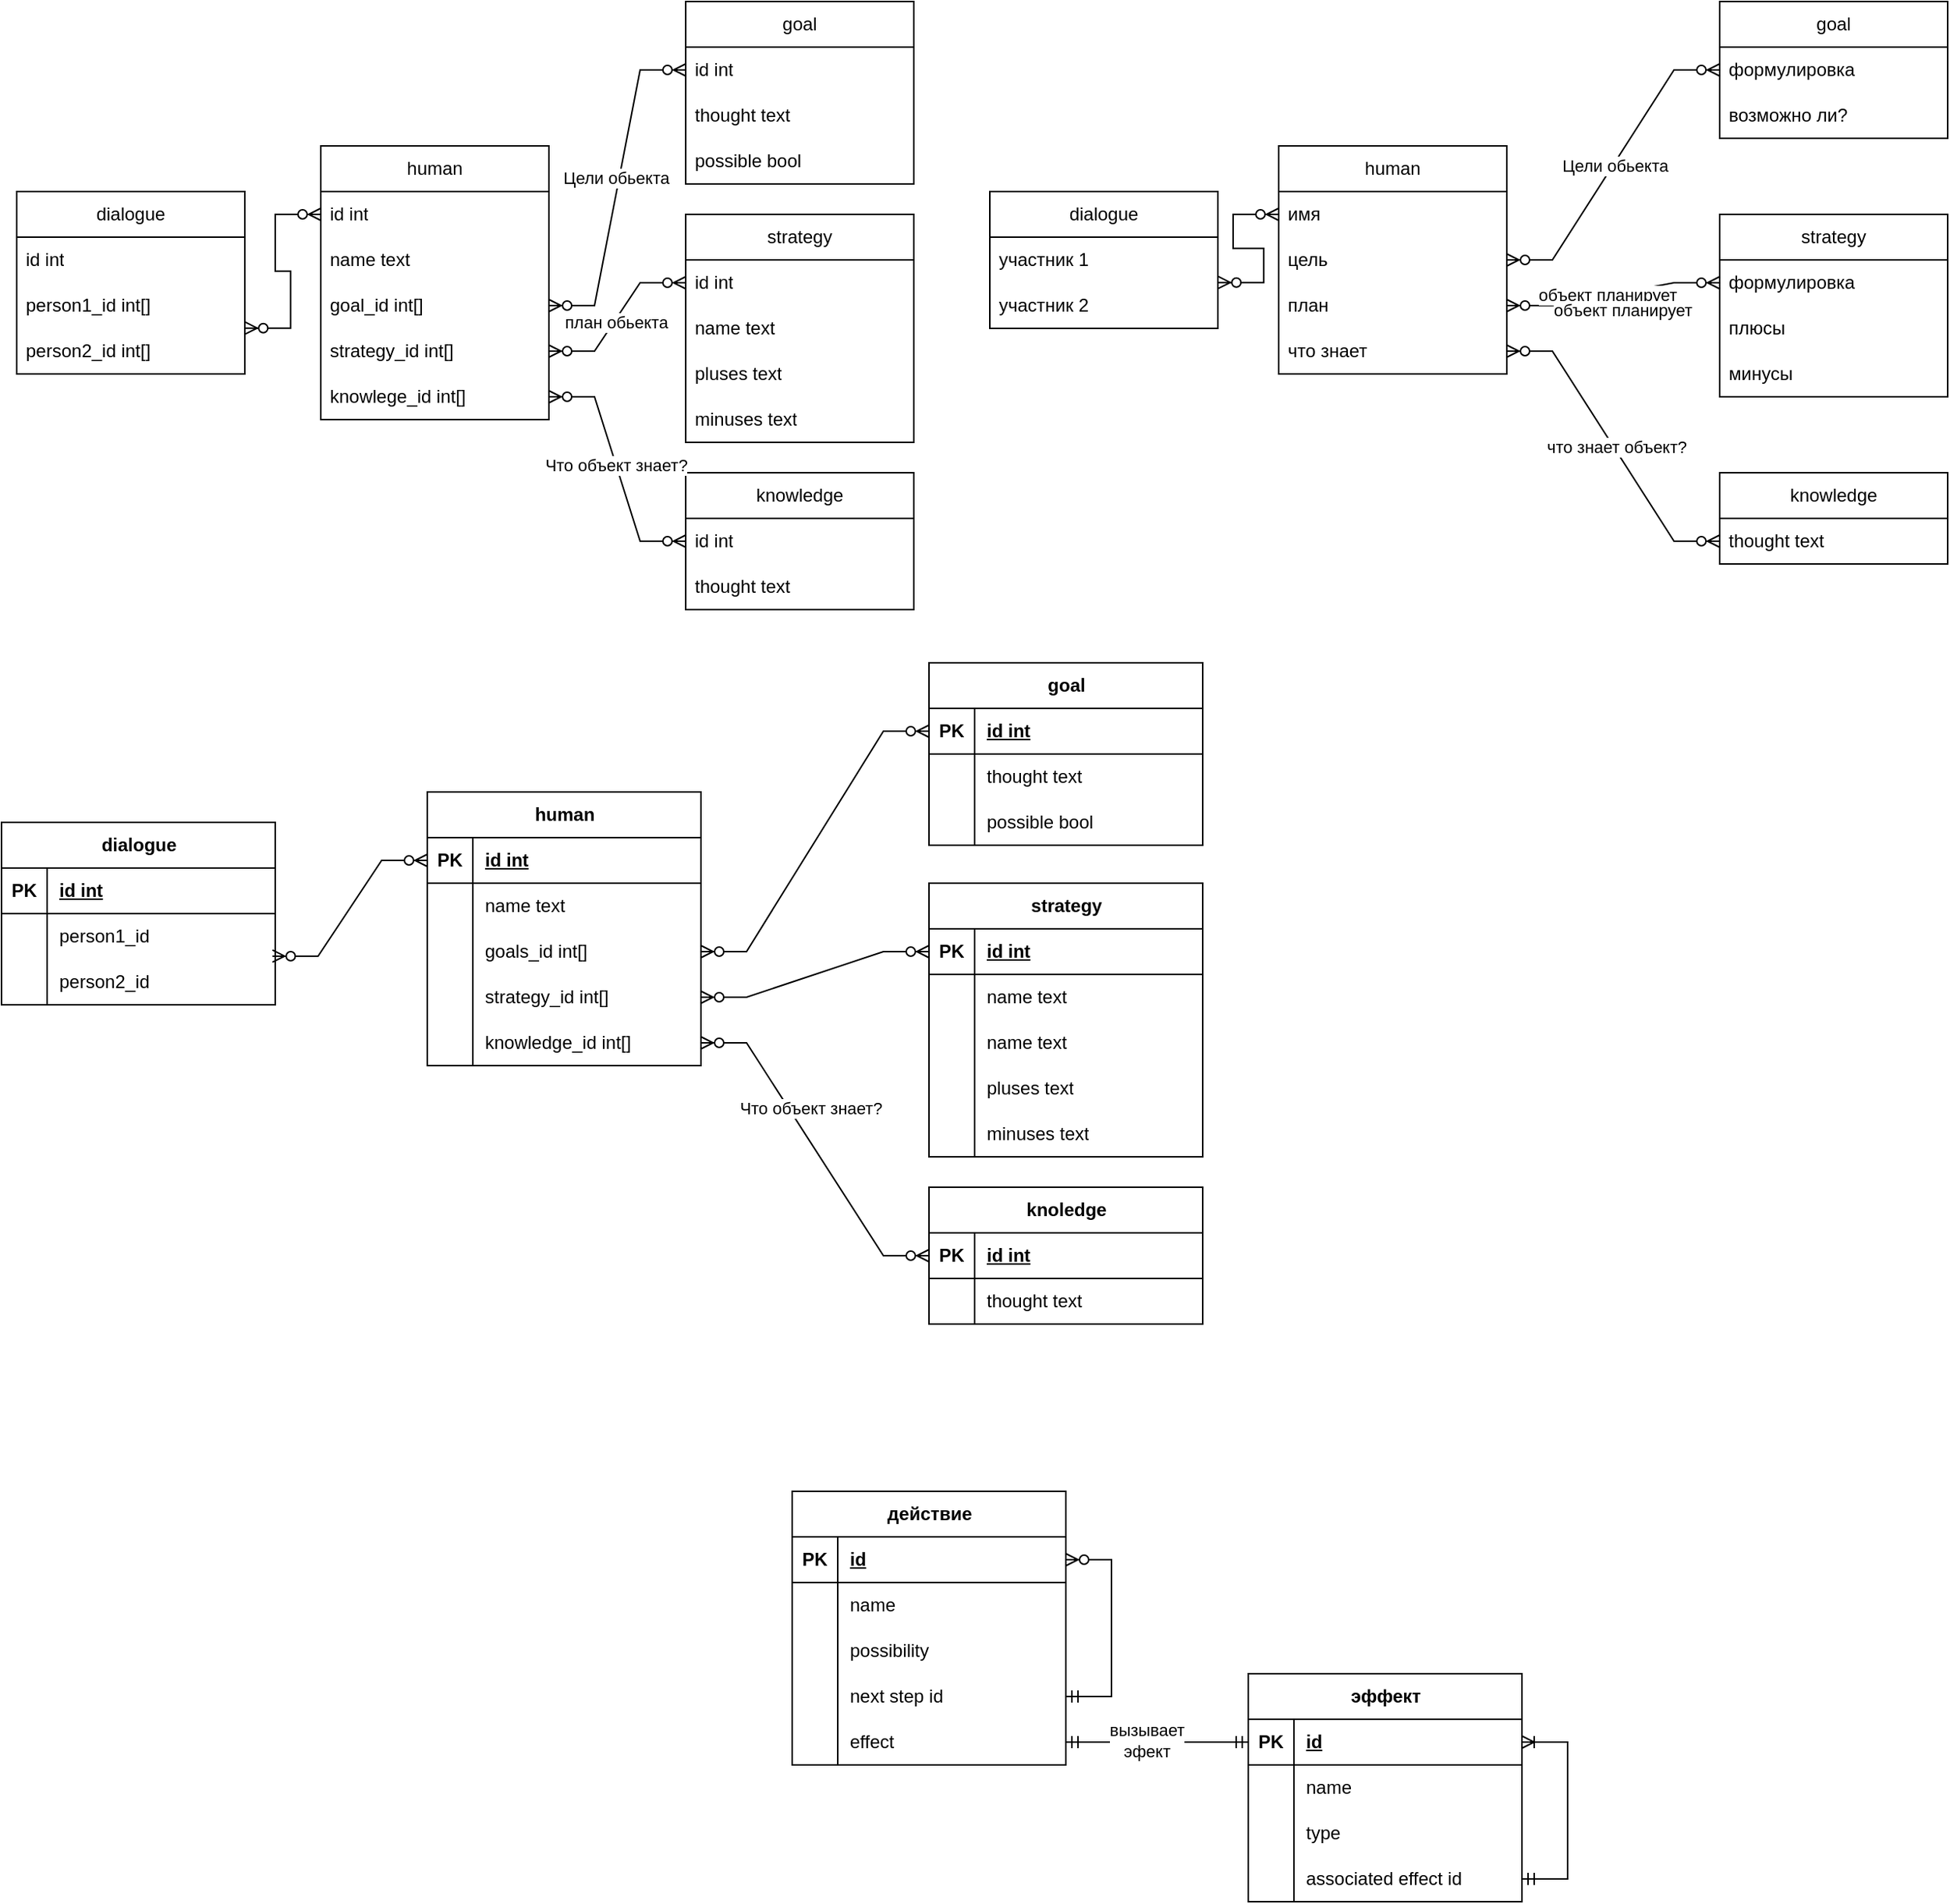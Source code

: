 <mxfile version="21.4.0" type="google" pages="4">
  <diagram name="Страница 1" id="KE7klnvfBWtjWS_sci2C">
    <mxGraphModel grid="1" page="1" gridSize="10" guides="1" tooltips="1" connect="1" arrows="1" fold="1" pageScale="1" pageWidth="827" pageHeight="1169" math="0" shadow="0">
      <root>
        <mxCell id="0" />
        <mxCell id="1" parent="0" />
        <mxCell id="d5ylO6xQLNL1Ov4OySdG-1" value="strategy" style="swimlane;fontStyle=0;childLayout=stackLayout;horizontal=1;startSize=30;horizontalStack=0;resizeParent=1;resizeParentMax=0;resizeLast=0;collapsible=1;marginBottom=0;whiteSpace=wrap;html=1;" vertex="1" parent="1">
          <mxGeometry x="470" y="100" width="150" height="150" as="geometry" />
        </mxCell>
        <mxCell id="d5ylO6xQLNL1Ov4OySdG-2" value="id int" style="text;strokeColor=none;fillColor=none;align=left;verticalAlign=middle;spacingLeft=4;spacingRight=4;overflow=hidden;points=[[0,0.5],[1,0.5]];portConstraint=eastwest;rotatable=0;whiteSpace=wrap;html=1;" vertex="1" parent="d5ylO6xQLNL1Ov4OySdG-1">
          <mxGeometry y="30" width="150" height="30" as="geometry" />
        </mxCell>
        <mxCell id="d5ylO6xQLNL1Ov4OySdG-3" value="name text" style="text;strokeColor=none;fillColor=none;align=left;verticalAlign=middle;spacingLeft=4;spacingRight=4;overflow=hidden;points=[[0,0.5],[1,0.5]];portConstraint=eastwest;rotatable=0;whiteSpace=wrap;html=1;" vertex="1" parent="d5ylO6xQLNL1Ov4OySdG-1">
          <mxGeometry y="60" width="150" height="30" as="geometry" />
        </mxCell>
        <mxCell id="d5ylO6xQLNL1Ov4OySdG-4" value="pluses text" style="text;strokeColor=none;fillColor=none;align=left;verticalAlign=middle;spacingLeft=4;spacingRight=4;overflow=hidden;points=[[0,0.5],[1,0.5]];portConstraint=eastwest;rotatable=0;whiteSpace=wrap;html=1;" vertex="1" parent="d5ylO6xQLNL1Ov4OySdG-1">
          <mxGeometry y="90" width="150" height="30" as="geometry" />
        </mxCell>
        <mxCell id="d5ylO6xQLNL1Ov4OySdG-6" value="minuses text" style="text;strokeColor=none;fillColor=none;align=left;verticalAlign=middle;spacingLeft=4;spacingRight=4;overflow=hidden;points=[[0,0.5],[1,0.5]];portConstraint=eastwest;rotatable=0;whiteSpace=wrap;html=1;" vertex="1" parent="d5ylO6xQLNL1Ov4OySdG-1">
          <mxGeometry y="120" width="150" height="30" as="geometry" />
        </mxCell>
        <mxCell id="d5ylO6xQLNL1Ov4OySdG-7" value="human" style="swimlane;fontStyle=0;childLayout=stackLayout;horizontal=1;startSize=30;horizontalStack=0;resizeParent=1;resizeParentMax=0;resizeLast=0;collapsible=1;marginBottom=0;whiteSpace=wrap;html=1;" vertex="1" parent="1">
          <mxGeometry x="230" y="55" width="150" height="180" as="geometry">
            <mxRectangle x="230" y="10" width="80" height="30" as="alternateBounds" />
          </mxGeometry>
        </mxCell>
        <mxCell id="d5ylO6xQLNL1Ov4OySdG-8" value="id int" style="text;strokeColor=none;fillColor=none;align=left;verticalAlign=middle;spacingLeft=4;spacingRight=4;overflow=hidden;points=[[0,0.5],[1,0.5]];portConstraint=eastwest;rotatable=0;whiteSpace=wrap;html=1;" vertex="1" parent="d5ylO6xQLNL1Ov4OySdG-7">
          <mxGeometry y="30" width="150" height="30" as="geometry" />
        </mxCell>
        <mxCell id="d5ylO6xQLNL1Ov4OySdG-9" value="name text" style="text;strokeColor=none;fillColor=none;align=left;verticalAlign=middle;spacingLeft=4;spacingRight=4;overflow=hidden;points=[[0,0.5],[1,0.5]];portConstraint=eastwest;rotatable=0;whiteSpace=wrap;html=1;" vertex="1" parent="d5ylO6xQLNL1Ov4OySdG-7">
          <mxGeometry y="60" width="150" height="30" as="geometry" />
        </mxCell>
        <mxCell id="d5ylO6xQLNL1Ov4OySdG-10" value="&lt;div&gt;goal_id int[]&lt;/div&gt;" style="text;strokeColor=none;fillColor=none;align=left;verticalAlign=middle;spacingLeft=4;spacingRight=4;overflow=hidden;points=[[0,0.5],[1,0.5]];portConstraint=eastwest;rotatable=0;whiteSpace=wrap;html=1;" vertex="1" parent="d5ylO6xQLNL1Ov4OySdG-7">
          <mxGeometry y="90" width="150" height="30" as="geometry" />
        </mxCell>
        <mxCell id="d5ylO6xQLNL1Ov4OySdG-11" value="strategy_id int[]" style="text;strokeColor=none;fillColor=none;align=left;verticalAlign=middle;spacingLeft=4;spacingRight=4;overflow=hidden;points=[[0,0.5],[1,0.5]];portConstraint=eastwest;rotatable=0;whiteSpace=wrap;html=1;" vertex="1" parent="d5ylO6xQLNL1Ov4OySdG-7">
          <mxGeometry y="120" width="150" height="30" as="geometry" />
        </mxCell>
        <mxCell id="d5ylO6xQLNL1Ov4OySdG-12" value="&lt;div&gt;knowlege_id int[]&lt;/div&gt;" style="text;strokeColor=none;fillColor=none;align=left;verticalAlign=middle;spacingLeft=4;spacingRight=4;overflow=hidden;points=[[0,0.5],[1,0.5]];portConstraint=eastwest;rotatable=0;whiteSpace=wrap;html=1;" vertex="1" parent="d5ylO6xQLNL1Ov4OySdG-7">
          <mxGeometry y="150" width="150" height="30" as="geometry" />
        </mxCell>
        <mxCell id="d5ylO6xQLNL1Ov4OySdG-13" value="knowledge" style="swimlane;fontStyle=0;childLayout=stackLayout;horizontal=1;startSize=30;horizontalStack=0;resizeParent=1;resizeParentMax=0;resizeLast=0;collapsible=1;marginBottom=0;whiteSpace=wrap;html=1;" vertex="1" parent="1">
          <mxGeometry x="470" y="270" width="150" height="90" as="geometry" />
        </mxCell>
        <mxCell id="d5ylO6xQLNL1Ov4OySdG-14" value="id int" style="text;strokeColor=none;fillColor=none;align=left;verticalAlign=middle;spacingLeft=4;spacingRight=4;overflow=hidden;points=[[0,0.5],[1,0.5]];portConstraint=eastwest;rotatable=0;whiteSpace=wrap;html=1;" vertex="1" parent="d5ylO6xQLNL1Ov4OySdG-13">
          <mxGeometry y="30" width="150" height="30" as="geometry" />
        </mxCell>
        <mxCell id="d5ylO6xQLNL1Ov4OySdG-15" value="thought&amp;nbsp;text" style="text;strokeColor=none;fillColor=none;align=left;verticalAlign=middle;spacingLeft=4;spacingRight=4;overflow=hidden;points=[[0,0.5],[1,0.5]];portConstraint=eastwest;rotatable=0;whiteSpace=wrap;html=1;" vertex="1" parent="d5ylO6xQLNL1Ov4OySdG-13">
          <mxGeometry y="60" width="150" height="30" as="geometry" />
        </mxCell>
        <mxCell id="d5ylO6xQLNL1Ov4OySdG-18" value="dialogue" style="swimlane;fontStyle=0;childLayout=stackLayout;horizontal=1;startSize=30;horizontalStack=0;resizeParent=1;resizeParentMax=0;resizeLast=0;collapsible=1;marginBottom=0;whiteSpace=wrap;html=1;" vertex="1" parent="1">
          <mxGeometry x="30" y="85" width="150" height="120" as="geometry" />
        </mxCell>
        <mxCell id="d5ylO6xQLNL1Ov4OySdG-19" value="id int" style="text;strokeColor=none;fillColor=none;align=left;verticalAlign=middle;spacingLeft=4;spacingRight=4;overflow=hidden;points=[[0,0.5],[1,0.5]];portConstraint=eastwest;rotatable=0;whiteSpace=wrap;html=1;" vertex="1" parent="d5ylO6xQLNL1Ov4OySdG-18">
          <mxGeometry y="30" width="150" height="30" as="geometry" />
        </mxCell>
        <mxCell id="d5ylO6xQLNL1Ov4OySdG-20" value="person1_id int[]" style="text;strokeColor=none;fillColor=none;align=left;verticalAlign=middle;spacingLeft=4;spacingRight=4;overflow=hidden;points=[[0,0.5],[1,0.5]];portConstraint=eastwest;rotatable=0;whiteSpace=wrap;html=1;" vertex="1" parent="d5ylO6xQLNL1Ov4OySdG-18">
          <mxGeometry y="60" width="150" height="30" as="geometry" />
        </mxCell>
        <mxCell id="d5ylO6xQLNL1Ov4OySdG-21" value="person2_id int[]" style="text;strokeColor=none;fillColor=none;align=left;verticalAlign=middle;spacingLeft=4;spacingRight=4;overflow=hidden;points=[[0,0.5],[1,0.5]];portConstraint=eastwest;rotatable=0;whiteSpace=wrap;html=1;" vertex="1" parent="d5ylO6xQLNL1Ov4OySdG-18">
          <mxGeometry y="90" width="150" height="30" as="geometry" />
        </mxCell>
        <mxCell id="d5ylO6xQLNL1Ov4OySdG-23" value="goal" style="swimlane;fontStyle=0;childLayout=stackLayout;horizontal=1;startSize=30;horizontalStack=0;resizeParent=1;resizeParentMax=0;resizeLast=0;collapsible=1;marginBottom=0;whiteSpace=wrap;html=1;" vertex="1" parent="1">
          <mxGeometry x="470" y="-40" width="150" height="120" as="geometry" />
        </mxCell>
        <mxCell id="d5ylO6xQLNL1Ov4OySdG-24" value="id int" style="text;strokeColor=none;fillColor=none;align=left;verticalAlign=middle;spacingLeft=4;spacingRight=4;overflow=hidden;points=[[0,0.5],[1,0.5]];portConstraint=eastwest;rotatable=0;whiteSpace=wrap;html=1;" vertex="1" parent="d5ylO6xQLNL1Ov4OySdG-23">
          <mxGeometry y="30" width="150" height="30" as="geometry" />
        </mxCell>
        <mxCell id="d5ylO6xQLNL1Ov4OySdG-25" value="thought text" style="text;strokeColor=none;fillColor=none;align=left;verticalAlign=middle;spacingLeft=4;spacingRight=4;overflow=hidden;points=[[0,0.5],[1,0.5]];portConstraint=eastwest;rotatable=0;whiteSpace=wrap;html=1;" vertex="1" parent="d5ylO6xQLNL1Ov4OySdG-23">
          <mxGeometry y="60" width="150" height="30" as="geometry" />
        </mxCell>
        <mxCell id="d5ylO6xQLNL1Ov4OySdG-35" value="possible bool" style="text;strokeColor=none;fillColor=none;align=left;verticalAlign=middle;spacingLeft=4;spacingRight=4;overflow=hidden;points=[[0,0.5],[1,0.5]];portConstraint=eastwest;rotatable=0;whiteSpace=wrap;html=1;" vertex="1" parent="d5ylO6xQLNL1Ov4OySdG-23">
          <mxGeometry y="90" width="150" height="30" as="geometry" />
        </mxCell>
        <mxCell id="d5ylO6xQLNL1Ov4OySdG-29" value="" style="edgeStyle=entityRelationEdgeStyle;fontSize=12;html=1;endArrow=ERzeroToMany;endFill=1;startArrow=ERzeroToMany;rounded=0;entryX=0;entryY=0.5;entryDx=0;entryDy=0;exitX=1.001;exitY=0.995;exitDx=0;exitDy=0;exitPerimeter=0;" edge="1" parent="1" source="d5ylO6xQLNL1Ov4OySdG-20" target="d5ylO6xQLNL1Ov4OySdG-8">
          <mxGeometry width="100" height="100" relative="1" as="geometry">
            <mxPoint x="230" y="410" as="sourcePoint" />
            <mxPoint x="330" y="310" as="targetPoint" />
          </mxGeometry>
        </mxCell>
        <mxCell id="d5ylO6xQLNL1Ov4OySdG-30" value="" style="edgeStyle=entityRelationEdgeStyle;fontSize=12;html=1;endArrow=ERzeroToMany;endFill=1;startArrow=ERzeroToMany;rounded=0;entryX=0;entryY=0.5;entryDx=0;entryDy=0;" edge="1" parent="1" source="d5ylO6xQLNL1Ov4OySdG-12" target="d5ylO6xQLNL1Ov4OySdG-14">
          <mxGeometry width="100" height="100" relative="1" as="geometry">
            <mxPoint x="420" y="395" as="sourcePoint" />
            <mxPoint x="470" y="320" as="targetPoint" />
          </mxGeometry>
        </mxCell>
        <mxCell id="tyvnhNmlGFDGOfdjegRW-36" value="Что объект знает?" style="edgeLabel;html=1;align=center;verticalAlign=middle;resizable=0;points=[];" connectable="0" vertex="1" parent="d5ylO6xQLNL1Ov4OySdG-30">
          <mxGeometry x="-0.04" relative="1" as="geometry">
            <mxPoint as="offset" />
          </mxGeometry>
        </mxCell>
        <mxCell id="d5ylO6xQLNL1Ov4OySdG-31" value="" style="edgeStyle=entityRelationEdgeStyle;fontSize=12;html=1;endArrow=ERzeroToMany;endFill=1;startArrow=ERzeroToMany;rounded=0;entryX=0;entryY=0.5;entryDx=0;entryDy=0;exitX=1;exitY=0.5;exitDx=0;exitDy=0;" edge="1" parent="1" source="d5ylO6xQLNL1Ov4OySdG-11" target="d5ylO6xQLNL1Ov4OySdG-2">
          <mxGeometry width="100" height="100" relative="1" as="geometry">
            <mxPoint x="380" y="185" as="sourcePoint" />
            <mxPoint x="470" y="150" as="targetPoint" />
          </mxGeometry>
        </mxCell>
        <mxCell id="tyvnhNmlGFDGOfdjegRW-35" value="план обьекта" style="edgeLabel;html=1;align=center;verticalAlign=middle;resizable=0;points=[];" connectable="0" vertex="1" parent="d5ylO6xQLNL1Ov4OySdG-31">
          <mxGeometry x="-0.058" y="-1" relative="1" as="geometry">
            <mxPoint as="offset" />
          </mxGeometry>
        </mxCell>
        <mxCell id="d5ylO6xQLNL1Ov4OySdG-32" value="" style="edgeStyle=entityRelationEdgeStyle;fontSize=12;html=1;endArrow=ERzeroToMany;endFill=1;startArrow=ERzeroToMany;rounded=0;entryX=0;entryY=0.5;entryDx=0;entryDy=0;exitX=1;exitY=0.5;exitDx=0;exitDy=0;" edge="1" parent="1" source="d5ylO6xQLNL1Ov4OySdG-10" target="d5ylO6xQLNL1Ov4OySdG-24">
          <mxGeometry width="100" height="100" relative="1" as="geometry">
            <mxPoint x="420" y="105" as="sourcePoint" />
            <mxPoint x="470" y="30" as="targetPoint" />
          </mxGeometry>
        </mxCell>
        <mxCell id="tyvnhNmlGFDGOfdjegRW-34" value="&lt;div&gt;Цели обьекта&lt;/div&gt;" style="edgeLabel;html=1;align=center;verticalAlign=middle;resizable=0;points=[];" connectable="0" vertex="1" parent="d5ylO6xQLNL1Ov4OySdG-32">
          <mxGeometry x="0.056" y="2" relative="1" as="geometry">
            <mxPoint as="offset" />
          </mxGeometry>
        </mxCell>
        <mxCell id="tyvnhNmlGFDGOfdjegRW-1" value="strategy" style="swimlane;fontStyle=0;childLayout=stackLayout;horizontal=1;startSize=30;horizontalStack=0;resizeParent=1;resizeParentMax=0;resizeLast=0;collapsible=1;marginBottom=0;whiteSpace=wrap;html=1;" vertex="1" parent="1">
          <mxGeometry x="1150" y="100" width="150" height="120" as="geometry" />
        </mxCell>
        <mxCell id="tyvnhNmlGFDGOfdjegRW-3" value="формулировка" style="text;strokeColor=none;fillColor=none;align=left;verticalAlign=middle;spacingLeft=4;spacingRight=4;overflow=hidden;points=[[0,0.5],[1,0.5]];portConstraint=eastwest;rotatable=0;whiteSpace=wrap;html=1;" vertex="1" parent="tyvnhNmlGFDGOfdjegRW-1">
          <mxGeometry y="30" width="150" height="30" as="geometry" />
        </mxCell>
        <mxCell id="tyvnhNmlGFDGOfdjegRW-4" value="плюсы" style="text;strokeColor=none;fillColor=none;align=left;verticalAlign=middle;spacingLeft=4;spacingRight=4;overflow=hidden;points=[[0,0.5],[1,0.5]];portConstraint=eastwest;rotatable=0;whiteSpace=wrap;html=1;" vertex="1" parent="tyvnhNmlGFDGOfdjegRW-1">
          <mxGeometry y="60" width="150" height="30" as="geometry" />
        </mxCell>
        <mxCell id="tyvnhNmlGFDGOfdjegRW-5" value="минусы" style="text;strokeColor=none;fillColor=none;align=left;verticalAlign=middle;spacingLeft=4;spacingRight=4;overflow=hidden;points=[[0,0.5],[1,0.5]];portConstraint=eastwest;rotatable=0;whiteSpace=wrap;html=1;" vertex="1" parent="tyvnhNmlGFDGOfdjegRW-1">
          <mxGeometry y="90" width="150" height="30" as="geometry" />
        </mxCell>
        <mxCell id="tyvnhNmlGFDGOfdjegRW-6" value="human" style="swimlane;fontStyle=0;childLayout=stackLayout;horizontal=1;startSize=30;horizontalStack=0;resizeParent=1;resizeParentMax=0;resizeLast=0;collapsible=1;marginBottom=0;whiteSpace=wrap;html=1;" vertex="1" parent="1">
          <mxGeometry x="860" y="55" width="150" height="150" as="geometry">
            <mxRectangle x="230" y="10" width="80" height="30" as="alternateBounds" />
          </mxGeometry>
        </mxCell>
        <mxCell id="tyvnhNmlGFDGOfdjegRW-8" value="имя" style="text;strokeColor=none;fillColor=none;align=left;verticalAlign=middle;spacingLeft=4;spacingRight=4;overflow=hidden;points=[[0,0.5],[1,0.5]];portConstraint=eastwest;rotatable=0;whiteSpace=wrap;html=1;" vertex="1" parent="tyvnhNmlGFDGOfdjegRW-6">
          <mxGeometry y="30" width="150" height="30" as="geometry" />
        </mxCell>
        <mxCell id="tyvnhNmlGFDGOfdjegRW-9" value="&lt;div&gt;цель&lt;/div&gt;" style="text;strokeColor=none;fillColor=none;align=left;verticalAlign=middle;spacingLeft=4;spacingRight=4;overflow=hidden;points=[[0,0.5],[1,0.5]];portConstraint=eastwest;rotatable=0;whiteSpace=wrap;html=1;" vertex="1" parent="tyvnhNmlGFDGOfdjegRW-6">
          <mxGeometry y="60" width="150" height="30" as="geometry" />
        </mxCell>
        <mxCell id="tyvnhNmlGFDGOfdjegRW-10" value="&lt;div&gt;план&lt;/div&gt;" style="text;strokeColor=none;fillColor=none;align=left;verticalAlign=middle;spacingLeft=4;spacingRight=4;overflow=hidden;points=[[0,0.5],[1,0.5]];portConstraint=eastwest;rotatable=0;whiteSpace=wrap;html=1;" vertex="1" parent="tyvnhNmlGFDGOfdjegRW-6">
          <mxGeometry y="90" width="150" height="30" as="geometry" />
        </mxCell>
        <mxCell id="tyvnhNmlGFDGOfdjegRW-11" value="&lt;div&gt;что знает&lt;/div&gt;" style="text;strokeColor=none;fillColor=none;align=left;verticalAlign=middle;spacingLeft=4;spacingRight=4;overflow=hidden;points=[[0,0.5],[1,0.5]];portConstraint=eastwest;rotatable=0;whiteSpace=wrap;html=1;" vertex="1" parent="tyvnhNmlGFDGOfdjegRW-6">
          <mxGeometry y="120" width="150" height="30" as="geometry" />
        </mxCell>
        <mxCell id="tyvnhNmlGFDGOfdjegRW-12" value="knowledge" style="swimlane;fontStyle=0;childLayout=stackLayout;horizontal=1;startSize=30;horizontalStack=0;resizeParent=1;resizeParentMax=0;resizeLast=0;collapsible=1;marginBottom=0;whiteSpace=wrap;html=1;" vertex="1" parent="1">
          <mxGeometry x="1150" y="270" width="150" height="60" as="geometry" />
        </mxCell>
        <mxCell id="tyvnhNmlGFDGOfdjegRW-14" value="thought&amp;nbsp;text" style="text;strokeColor=none;fillColor=none;align=left;verticalAlign=middle;spacingLeft=4;spacingRight=4;overflow=hidden;points=[[0,0.5],[1,0.5]];portConstraint=eastwest;rotatable=0;whiteSpace=wrap;html=1;" vertex="1" parent="tyvnhNmlGFDGOfdjegRW-12">
          <mxGeometry y="30" width="150" height="30" as="geometry" />
        </mxCell>
        <mxCell id="tyvnhNmlGFDGOfdjegRW-15" value="dialogue" style="swimlane;fontStyle=0;childLayout=stackLayout;horizontal=1;startSize=30;horizontalStack=0;resizeParent=1;resizeParentMax=0;resizeLast=0;collapsible=1;marginBottom=0;whiteSpace=wrap;html=1;" vertex="1" parent="1">
          <mxGeometry x="670" y="85" width="150" height="90" as="geometry" />
        </mxCell>
        <mxCell id="tyvnhNmlGFDGOfdjegRW-17" value="участник 1" style="text;strokeColor=none;fillColor=none;align=left;verticalAlign=middle;spacingLeft=4;spacingRight=4;overflow=hidden;points=[[0,0.5],[1,0.5]];portConstraint=eastwest;rotatable=0;whiteSpace=wrap;html=1;" vertex="1" parent="tyvnhNmlGFDGOfdjegRW-15">
          <mxGeometry y="30" width="150" height="30" as="geometry" />
        </mxCell>
        <mxCell id="tyvnhNmlGFDGOfdjegRW-18" value="&lt;div&gt;участник 2&lt;/div&gt;" style="text;strokeColor=none;fillColor=none;align=left;verticalAlign=middle;spacingLeft=4;spacingRight=4;overflow=hidden;points=[[0,0.5],[1,0.5]];portConstraint=eastwest;rotatable=0;whiteSpace=wrap;html=1;" vertex="1" parent="tyvnhNmlGFDGOfdjegRW-15">
          <mxGeometry y="60" width="150" height="30" as="geometry" />
        </mxCell>
        <mxCell id="tyvnhNmlGFDGOfdjegRW-19" value="goal" style="swimlane;fontStyle=0;childLayout=stackLayout;horizontal=1;startSize=30;horizontalStack=0;resizeParent=1;resizeParentMax=0;resizeLast=0;collapsible=1;marginBottom=0;whiteSpace=wrap;html=1;" vertex="1" parent="1">
          <mxGeometry x="1150" y="-40" width="150" height="90" as="geometry" />
        </mxCell>
        <mxCell id="tyvnhNmlGFDGOfdjegRW-21" value="формулировка" style="text;strokeColor=none;fillColor=none;align=left;verticalAlign=middle;spacingLeft=4;spacingRight=4;overflow=hidden;points=[[0,0.5],[1,0.5]];portConstraint=eastwest;rotatable=0;whiteSpace=wrap;html=1;" vertex="1" parent="tyvnhNmlGFDGOfdjegRW-19">
          <mxGeometry y="30" width="150" height="30" as="geometry" />
        </mxCell>
        <mxCell id="tyvnhNmlGFDGOfdjegRW-22" value="возможно ли?" style="text;strokeColor=none;fillColor=none;align=left;verticalAlign=middle;spacingLeft=4;spacingRight=4;overflow=hidden;points=[[0,0.5],[1,0.5]];portConstraint=eastwest;rotatable=0;whiteSpace=wrap;html=1;" vertex="1" parent="tyvnhNmlGFDGOfdjegRW-19">
          <mxGeometry y="60" width="150" height="30" as="geometry" />
        </mxCell>
        <mxCell id="tyvnhNmlGFDGOfdjegRW-23" value="" style="edgeStyle=entityRelationEdgeStyle;fontSize=12;html=1;endArrow=ERzeroToMany;endFill=1;startArrow=ERzeroToMany;rounded=0;entryX=0;entryY=0.5;entryDx=0;entryDy=0;exitX=1.001;exitY=0.995;exitDx=0;exitDy=0;exitPerimeter=0;" edge="1" parent="1" source="tyvnhNmlGFDGOfdjegRW-17" target="tyvnhNmlGFDGOfdjegRW-8">
          <mxGeometry width="100" height="100" relative="1" as="geometry">
            <mxPoint x="910" y="410" as="sourcePoint" />
            <mxPoint x="910" y="100" as="targetPoint" />
          </mxGeometry>
        </mxCell>
        <mxCell id="tyvnhNmlGFDGOfdjegRW-24" value="" style="edgeStyle=entityRelationEdgeStyle;fontSize=12;html=1;endArrow=ERzeroToMany;endFill=1;startArrow=ERzeroToMany;rounded=0;entryX=0;entryY=0.5;entryDx=0;entryDy=0;" edge="1" parent="1" source="tyvnhNmlGFDGOfdjegRW-11">
          <mxGeometry width="100" height="100" relative="1" as="geometry">
            <mxPoint x="1100" y="395" as="sourcePoint" />
            <mxPoint x="1150" y="315" as="targetPoint" />
          </mxGeometry>
        </mxCell>
        <mxCell id="tyvnhNmlGFDGOfdjegRW-63" value="что знает объект?" style="edgeLabel;html=1;align=center;verticalAlign=middle;resizable=0;points=[];" connectable="0" vertex="1" parent="tyvnhNmlGFDGOfdjegRW-24">
          <mxGeometry x="0.007" y="1" relative="1" as="geometry">
            <mxPoint as="offset" />
          </mxGeometry>
        </mxCell>
        <mxCell id="tyvnhNmlGFDGOfdjegRW-25" value="" style="edgeStyle=entityRelationEdgeStyle;fontSize=12;html=1;endArrow=ERzeroToMany;endFill=1;startArrow=ERzeroToMany;rounded=0;entryX=0;entryY=0.5;entryDx=0;entryDy=0;exitX=1;exitY=0.5;exitDx=0;exitDy=0;" edge="1" parent="1" source="tyvnhNmlGFDGOfdjegRW-10">
          <mxGeometry width="100" height="100" relative="1" as="geometry">
            <mxPoint x="1060" y="185" as="sourcePoint" />
            <mxPoint x="1150" y="145" as="targetPoint" />
          </mxGeometry>
        </mxCell>
        <mxCell id="tyvnhNmlGFDGOfdjegRW-64" value="объект планирует" style="edgeLabel;html=1;align=center;verticalAlign=middle;resizable=0;points=[];" connectable="0" vertex="1" parent="tyvnhNmlGFDGOfdjegRW-25">
          <mxGeometry x="-0.062" y="1" relative="1" as="geometry">
            <mxPoint as="offset" />
          </mxGeometry>
        </mxCell>
        <mxCell id="tyvnhNmlGFDGOfdjegRW-26" value="" style="edgeStyle=entityRelationEdgeStyle;fontSize=12;html=1;endArrow=ERzeroToMany;endFill=1;startArrow=ERzeroToMany;rounded=0;entryX=0;entryY=0.5;entryDx=0;entryDy=0;exitX=1;exitY=0.5;exitDx=0;exitDy=0;" edge="1" parent="1" source="tyvnhNmlGFDGOfdjegRW-9">
          <mxGeometry width="100" height="100" relative="1" as="geometry">
            <mxPoint x="1100" y="105" as="sourcePoint" />
            <mxPoint x="1150" y="5" as="targetPoint" />
          </mxGeometry>
        </mxCell>
        <mxCell id="tyvnhNmlGFDGOfdjegRW-65" value="Цели обьекта" style="edgeLabel;html=1;align=center;verticalAlign=middle;resizable=0;points=[];" connectable="0" vertex="1" parent="tyvnhNmlGFDGOfdjegRW-26">
          <mxGeometry x="-0.0" y="-1" relative="1" as="geometry">
            <mxPoint as="offset" />
          </mxGeometry>
        </mxCell>
        <mxCell id="tyvnhNmlGFDGOfdjegRW-37" value="dialogue" style="shape=table;startSize=30;container=1;collapsible=1;childLayout=tableLayout;fixedRows=1;rowLines=0;fontStyle=1;align=center;resizeLast=1;html=1;" vertex="1" parent="1">
          <mxGeometry x="20" y="500" width="180" height="120" as="geometry" />
        </mxCell>
        <mxCell id="tyvnhNmlGFDGOfdjegRW-38" value="" style="shape=tableRow;horizontal=0;startSize=0;swimlaneHead=0;swimlaneBody=0;fillColor=none;collapsible=0;dropTarget=0;points=[[0,0.5],[1,0.5]];portConstraint=eastwest;top=0;left=0;right=0;bottom=1;" vertex="1" parent="tyvnhNmlGFDGOfdjegRW-37">
          <mxGeometry y="30" width="180" height="30" as="geometry" />
        </mxCell>
        <mxCell id="tyvnhNmlGFDGOfdjegRW-39" value="PK" style="shape=partialRectangle;connectable=0;fillColor=none;top=0;left=0;bottom=0;right=0;fontStyle=1;overflow=hidden;whiteSpace=wrap;html=1;" vertex="1" parent="tyvnhNmlGFDGOfdjegRW-38">
          <mxGeometry width="30" height="30" as="geometry">
            <mxRectangle width="30" height="30" as="alternateBounds" />
          </mxGeometry>
        </mxCell>
        <mxCell id="tyvnhNmlGFDGOfdjegRW-40" value="id int" style="shape=partialRectangle;connectable=0;fillColor=none;top=0;left=0;bottom=0;right=0;align=left;spacingLeft=6;fontStyle=5;overflow=hidden;whiteSpace=wrap;html=1;" vertex="1" parent="tyvnhNmlGFDGOfdjegRW-38">
          <mxGeometry x="30" width="150" height="30" as="geometry">
            <mxRectangle width="150" height="30" as="alternateBounds" />
          </mxGeometry>
        </mxCell>
        <mxCell id="tyvnhNmlGFDGOfdjegRW-41" value="" style="shape=tableRow;horizontal=0;startSize=0;swimlaneHead=0;swimlaneBody=0;fillColor=none;collapsible=0;dropTarget=0;points=[[0,0.5],[1,0.5]];portConstraint=eastwest;top=0;left=0;right=0;bottom=0;" vertex="1" parent="tyvnhNmlGFDGOfdjegRW-37">
          <mxGeometry y="60" width="180" height="30" as="geometry" />
        </mxCell>
        <mxCell id="tyvnhNmlGFDGOfdjegRW-42" value="" style="shape=partialRectangle;connectable=0;fillColor=none;top=0;left=0;bottom=0;right=0;editable=1;overflow=hidden;whiteSpace=wrap;html=1;" vertex="1" parent="tyvnhNmlGFDGOfdjegRW-41">
          <mxGeometry width="30" height="30" as="geometry">
            <mxRectangle width="30" height="30" as="alternateBounds" />
          </mxGeometry>
        </mxCell>
        <mxCell id="tyvnhNmlGFDGOfdjegRW-43" value="person1_id" style="shape=partialRectangle;connectable=0;fillColor=none;top=0;left=0;bottom=0;right=0;align=left;spacingLeft=6;overflow=hidden;whiteSpace=wrap;html=1;" vertex="1" parent="tyvnhNmlGFDGOfdjegRW-41">
          <mxGeometry x="30" width="150" height="30" as="geometry">
            <mxRectangle width="150" height="30" as="alternateBounds" />
          </mxGeometry>
        </mxCell>
        <mxCell id="tyvnhNmlGFDGOfdjegRW-44" value="" style="shape=tableRow;horizontal=0;startSize=0;swimlaneHead=0;swimlaneBody=0;fillColor=none;collapsible=0;dropTarget=0;points=[[0,0.5],[1,0.5]];portConstraint=eastwest;top=0;left=0;right=0;bottom=0;" vertex="1" parent="tyvnhNmlGFDGOfdjegRW-37">
          <mxGeometry y="90" width="180" height="30" as="geometry" />
        </mxCell>
        <mxCell id="tyvnhNmlGFDGOfdjegRW-45" value="" style="shape=partialRectangle;connectable=0;fillColor=none;top=0;left=0;bottom=0;right=0;editable=1;overflow=hidden;whiteSpace=wrap;html=1;" vertex="1" parent="tyvnhNmlGFDGOfdjegRW-44">
          <mxGeometry width="30" height="30" as="geometry">
            <mxRectangle width="30" height="30" as="alternateBounds" />
          </mxGeometry>
        </mxCell>
        <mxCell id="tyvnhNmlGFDGOfdjegRW-46" value="person2_id" style="shape=partialRectangle;connectable=0;fillColor=none;top=0;left=0;bottom=0;right=0;align=left;spacingLeft=6;overflow=hidden;whiteSpace=wrap;html=1;" vertex="1" parent="tyvnhNmlGFDGOfdjegRW-44">
          <mxGeometry x="30" width="150" height="30" as="geometry">
            <mxRectangle width="150" height="30" as="alternateBounds" />
          </mxGeometry>
        </mxCell>
        <mxCell id="tyvnhNmlGFDGOfdjegRW-50" value="human" style="shape=table;startSize=30;container=1;collapsible=1;childLayout=tableLayout;fixedRows=1;rowLines=0;fontStyle=1;align=center;resizeLast=1;html=1;" vertex="1" parent="1">
          <mxGeometry x="300" y="480" width="180" height="180" as="geometry" />
        </mxCell>
        <mxCell id="tyvnhNmlGFDGOfdjegRW-51" value="" style="shape=tableRow;horizontal=0;startSize=0;swimlaneHead=0;swimlaneBody=0;fillColor=none;collapsible=0;dropTarget=0;points=[[0,0.5],[1,0.5]];portConstraint=eastwest;top=0;left=0;right=0;bottom=1;" vertex="1" parent="tyvnhNmlGFDGOfdjegRW-50">
          <mxGeometry y="30" width="180" height="30" as="geometry" />
        </mxCell>
        <mxCell id="tyvnhNmlGFDGOfdjegRW-52" value="PK" style="shape=partialRectangle;connectable=0;fillColor=none;top=0;left=0;bottom=0;right=0;fontStyle=1;overflow=hidden;whiteSpace=wrap;html=1;" vertex="1" parent="tyvnhNmlGFDGOfdjegRW-51">
          <mxGeometry width="30" height="30" as="geometry">
            <mxRectangle width="30" height="30" as="alternateBounds" />
          </mxGeometry>
        </mxCell>
        <mxCell id="tyvnhNmlGFDGOfdjegRW-53" value="id int" style="shape=partialRectangle;connectable=0;fillColor=none;top=0;left=0;bottom=0;right=0;align=left;spacingLeft=6;fontStyle=5;overflow=hidden;whiteSpace=wrap;html=1;" vertex="1" parent="tyvnhNmlGFDGOfdjegRW-51">
          <mxGeometry x="30" width="150" height="30" as="geometry">
            <mxRectangle width="150" height="30" as="alternateBounds" />
          </mxGeometry>
        </mxCell>
        <mxCell id="tyvnhNmlGFDGOfdjegRW-54" value="" style="shape=tableRow;horizontal=0;startSize=0;swimlaneHead=0;swimlaneBody=0;fillColor=none;collapsible=0;dropTarget=0;points=[[0,0.5],[1,0.5]];portConstraint=eastwest;top=0;left=0;right=0;bottom=0;" vertex="1" parent="tyvnhNmlGFDGOfdjegRW-50">
          <mxGeometry y="60" width="180" height="30" as="geometry" />
        </mxCell>
        <mxCell id="tyvnhNmlGFDGOfdjegRW-55" value="" style="shape=partialRectangle;connectable=0;fillColor=none;top=0;left=0;bottom=0;right=0;editable=1;overflow=hidden;whiteSpace=wrap;html=1;" vertex="1" parent="tyvnhNmlGFDGOfdjegRW-54">
          <mxGeometry width="30" height="30" as="geometry">
            <mxRectangle width="30" height="30" as="alternateBounds" />
          </mxGeometry>
        </mxCell>
        <mxCell id="tyvnhNmlGFDGOfdjegRW-56" value="name text" style="shape=partialRectangle;connectable=0;fillColor=none;top=0;left=0;bottom=0;right=0;align=left;spacingLeft=6;overflow=hidden;whiteSpace=wrap;html=1;" vertex="1" parent="tyvnhNmlGFDGOfdjegRW-54">
          <mxGeometry x="30" width="150" height="30" as="geometry">
            <mxRectangle width="150" height="30" as="alternateBounds" />
          </mxGeometry>
        </mxCell>
        <mxCell id="tyvnhNmlGFDGOfdjegRW-57" value="" style="shape=tableRow;horizontal=0;startSize=0;swimlaneHead=0;swimlaneBody=0;fillColor=none;collapsible=0;dropTarget=0;points=[[0,0.5],[1,0.5]];portConstraint=eastwest;top=0;left=0;right=0;bottom=0;" vertex="1" parent="tyvnhNmlGFDGOfdjegRW-50">
          <mxGeometry y="90" width="180" height="30" as="geometry" />
        </mxCell>
        <mxCell id="tyvnhNmlGFDGOfdjegRW-58" value="" style="shape=partialRectangle;connectable=0;fillColor=none;top=0;left=0;bottom=0;right=0;editable=1;overflow=hidden;whiteSpace=wrap;html=1;" vertex="1" parent="tyvnhNmlGFDGOfdjegRW-57">
          <mxGeometry width="30" height="30" as="geometry">
            <mxRectangle width="30" height="30" as="alternateBounds" />
          </mxGeometry>
        </mxCell>
        <mxCell id="tyvnhNmlGFDGOfdjegRW-59" value="goals_id int[]" style="shape=partialRectangle;connectable=0;fillColor=none;top=0;left=0;bottom=0;right=0;align=left;spacingLeft=6;overflow=hidden;whiteSpace=wrap;html=1;" vertex="1" parent="tyvnhNmlGFDGOfdjegRW-57">
          <mxGeometry x="30" width="150" height="30" as="geometry">
            <mxRectangle width="150" height="30" as="alternateBounds" />
          </mxGeometry>
        </mxCell>
        <mxCell id="tyvnhNmlGFDGOfdjegRW-60" value="" style="shape=tableRow;horizontal=0;startSize=0;swimlaneHead=0;swimlaneBody=0;fillColor=none;collapsible=0;dropTarget=0;points=[[0,0.5],[1,0.5]];portConstraint=eastwest;top=0;left=0;right=0;bottom=0;" vertex="1" parent="tyvnhNmlGFDGOfdjegRW-50">
          <mxGeometry y="120" width="180" height="30" as="geometry" />
        </mxCell>
        <mxCell id="tyvnhNmlGFDGOfdjegRW-61" value="" style="shape=partialRectangle;connectable=0;fillColor=none;top=0;left=0;bottom=0;right=0;editable=1;overflow=hidden;whiteSpace=wrap;html=1;" vertex="1" parent="tyvnhNmlGFDGOfdjegRW-60">
          <mxGeometry width="30" height="30" as="geometry">
            <mxRectangle width="30" height="30" as="alternateBounds" />
          </mxGeometry>
        </mxCell>
        <mxCell id="tyvnhNmlGFDGOfdjegRW-62" value="&lt;div&gt;strategy_id int[]&lt;/div&gt;" style="shape=partialRectangle;connectable=0;fillColor=none;top=0;left=0;bottom=0;right=0;align=left;spacingLeft=6;overflow=hidden;whiteSpace=wrap;html=1;" vertex="1" parent="tyvnhNmlGFDGOfdjegRW-60">
          <mxGeometry x="30" width="150" height="30" as="geometry">
            <mxRectangle width="150" height="30" as="alternateBounds" />
          </mxGeometry>
        </mxCell>
        <mxCell id="tyvnhNmlGFDGOfdjegRW-67" value="" style="shape=tableRow;horizontal=0;startSize=0;swimlaneHead=0;swimlaneBody=0;fillColor=none;collapsible=0;dropTarget=0;points=[[0,0.5],[1,0.5]];portConstraint=eastwest;top=0;left=0;right=0;bottom=0;" vertex="1" parent="tyvnhNmlGFDGOfdjegRW-50">
          <mxGeometry y="150" width="180" height="30" as="geometry" />
        </mxCell>
        <mxCell id="tyvnhNmlGFDGOfdjegRW-68" value="" style="shape=partialRectangle;connectable=0;fillColor=none;top=0;left=0;bottom=0;right=0;editable=1;overflow=hidden;whiteSpace=wrap;html=1;" vertex="1" parent="tyvnhNmlGFDGOfdjegRW-67">
          <mxGeometry width="30" height="30" as="geometry">
            <mxRectangle width="30" height="30" as="alternateBounds" />
          </mxGeometry>
        </mxCell>
        <mxCell id="tyvnhNmlGFDGOfdjegRW-69" value="&lt;div&gt;knowledge_id int[]&lt;/div&gt;" style="shape=partialRectangle;connectable=0;fillColor=none;top=0;left=0;bottom=0;right=0;align=left;spacingLeft=6;overflow=hidden;whiteSpace=wrap;html=1;" vertex="1" parent="tyvnhNmlGFDGOfdjegRW-67">
          <mxGeometry x="30" width="150" height="30" as="geometry">
            <mxRectangle width="150" height="30" as="alternateBounds" />
          </mxGeometry>
        </mxCell>
        <mxCell id="tyvnhNmlGFDGOfdjegRW-70" value="goal" style="shape=table;startSize=30;container=1;collapsible=1;childLayout=tableLayout;fixedRows=1;rowLines=0;fontStyle=1;align=center;resizeLast=1;html=1;" vertex="1" parent="1">
          <mxGeometry x="630" y="395" width="180" height="120" as="geometry" />
        </mxCell>
        <mxCell id="tyvnhNmlGFDGOfdjegRW-71" value="" style="shape=tableRow;horizontal=0;startSize=0;swimlaneHead=0;swimlaneBody=0;fillColor=none;collapsible=0;dropTarget=0;points=[[0,0.5],[1,0.5]];portConstraint=eastwest;top=0;left=0;right=0;bottom=1;" vertex="1" parent="tyvnhNmlGFDGOfdjegRW-70">
          <mxGeometry y="30" width="180" height="30" as="geometry" />
        </mxCell>
        <mxCell id="tyvnhNmlGFDGOfdjegRW-72" value="PK" style="shape=partialRectangle;connectable=0;fillColor=none;top=0;left=0;bottom=0;right=0;fontStyle=1;overflow=hidden;whiteSpace=wrap;html=1;" vertex="1" parent="tyvnhNmlGFDGOfdjegRW-71">
          <mxGeometry width="30" height="30" as="geometry">
            <mxRectangle width="30" height="30" as="alternateBounds" />
          </mxGeometry>
        </mxCell>
        <mxCell id="tyvnhNmlGFDGOfdjegRW-73" value="id int" style="shape=partialRectangle;connectable=0;fillColor=none;top=0;left=0;bottom=0;right=0;align=left;spacingLeft=6;fontStyle=5;overflow=hidden;whiteSpace=wrap;html=1;" vertex="1" parent="tyvnhNmlGFDGOfdjegRW-71">
          <mxGeometry x="30" width="150" height="30" as="geometry">
            <mxRectangle width="150" height="30" as="alternateBounds" />
          </mxGeometry>
        </mxCell>
        <mxCell id="tyvnhNmlGFDGOfdjegRW-74" value="" style="shape=tableRow;horizontal=0;startSize=0;swimlaneHead=0;swimlaneBody=0;fillColor=none;collapsible=0;dropTarget=0;points=[[0,0.5],[1,0.5]];portConstraint=eastwest;top=0;left=0;right=0;bottom=0;" vertex="1" parent="tyvnhNmlGFDGOfdjegRW-70">
          <mxGeometry y="60" width="180" height="30" as="geometry" />
        </mxCell>
        <mxCell id="tyvnhNmlGFDGOfdjegRW-75" value="" style="shape=partialRectangle;connectable=0;fillColor=none;top=0;left=0;bottom=0;right=0;editable=1;overflow=hidden;whiteSpace=wrap;html=1;" vertex="1" parent="tyvnhNmlGFDGOfdjegRW-74">
          <mxGeometry width="30" height="30" as="geometry">
            <mxRectangle width="30" height="30" as="alternateBounds" />
          </mxGeometry>
        </mxCell>
        <mxCell id="tyvnhNmlGFDGOfdjegRW-76" value="thought text" style="shape=partialRectangle;connectable=0;fillColor=none;top=0;left=0;bottom=0;right=0;align=left;spacingLeft=6;overflow=hidden;whiteSpace=wrap;html=1;" vertex="1" parent="tyvnhNmlGFDGOfdjegRW-74">
          <mxGeometry x="30" width="150" height="30" as="geometry">
            <mxRectangle width="150" height="30" as="alternateBounds" />
          </mxGeometry>
        </mxCell>
        <mxCell id="tyvnhNmlGFDGOfdjegRW-77" value="" style="shape=tableRow;horizontal=0;startSize=0;swimlaneHead=0;swimlaneBody=0;fillColor=none;collapsible=0;dropTarget=0;points=[[0,0.5],[1,0.5]];portConstraint=eastwest;top=0;left=0;right=0;bottom=0;" vertex="1" parent="tyvnhNmlGFDGOfdjegRW-70">
          <mxGeometry y="90" width="180" height="30" as="geometry" />
        </mxCell>
        <mxCell id="tyvnhNmlGFDGOfdjegRW-78" value="" style="shape=partialRectangle;connectable=0;fillColor=none;top=0;left=0;bottom=0;right=0;editable=1;overflow=hidden;whiteSpace=wrap;html=1;" vertex="1" parent="tyvnhNmlGFDGOfdjegRW-77">
          <mxGeometry width="30" height="30" as="geometry">
            <mxRectangle width="30" height="30" as="alternateBounds" />
          </mxGeometry>
        </mxCell>
        <mxCell id="tyvnhNmlGFDGOfdjegRW-79" value="possible bool" style="shape=partialRectangle;connectable=0;fillColor=none;top=0;left=0;bottom=0;right=0;align=left;spacingLeft=6;overflow=hidden;whiteSpace=wrap;html=1;" vertex="1" parent="tyvnhNmlGFDGOfdjegRW-77">
          <mxGeometry x="30" width="150" height="30" as="geometry">
            <mxRectangle width="150" height="30" as="alternateBounds" />
          </mxGeometry>
        </mxCell>
        <mxCell id="tyvnhNmlGFDGOfdjegRW-83" value="strategy" style="shape=table;startSize=30;container=1;collapsible=1;childLayout=tableLayout;fixedRows=1;rowLines=0;fontStyle=1;align=center;resizeLast=1;html=1;" vertex="1" parent="1">
          <mxGeometry x="630" y="540" width="180" height="180" as="geometry" />
        </mxCell>
        <mxCell id="tyvnhNmlGFDGOfdjegRW-84" value="" style="shape=tableRow;horizontal=0;startSize=0;swimlaneHead=0;swimlaneBody=0;fillColor=none;collapsible=0;dropTarget=0;points=[[0,0.5],[1,0.5]];portConstraint=eastwest;top=0;left=0;right=0;bottom=1;" vertex="1" parent="tyvnhNmlGFDGOfdjegRW-83">
          <mxGeometry y="30" width="180" height="30" as="geometry" />
        </mxCell>
        <mxCell id="tyvnhNmlGFDGOfdjegRW-85" value="PK" style="shape=partialRectangle;connectable=0;fillColor=none;top=0;left=0;bottom=0;right=0;fontStyle=1;overflow=hidden;whiteSpace=wrap;html=1;" vertex="1" parent="tyvnhNmlGFDGOfdjegRW-84">
          <mxGeometry width="30" height="30" as="geometry">
            <mxRectangle width="30" height="30" as="alternateBounds" />
          </mxGeometry>
        </mxCell>
        <mxCell id="tyvnhNmlGFDGOfdjegRW-86" value="id int" style="shape=partialRectangle;connectable=0;fillColor=none;top=0;left=0;bottom=0;right=0;align=left;spacingLeft=6;fontStyle=5;overflow=hidden;whiteSpace=wrap;html=1;" vertex="1" parent="tyvnhNmlGFDGOfdjegRW-84">
          <mxGeometry x="30" width="150" height="30" as="geometry">
            <mxRectangle width="150" height="30" as="alternateBounds" />
          </mxGeometry>
        </mxCell>
        <mxCell id="tyvnhNmlGFDGOfdjegRW-106" value="" style="shape=tableRow;horizontal=0;startSize=0;swimlaneHead=0;swimlaneBody=0;fillColor=none;collapsible=0;dropTarget=0;points=[[0,0.5],[1,0.5]];portConstraint=eastwest;top=0;left=0;right=0;bottom=0;" vertex="1" parent="tyvnhNmlGFDGOfdjegRW-83">
          <mxGeometry y="60" width="180" height="30" as="geometry" />
        </mxCell>
        <mxCell id="tyvnhNmlGFDGOfdjegRW-107" value="" style="shape=partialRectangle;connectable=0;fillColor=none;top=0;left=0;bottom=0;right=0;editable=1;overflow=hidden;whiteSpace=wrap;html=1;" vertex="1" parent="tyvnhNmlGFDGOfdjegRW-106">
          <mxGeometry width="30" height="30" as="geometry">
            <mxRectangle width="30" height="30" as="alternateBounds" />
          </mxGeometry>
        </mxCell>
        <mxCell id="tyvnhNmlGFDGOfdjegRW-108" value="name text" style="shape=partialRectangle;connectable=0;fillColor=none;top=0;left=0;bottom=0;right=0;align=left;spacingLeft=6;overflow=hidden;whiteSpace=wrap;html=1;" vertex="1" parent="tyvnhNmlGFDGOfdjegRW-106">
          <mxGeometry x="30" width="150" height="30" as="geometry">
            <mxRectangle width="150" height="30" as="alternateBounds" />
          </mxGeometry>
        </mxCell>
        <mxCell id="tyvnhNmlGFDGOfdjegRW-87" value="" style="shape=tableRow;horizontal=0;startSize=0;swimlaneHead=0;swimlaneBody=0;fillColor=none;collapsible=0;dropTarget=0;points=[[0,0.5],[1,0.5]];portConstraint=eastwest;top=0;left=0;right=0;bottom=0;" vertex="1" parent="tyvnhNmlGFDGOfdjegRW-83">
          <mxGeometry y="90" width="180" height="30" as="geometry" />
        </mxCell>
        <mxCell id="tyvnhNmlGFDGOfdjegRW-88" value="" style="shape=partialRectangle;connectable=0;fillColor=none;top=0;left=0;bottom=0;right=0;editable=1;overflow=hidden;whiteSpace=wrap;html=1;" vertex="1" parent="tyvnhNmlGFDGOfdjegRW-87">
          <mxGeometry width="30" height="30" as="geometry">
            <mxRectangle width="30" height="30" as="alternateBounds" />
          </mxGeometry>
        </mxCell>
        <mxCell id="tyvnhNmlGFDGOfdjegRW-89" value="name text" style="shape=partialRectangle;connectable=0;fillColor=none;top=0;left=0;bottom=0;right=0;align=left;spacingLeft=6;overflow=hidden;whiteSpace=wrap;html=1;" vertex="1" parent="tyvnhNmlGFDGOfdjegRW-87">
          <mxGeometry x="30" width="150" height="30" as="geometry">
            <mxRectangle width="150" height="30" as="alternateBounds" />
          </mxGeometry>
        </mxCell>
        <mxCell id="tyvnhNmlGFDGOfdjegRW-90" value="" style="shape=tableRow;horizontal=0;startSize=0;swimlaneHead=0;swimlaneBody=0;fillColor=none;collapsible=0;dropTarget=0;points=[[0,0.5],[1,0.5]];portConstraint=eastwest;top=0;left=0;right=0;bottom=0;" vertex="1" parent="tyvnhNmlGFDGOfdjegRW-83">
          <mxGeometry y="120" width="180" height="30" as="geometry" />
        </mxCell>
        <mxCell id="tyvnhNmlGFDGOfdjegRW-91" value="" style="shape=partialRectangle;connectable=0;fillColor=none;top=0;left=0;bottom=0;right=0;editable=1;overflow=hidden;whiteSpace=wrap;html=1;" vertex="1" parent="tyvnhNmlGFDGOfdjegRW-90">
          <mxGeometry width="30" height="30" as="geometry">
            <mxRectangle width="30" height="30" as="alternateBounds" />
          </mxGeometry>
        </mxCell>
        <mxCell id="tyvnhNmlGFDGOfdjegRW-92" value="pluses text" style="shape=partialRectangle;connectable=0;fillColor=none;top=0;left=0;bottom=0;right=0;align=left;spacingLeft=6;overflow=hidden;whiteSpace=wrap;html=1;" vertex="1" parent="tyvnhNmlGFDGOfdjegRW-90">
          <mxGeometry x="30" width="150" height="30" as="geometry">
            <mxRectangle width="150" height="30" as="alternateBounds" />
          </mxGeometry>
        </mxCell>
        <mxCell id="tyvnhNmlGFDGOfdjegRW-93" value="" style="shape=tableRow;horizontal=0;startSize=0;swimlaneHead=0;swimlaneBody=0;fillColor=none;collapsible=0;dropTarget=0;points=[[0,0.5],[1,0.5]];portConstraint=eastwest;top=0;left=0;right=0;bottom=0;" vertex="1" parent="tyvnhNmlGFDGOfdjegRW-83">
          <mxGeometry y="150" width="180" height="30" as="geometry" />
        </mxCell>
        <mxCell id="tyvnhNmlGFDGOfdjegRW-94" value="" style="shape=partialRectangle;connectable=0;fillColor=none;top=0;left=0;bottom=0;right=0;editable=1;overflow=hidden;whiteSpace=wrap;html=1;" vertex="1" parent="tyvnhNmlGFDGOfdjegRW-93">
          <mxGeometry width="30" height="30" as="geometry">
            <mxRectangle width="30" height="30" as="alternateBounds" />
          </mxGeometry>
        </mxCell>
        <mxCell id="tyvnhNmlGFDGOfdjegRW-95" value="minuses text" style="shape=partialRectangle;connectable=0;fillColor=none;top=0;left=0;bottom=0;right=0;align=left;spacingLeft=6;overflow=hidden;whiteSpace=wrap;html=1;" vertex="1" parent="tyvnhNmlGFDGOfdjegRW-93">
          <mxGeometry x="30" width="150" height="30" as="geometry">
            <mxRectangle width="150" height="30" as="alternateBounds" />
          </mxGeometry>
        </mxCell>
        <mxCell id="tyvnhNmlGFDGOfdjegRW-96" value="knoledge" style="shape=table;startSize=30;container=1;collapsible=1;childLayout=tableLayout;fixedRows=1;rowLines=0;fontStyle=1;align=center;resizeLast=1;html=1;" vertex="1" parent="1">
          <mxGeometry x="630" y="740" width="180" height="90" as="geometry" />
        </mxCell>
        <mxCell id="tyvnhNmlGFDGOfdjegRW-97" value="" style="shape=tableRow;horizontal=0;startSize=0;swimlaneHead=0;swimlaneBody=0;fillColor=none;collapsible=0;dropTarget=0;points=[[0,0.5],[1,0.5]];portConstraint=eastwest;top=0;left=0;right=0;bottom=1;" vertex="1" parent="tyvnhNmlGFDGOfdjegRW-96">
          <mxGeometry y="30" width="180" height="30" as="geometry" />
        </mxCell>
        <mxCell id="tyvnhNmlGFDGOfdjegRW-98" value="PK" style="shape=partialRectangle;connectable=0;fillColor=none;top=0;left=0;bottom=0;right=0;fontStyle=1;overflow=hidden;whiteSpace=wrap;html=1;" vertex="1" parent="tyvnhNmlGFDGOfdjegRW-97">
          <mxGeometry width="30" height="30" as="geometry">
            <mxRectangle width="30" height="30" as="alternateBounds" />
          </mxGeometry>
        </mxCell>
        <mxCell id="tyvnhNmlGFDGOfdjegRW-99" value="id int" style="shape=partialRectangle;connectable=0;fillColor=none;top=0;left=0;bottom=0;right=0;align=left;spacingLeft=6;fontStyle=5;overflow=hidden;whiteSpace=wrap;html=1;" vertex="1" parent="tyvnhNmlGFDGOfdjegRW-97">
          <mxGeometry x="30" width="150" height="30" as="geometry">
            <mxRectangle width="150" height="30" as="alternateBounds" />
          </mxGeometry>
        </mxCell>
        <mxCell id="tyvnhNmlGFDGOfdjegRW-100" value="" style="shape=tableRow;horizontal=0;startSize=0;swimlaneHead=0;swimlaneBody=0;fillColor=none;collapsible=0;dropTarget=0;points=[[0,0.5],[1,0.5]];portConstraint=eastwest;top=0;left=0;right=0;bottom=0;" vertex="1" parent="tyvnhNmlGFDGOfdjegRW-96">
          <mxGeometry y="60" width="180" height="30" as="geometry" />
        </mxCell>
        <mxCell id="tyvnhNmlGFDGOfdjegRW-101" value="" style="shape=partialRectangle;connectable=0;fillColor=none;top=0;left=0;bottom=0;right=0;editable=1;overflow=hidden;whiteSpace=wrap;html=1;" vertex="1" parent="tyvnhNmlGFDGOfdjegRW-100">
          <mxGeometry width="30" height="30" as="geometry">
            <mxRectangle width="30" height="30" as="alternateBounds" />
          </mxGeometry>
        </mxCell>
        <mxCell id="tyvnhNmlGFDGOfdjegRW-102" value="thought text" style="shape=partialRectangle;connectable=0;fillColor=none;top=0;left=0;bottom=0;right=0;align=left;spacingLeft=6;overflow=hidden;whiteSpace=wrap;html=1;" vertex="1" parent="tyvnhNmlGFDGOfdjegRW-100">
          <mxGeometry x="30" width="150" height="30" as="geometry">
            <mxRectangle width="150" height="30" as="alternateBounds" />
          </mxGeometry>
        </mxCell>
        <mxCell id="tyvnhNmlGFDGOfdjegRW-109" value="" style="edgeStyle=entityRelationEdgeStyle;fontSize=12;html=1;endArrow=ERzeroToMany;endFill=1;startArrow=ERzeroToMany;rounded=0;entryX=0;entryY=0.5;entryDx=0;entryDy=0;exitX=1;exitY=0.5;exitDx=0;exitDy=0;" edge="1" parent="1" source="tyvnhNmlGFDGOfdjegRW-57" target="tyvnhNmlGFDGOfdjegRW-71">
          <mxGeometry width="100" height="100" relative="1" as="geometry">
            <mxPoint x="480" y="590" as="sourcePoint" />
            <mxPoint x="580" y="490" as="targetPoint" />
          </mxGeometry>
        </mxCell>
        <mxCell id="tyvnhNmlGFDGOfdjegRW-110" value="" style="edgeStyle=entityRelationEdgeStyle;fontSize=12;html=1;endArrow=ERzeroToMany;endFill=1;startArrow=ERzeroToMany;rounded=0;exitX=1;exitY=0.5;exitDx=0;exitDy=0;" edge="1" parent="1" source="tyvnhNmlGFDGOfdjegRW-60">
          <mxGeometry width="100" height="100" relative="1" as="geometry">
            <mxPoint x="530" y="685" as="sourcePoint" />
            <mxPoint x="630" y="585" as="targetPoint" />
          </mxGeometry>
        </mxCell>
        <mxCell id="tyvnhNmlGFDGOfdjegRW-111" value="" style="edgeStyle=entityRelationEdgeStyle;fontSize=12;html=1;endArrow=ERzeroToMany;endFill=1;startArrow=ERzeroToMany;rounded=0;exitX=1;exitY=0.5;exitDx=0;exitDy=0;entryX=0;entryY=0.5;entryDx=0;entryDy=0;" edge="1" parent="1" source="tyvnhNmlGFDGOfdjegRW-67" target="tyvnhNmlGFDGOfdjegRW-97">
          <mxGeometry width="100" height="100" relative="1" as="geometry">
            <mxPoint x="514" y="670" as="sourcePoint" />
            <mxPoint x="640" y="595" as="targetPoint" />
          </mxGeometry>
        </mxCell>
        <mxCell id="tyvnhNmlGFDGOfdjegRW-112" value="" style="edgeStyle=entityRelationEdgeStyle;fontSize=12;html=1;endArrow=ERzeroToMany;endFill=1;startArrow=ERzeroToMany;rounded=0;entryX=0;entryY=0.5;entryDx=0;entryDy=0;exitX=0.99;exitY=-0.067;exitDx=0;exitDy=0;exitPerimeter=0;" edge="1" parent="1" source="tyvnhNmlGFDGOfdjegRW-44" target="tyvnhNmlGFDGOfdjegRW-51">
          <mxGeometry width="100" height="100" relative="1" as="geometry">
            <mxPoint x="190" y="635" as="sourcePoint" />
            <mxPoint x="290" y="535" as="targetPoint" />
          </mxGeometry>
        </mxCell>
        <mxCell id="tyvnhNmlGFDGOfdjegRW-114" value="Что объект знает?" style="edgeLabel;html=1;align=center;verticalAlign=middle;resizable=0;points=[];" connectable="0" vertex="1" parent="1">
          <mxGeometry x="433.927" y="274.103" as="geometry">
            <mxPoint x="118" y="414" as="offset" />
          </mxGeometry>
        </mxCell>
        <mxCell id="tyvnhNmlGFDGOfdjegRW-116" value="объект планирует" style="edgeLabel;html=1;align=center;verticalAlign=middle;resizable=0;points=[];" connectable="0" vertex="1" parent="1">
          <mxGeometry x="1085.445" y="162.337" as="geometry" />
        </mxCell>
        <mxCell id="tyvnhNmlGFDGOfdjegRW-117" value="действие" style="shape=table;startSize=30;container=1;collapsible=1;childLayout=tableLayout;fixedRows=1;rowLines=0;fontStyle=1;align=center;resizeLast=1;html=1;" vertex="1" parent="1">
          <mxGeometry x="540" y="940" width="180" height="180" as="geometry" />
        </mxCell>
        <mxCell id="tyvnhNmlGFDGOfdjegRW-118" value="" style="shape=tableRow;horizontal=0;startSize=0;swimlaneHead=0;swimlaneBody=0;fillColor=none;collapsible=0;dropTarget=0;points=[[0,0.5],[1,0.5]];portConstraint=eastwest;top=0;left=0;right=0;bottom=1;" vertex="1" parent="tyvnhNmlGFDGOfdjegRW-117">
          <mxGeometry y="30" width="180" height="30" as="geometry" />
        </mxCell>
        <mxCell id="tyvnhNmlGFDGOfdjegRW-119" value="PK" style="shape=partialRectangle;connectable=0;fillColor=none;top=0;left=0;bottom=0;right=0;fontStyle=1;overflow=hidden;whiteSpace=wrap;html=1;" vertex="1" parent="tyvnhNmlGFDGOfdjegRW-118">
          <mxGeometry width="30" height="30" as="geometry">
            <mxRectangle width="30" height="30" as="alternateBounds" />
          </mxGeometry>
        </mxCell>
        <mxCell id="tyvnhNmlGFDGOfdjegRW-120" value="id" style="shape=partialRectangle;connectable=0;fillColor=none;top=0;left=0;bottom=0;right=0;align=left;spacingLeft=6;fontStyle=5;overflow=hidden;whiteSpace=wrap;html=1;" vertex="1" parent="tyvnhNmlGFDGOfdjegRW-118">
          <mxGeometry x="30" width="150" height="30" as="geometry">
            <mxRectangle width="150" height="30" as="alternateBounds" />
          </mxGeometry>
        </mxCell>
        <mxCell id="tyvnhNmlGFDGOfdjegRW-121" value="" style="shape=tableRow;horizontal=0;startSize=0;swimlaneHead=0;swimlaneBody=0;fillColor=none;collapsible=0;dropTarget=0;points=[[0,0.5],[1,0.5]];portConstraint=eastwest;top=0;left=0;right=0;bottom=0;" vertex="1" parent="tyvnhNmlGFDGOfdjegRW-117">
          <mxGeometry y="60" width="180" height="30" as="geometry" />
        </mxCell>
        <mxCell id="tyvnhNmlGFDGOfdjegRW-122" value="" style="shape=partialRectangle;connectable=0;fillColor=none;top=0;left=0;bottom=0;right=0;editable=1;overflow=hidden;whiteSpace=wrap;html=1;" vertex="1" parent="tyvnhNmlGFDGOfdjegRW-121">
          <mxGeometry width="30" height="30" as="geometry">
            <mxRectangle width="30" height="30" as="alternateBounds" />
          </mxGeometry>
        </mxCell>
        <mxCell id="tyvnhNmlGFDGOfdjegRW-123" value="name" style="shape=partialRectangle;connectable=0;fillColor=none;top=0;left=0;bottom=0;right=0;align=left;spacingLeft=6;overflow=hidden;whiteSpace=wrap;html=1;" vertex="1" parent="tyvnhNmlGFDGOfdjegRW-121">
          <mxGeometry x="30" width="150" height="30" as="geometry">
            <mxRectangle width="150" height="30" as="alternateBounds" />
          </mxGeometry>
        </mxCell>
        <mxCell id="tyvnhNmlGFDGOfdjegRW-124" value="" style="shape=tableRow;horizontal=0;startSize=0;swimlaneHead=0;swimlaneBody=0;fillColor=none;collapsible=0;dropTarget=0;points=[[0,0.5],[1,0.5]];portConstraint=eastwest;top=0;left=0;right=0;bottom=0;" vertex="1" parent="tyvnhNmlGFDGOfdjegRW-117">
          <mxGeometry y="90" width="180" height="30" as="geometry" />
        </mxCell>
        <mxCell id="tyvnhNmlGFDGOfdjegRW-125" value="" style="shape=partialRectangle;connectable=0;fillColor=none;top=0;left=0;bottom=0;right=0;editable=1;overflow=hidden;whiteSpace=wrap;html=1;" vertex="1" parent="tyvnhNmlGFDGOfdjegRW-124">
          <mxGeometry width="30" height="30" as="geometry">
            <mxRectangle width="30" height="30" as="alternateBounds" />
          </mxGeometry>
        </mxCell>
        <mxCell id="tyvnhNmlGFDGOfdjegRW-126" value="possibility" style="shape=partialRectangle;connectable=0;fillColor=none;top=0;left=0;bottom=0;right=0;align=left;spacingLeft=6;overflow=hidden;whiteSpace=wrap;html=1;" vertex="1" parent="tyvnhNmlGFDGOfdjegRW-124">
          <mxGeometry x="30" width="150" height="30" as="geometry">
            <mxRectangle width="150" height="30" as="alternateBounds" />
          </mxGeometry>
        </mxCell>
        <mxCell id="tyvnhNmlGFDGOfdjegRW-127" value="" style="shape=tableRow;horizontal=0;startSize=0;swimlaneHead=0;swimlaneBody=0;fillColor=none;collapsible=0;dropTarget=0;points=[[0,0.5],[1,0.5]];portConstraint=eastwest;top=0;left=0;right=0;bottom=0;" vertex="1" parent="tyvnhNmlGFDGOfdjegRW-117">
          <mxGeometry y="120" width="180" height="30" as="geometry" />
        </mxCell>
        <mxCell id="tyvnhNmlGFDGOfdjegRW-128" value="" style="shape=partialRectangle;connectable=0;fillColor=none;top=0;left=0;bottom=0;right=0;editable=1;overflow=hidden;whiteSpace=wrap;html=1;" vertex="1" parent="tyvnhNmlGFDGOfdjegRW-127">
          <mxGeometry width="30" height="30" as="geometry">
            <mxRectangle width="30" height="30" as="alternateBounds" />
          </mxGeometry>
        </mxCell>
        <mxCell id="tyvnhNmlGFDGOfdjegRW-129" value="next step id" style="shape=partialRectangle;connectable=0;fillColor=none;top=0;left=0;bottom=0;right=0;align=left;spacingLeft=6;overflow=hidden;whiteSpace=wrap;html=1;" vertex="1" parent="tyvnhNmlGFDGOfdjegRW-127">
          <mxGeometry x="30" width="150" height="30" as="geometry">
            <mxRectangle width="150" height="30" as="alternateBounds" />
          </mxGeometry>
        </mxCell>
        <mxCell id="tyvnhNmlGFDGOfdjegRW-130" value="" style="edgeStyle=entityRelationEdgeStyle;fontSize=12;html=1;endArrow=ERzeroToMany;startArrow=ERmandOne;rounded=0;entryX=1;entryY=0.5;entryDx=0;entryDy=0;exitX=1;exitY=0.5;exitDx=0;exitDy=0;" edge="1" parent="tyvnhNmlGFDGOfdjegRW-117" source="tyvnhNmlGFDGOfdjegRW-127" target="tyvnhNmlGFDGOfdjegRW-118">
          <mxGeometry width="100" height="100" relative="1" as="geometry">
            <mxPoint x="330" y="70" as="sourcePoint" />
            <mxPoint x="150" y="-160" as="targetPoint" />
          </mxGeometry>
        </mxCell>
        <mxCell id="tyvnhNmlGFDGOfdjegRW-191" value="" style="shape=tableRow;horizontal=0;startSize=0;swimlaneHead=0;swimlaneBody=0;fillColor=none;collapsible=0;dropTarget=0;points=[[0,0.5],[1,0.5]];portConstraint=eastwest;top=0;left=0;right=0;bottom=0;" vertex="1" parent="tyvnhNmlGFDGOfdjegRW-117">
          <mxGeometry y="150" width="180" height="30" as="geometry" />
        </mxCell>
        <mxCell id="tyvnhNmlGFDGOfdjegRW-192" value="" style="shape=partialRectangle;connectable=0;fillColor=none;top=0;left=0;bottom=0;right=0;editable=1;overflow=hidden;whiteSpace=wrap;html=1;" vertex="1" parent="tyvnhNmlGFDGOfdjegRW-191">
          <mxGeometry width="30" height="30" as="geometry">
            <mxRectangle width="30" height="30" as="alternateBounds" />
          </mxGeometry>
        </mxCell>
        <mxCell id="tyvnhNmlGFDGOfdjegRW-193" value="effect" style="shape=partialRectangle;connectable=0;fillColor=none;top=0;left=0;bottom=0;right=0;align=left;spacingLeft=6;overflow=hidden;whiteSpace=wrap;html=1;" vertex="1" parent="tyvnhNmlGFDGOfdjegRW-191">
          <mxGeometry x="30" width="150" height="30" as="geometry">
            <mxRectangle width="150" height="30" as="alternateBounds" />
          </mxGeometry>
        </mxCell>
        <mxCell id="tyvnhNmlGFDGOfdjegRW-201" value="" style="edgeStyle=entityRelationEdgeStyle;fontSize=12;html=1;endArrow=ERmandOne;startArrow=ERmandOne;rounded=0;exitX=1;exitY=0.5;exitDx=0;exitDy=0;entryX=0;entryY=0.5;entryDx=0;entryDy=0;" edge="1" parent="1" source="tyvnhNmlGFDGOfdjegRW-191" target="tyvnhNmlGFDGOfdjegRW-150">
          <mxGeometry width="100" height="100" relative="1" as="geometry">
            <mxPoint x="720" y="1105" as="sourcePoint" />
            <mxPoint x="540" y="1235" as="targetPoint" />
          </mxGeometry>
        </mxCell>
        <mxCell id="tyvnhNmlGFDGOfdjegRW-202" value="вызывает&lt;br&gt;эфект" style="edgeLabel;html=1;align=center;verticalAlign=middle;resizable=0;points=[];" connectable="0" vertex="1" parent="tyvnhNmlGFDGOfdjegRW-201">
          <mxGeometry x="-0.107" y="1" relative="1" as="geometry">
            <mxPoint x="-1" as="offset" />
          </mxGeometry>
        </mxCell>
        <mxCell id="tyvnhNmlGFDGOfdjegRW-149" value="эффект" style="shape=table;startSize=30;container=1;collapsible=1;childLayout=tableLayout;fixedRows=1;rowLines=0;fontStyle=1;align=center;resizeLast=1;html=1;" vertex="1" parent="1">
          <mxGeometry x="840" y="1060" width="180" height="150" as="geometry" />
        </mxCell>
        <mxCell id="tyvnhNmlGFDGOfdjegRW-150" value="" style="shape=tableRow;horizontal=0;startSize=0;swimlaneHead=0;swimlaneBody=0;fillColor=none;collapsible=0;dropTarget=0;points=[[0,0.5],[1,0.5]];portConstraint=eastwest;top=0;left=0;right=0;bottom=1;" vertex="1" parent="tyvnhNmlGFDGOfdjegRW-149">
          <mxGeometry y="30" width="180" height="30" as="geometry" />
        </mxCell>
        <mxCell id="tyvnhNmlGFDGOfdjegRW-151" value="PK" style="shape=partialRectangle;connectable=0;fillColor=none;top=0;left=0;bottom=0;right=0;fontStyle=1;overflow=hidden;whiteSpace=wrap;html=1;" vertex="1" parent="tyvnhNmlGFDGOfdjegRW-150">
          <mxGeometry width="30" height="30" as="geometry">
            <mxRectangle width="30" height="30" as="alternateBounds" />
          </mxGeometry>
        </mxCell>
        <mxCell id="tyvnhNmlGFDGOfdjegRW-152" value="id" style="shape=partialRectangle;connectable=0;fillColor=none;top=0;left=0;bottom=0;right=0;align=left;spacingLeft=6;fontStyle=5;overflow=hidden;whiteSpace=wrap;html=1;" vertex="1" parent="tyvnhNmlGFDGOfdjegRW-150">
          <mxGeometry x="30" width="150" height="30" as="geometry">
            <mxRectangle width="150" height="30" as="alternateBounds" />
          </mxGeometry>
        </mxCell>
        <mxCell id="tyvnhNmlGFDGOfdjegRW-153" value="" style="shape=tableRow;horizontal=0;startSize=0;swimlaneHead=0;swimlaneBody=0;fillColor=none;collapsible=0;dropTarget=0;points=[[0,0.5],[1,0.5]];portConstraint=eastwest;top=0;left=0;right=0;bottom=0;" vertex="1" parent="tyvnhNmlGFDGOfdjegRW-149">
          <mxGeometry y="60" width="180" height="30" as="geometry" />
        </mxCell>
        <mxCell id="tyvnhNmlGFDGOfdjegRW-154" value="" style="shape=partialRectangle;connectable=0;fillColor=none;top=0;left=0;bottom=0;right=0;editable=1;overflow=hidden;whiteSpace=wrap;html=1;" vertex="1" parent="tyvnhNmlGFDGOfdjegRW-153">
          <mxGeometry width="30" height="30" as="geometry">
            <mxRectangle width="30" height="30" as="alternateBounds" />
          </mxGeometry>
        </mxCell>
        <mxCell id="tyvnhNmlGFDGOfdjegRW-155" value="name" style="shape=partialRectangle;connectable=0;fillColor=none;top=0;left=0;bottom=0;right=0;align=left;spacingLeft=6;overflow=hidden;whiteSpace=wrap;html=1;" vertex="1" parent="tyvnhNmlGFDGOfdjegRW-153">
          <mxGeometry x="30" width="150" height="30" as="geometry">
            <mxRectangle width="150" height="30" as="alternateBounds" />
          </mxGeometry>
        </mxCell>
        <mxCell id="tyvnhNmlGFDGOfdjegRW-197" value="" style="shape=tableRow;horizontal=0;startSize=0;swimlaneHead=0;swimlaneBody=0;fillColor=none;collapsible=0;dropTarget=0;points=[[0,0.5],[1,0.5]];portConstraint=eastwest;top=0;left=0;right=0;bottom=0;" vertex="1" parent="tyvnhNmlGFDGOfdjegRW-149">
          <mxGeometry y="90" width="180" height="30" as="geometry" />
        </mxCell>
        <mxCell id="tyvnhNmlGFDGOfdjegRW-198" value="" style="shape=partialRectangle;connectable=0;fillColor=none;top=0;left=0;bottom=0;right=0;editable=1;overflow=hidden;whiteSpace=wrap;html=1;" vertex="1" parent="tyvnhNmlGFDGOfdjegRW-197">
          <mxGeometry width="30" height="30" as="geometry">
            <mxRectangle width="30" height="30" as="alternateBounds" />
          </mxGeometry>
        </mxCell>
        <mxCell id="tyvnhNmlGFDGOfdjegRW-199" value="type" style="shape=partialRectangle;connectable=0;fillColor=none;top=0;left=0;bottom=0;right=0;align=left;spacingLeft=6;overflow=hidden;whiteSpace=wrap;html=1;" vertex="1" parent="tyvnhNmlGFDGOfdjegRW-197">
          <mxGeometry x="30" width="150" height="30" as="geometry">
            <mxRectangle width="150" height="30" as="alternateBounds" />
          </mxGeometry>
        </mxCell>
        <mxCell id="tyvnhNmlGFDGOfdjegRW-156" value="" style="shape=tableRow;horizontal=0;startSize=0;swimlaneHead=0;swimlaneBody=0;fillColor=none;collapsible=0;dropTarget=0;points=[[0,0.5],[1,0.5]];portConstraint=eastwest;top=0;left=0;right=0;bottom=0;" vertex="1" parent="tyvnhNmlGFDGOfdjegRW-149">
          <mxGeometry y="120" width="180" height="30" as="geometry" />
        </mxCell>
        <mxCell id="tyvnhNmlGFDGOfdjegRW-157" value="" style="shape=partialRectangle;connectable=0;fillColor=none;top=0;left=0;bottom=0;right=0;editable=1;overflow=hidden;whiteSpace=wrap;html=1;" vertex="1" parent="tyvnhNmlGFDGOfdjegRW-156">
          <mxGeometry width="30" height="30" as="geometry">
            <mxRectangle width="30" height="30" as="alternateBounds" />
          </mxGeometry>
        </mxCell>
        <mxCell id="tyvnhNmlGFDGOfdjegRW-158" value="associated effect id" style="shape=partialRectangle;connectable=0;fillColor=none;top=0;left=0;bottom=0;right=0;align=left;spacingLeft=6;overflow=hidden;whiteSpace=wrap;html=1;" vertex="1" parent="tyvnhNmlGFDGOfdjegRW-156">
          <mxGeometry x="30" width="150" height="30" as="geometry">
            <mxRectangle width="150" height="30" as="alternateBounds" />
          </mxGeometry>
        </mxCell>
        <mxCell id="tyvnhNmlGFDGOfdjegRW-162" value="" style="edgeStyle=entityRelationEdgeStyle;fontSize=12;html=1;endArrow=ERoneToMany;startArrow=ERmandOne;rounded=0;exitX=1;exitY=0.5;exitDx=0;exitDy=0;entryX=1;entryY=0.5;entryDx=0;entryDy=0;" edge="1" parent="tyvnhNmlGFDGOfdjegRW-149" source="tyvnhNmlGFDGOfdjegRW-156" target="tyvnhNmlGFDGOfdjegRW-150">
          <mxGeometry width="100" height="100" relative="1" as="geometry">
            <mxPoint x="126" y="180" as="sourcePoint" />
            <mxPoint x="226" y="80" as="targetPoint" />
          </mxGeometry>
        </mxCell>
      </root>
    </mxGraphModel>
  </diagram>
  <diagram id="PVj2vvXxfda9Z5BacbwU" name="Страница 2">
    <mxGraphModel grid="1" page="1" gridSize="10" guides="1" tooltips="1" connect="1" arrows="1" fold="1" pageScale="1" pageWidth="827" pageHeight="1169" math="0" shadow="0">
      <root>
        <mxCell id="0" />
        <mxCell id="1" parent="0" />
        <mxCell id="2OSvtEFaCEnVAzEDWRkz-1" value="dialogue" style="shape=table;startSize=30;container=1;collapsible=1;childLayout=tableLayout;fixedRows=1;rowLines=0;fontStyle=1;align=center;resizeLast=1;html=1;" vertex="1" parent="1">
          <mxGeometry x="1020" y="50" width="180" height="120" as="geometry" />
        </mxCell>
        <mxCell id="J0A8nDm4r5dXVxn-LbV--20" value="" style="shape=tableRow;horizontal=0;startSize=0;swimlaneHead=0;swimlaneBody=0;fillColor=none;collapsible=0;dropTarget=0;points=[[0,0.5],[1,0.5]];portConstraint=eastwest;top=0;left=0;right=0;bottom=1;" vertex="1" parent="2OSvtEFaCEnVAzEDWRkz-1">
          <mxGeometry y="30" width="180" height="30" as="geometry" />
        </mxCell>
        <mxCell id="J0A8nDm4r5dXVxn-LbV--21" value="FK" style="shape=partialRectangle;connectable=0;fillColor=none;top=0;left=0;bottom=0;right=0;fontStyle=1;overflow=hidden;whiteSpace=wrap;html=1;" vertex="1" parent="J0A8nDm4r5dXVxn-LbV--20">
          <mxGeometry width="30" height="30" as="geometry">
            <mxRectangle width="30" height="30" as="alternateBounds" />
          </mxGeometry>
        </mxCell>
        <mxCell id="J0A8nDm4r5dXVxn-LbV--22" value="result_strategy_id int" style="shape=partialRectangle;connectable=0;fillColor=none;top=0;left=0;bottom=0;right=0;align=left;spacingLeft=6;fontStyle=5;overflow=hidden;whiteSpace=wrap;html=1;" vertex="1" parent="J0A8nDm4r5dXVxn-LbV--20">
          <mxGeometry x="30" width="150" height="30" as="geometry">
            <mxRectangle width="150" height="30" as="alternateBounds" />
          </mxGeometry>
        </mxCell>
        <mxCell id="2OSvtEFaCEnVAzEDWRkz-2" value="" style="shape=tableRow;horizontal=0;startSize=0;swimlaneHead=0;swimlaneBody=0;fillColor=none;collapsible=0;dropTarget=0;points=[[0,0.5],[1,0.5]];portConstraint=eastwest;top=0;left=0;right=0;bottom=1;" vertex="1" parent="2OSvtEFaCEnVAzEDWRkz-1">
          <mxGeometry y="60" width="180" height="30" as="geometry" />
        </mxCell>
        <mxCell id="2OSvtEFaCEnVAzEDWRkz-3" value="PK" style="shape=partialRectangle;connectable=0;fillColor=none;top=0;left=0;bottom=0;right=0;fontStyle=1;overflow=hidden;whiteSpace=wrap;html=1;" vertex="1" parent="2OSvtEFaCEnVAzEDWRkz-2">
          <mxGeometry width="30" height="30" as="geometry">
            <mxRectangle width="30" height="30" as="alternateBounds" />
          </mxGeometry>
        </mxCell>
        <mxCell id="2OSvtEFaCEnVAzEDWRkz-4" value="id int" style="shape=partialRectangle;connectable=0;fillColor=none;top=0;left=0;bottom=0;right=0;align=left;spacingLeft=6;fontStyle=5;overflow=hidden;whiteSpace=wrap;html=1;" vertex="1" parent="2OSvtEFaCEnVAzEDWRkz-2">
          <mxGeometry x="30" width="150" height="30" as="geometry">
            <mxRectangle width="150" height="30" as="alternateBounds" />
          </mxGeometry>
        </mxCell>
        <mxCell id="2OSvtEFaCEnVAzEDWRkz-5" value="" style="shape=tableRow;horizontal=0;startSize=0;swimlaneHead=0;swimlaneBody=0;fillColor=none;collapsible=0;dropTarget=0;points=[[0,0.5],[1,0.5]];portConstraint=eastwest;top=0;left=0;right=0;bottom=0;" vertex="1" parent="2OSvtEFaCEnVAzEDWRkz-1">
          <mxGeometry y="90" width="180" height="30" as="geometry" />
        </mxCell>
        <mxCell id="2OSvtEFaCEnVAzEDWRkz-6" value="" style="shape=partialRectangle;connectable=0;fillColor=none;top=0;left=0;bottom=0;right=0;editable=1;overflow=hidden;whiteSpace=wrap;html=1;" vertex="1" parent="2OSvtEFaCEnVAzEDWRkz-5">
          <mxGeometry width="30" height="30" as="geometry">
            <mxRectangle width="30" height="30" as="alternateBounds" />
          </mxGeometry>
        </mxCell>
        <mxCell id="2OSvtEFaCEnVAzEDWRkz-7" value="&lt;div&gt;name text&lt;/div&gt;" style="shape=partialRectangle;connectable=0;fillColor=none;top=0;left=0;bottom=0;right=0;align=left;spacingLeft=6;overflow=hidden;whiteSpace=wrap;html=1;" vertex="1" parent="2OSvtEFaCEnVAzEDWRkz-5">
          <mxGeometry x="30" width="150" height="30" as="geometry">
            <mxRectangle width="150" height="30" as="alternateBounds" />
          </mxGeometry>
        </mxCell>
        <mxCell id="eeUrjpVCGyG4cAAYmS6z-40" value="human" style="shape=table;startSize=30;container=1;collapsible=1;childLayout=tableLayout;fixedRows=1;rowLines=0;fontStyle=1;align=center;resizeLast=1;html=1;" vertex="1" parent="1">
          <mxGeometry x="1290" y="169.1" width="180" height="180" as="geometry" />
        </mxCell>
        <mxCell id="eeUrjpVCGyG4cAAYmS6z-41" value="" style="shape=tableRow;horizontal=0;startSize=0;swimlaneHead=0;swimlaneBody=0;fillColor=none;collapsible=0;dropTarget=0;points=[[0,0.5],[1,0.5]];portConstraint=eastwest;top=0;left=0;right=0;bottom=1;" vertex="1" parent="eeUrjpVCGyG4cAAYmS6z-40">
          <mxGeometry y="30" width="180" height="30" as="geometry" />
        </mxCell>
        <mxCell id="eeUrjpVCGyG4cAAYmS6z-42" value="PK" style="shape=partialRectangle;connectable=0;fillColor=none;top=0;left=0;bottom=0;right=0;fontStyle=1;overflow=hidden;whiteSpace=wrap;html=1;" vertex="1" parent="eeUrjpVCGyG4cAAYmS6z-41">
          <mxGeometry width="30" height="30" as="geometry">
            <mxRectangle width="30" height="30" as="alternateBounds" />
          </mxGeometry>
        </mxCell>
        <mxCell id="eeUrjpVCGyG4cAAYmS6z-43" value="id int" style="shape=partialRectangle;connectable=0;fillColor=none;top=0;left=0;bottom=0;right=0;align=left;spacingLeft=6;fontStyle=5;overflow=hidden;whiteSpace=wrap;html=1;" vertex="1" parent="eeUrjpVCGyG4cAAYmS6z-41">
          <mxGeometry x="30" width="150" height="30" as="geometry">
            <mxRectangle width="150" height="30" as="alternateBounds" />
          </mxGeometry>
        </mxCell>
        <mxCell id="J0A8nDm4r5dXVxn-LbV--11" value="" style="shape=tableRow;horizontal=0;startSize=0;swimlaneHead=0;swimlaneBody=0;fillColor=none;collapsible=0;dropTarget=0;points=[[0,0.5],[1,0.5]];portConstraint=eastwest;top=0;left=0;right=0;bottom=1;" vertex="1" parent="eeUrjpVCGyG4cAAYmS6z-40">
          <mxGeometry y="60" width="180" height="30" as="geometry" />
        </mxCell>
        <mxCell id="J0A8nDm4r5dXVxn-LbV--12" value="FK" style="shape=partialRectangle;connectable=0;fillColor=none;top=0;left=0;bottom=0;right=0;fontStyle=1;overflow=hidden;whiteSpace=wrap;html=1;" vertex="1" parent="J0A8nDm4r5dXVxn-LbV--11">
          <mxGeometry width="30" height="30" as="geometry">
            <mxRectangle width="30" height="30" as="alternateBounds" />
          </mxGeometry>
        </mxCell>
        <mxCell id="J0A8nDm4r5dXVxn-LbV--13" value="dialogue_id int" style="shape=partialRectangle;connectable=0;fillColor=none;top=0;left=0;bottom=0;right=0;align=left;spacingLeft=6;fontStyle=5;overflow=hidden;whiteSpace=wrap;html=1;" vertex="1" parent="J0A8nDm4r5dXVxn-LbV--11">
          <mxGeometry x="30" width="150" height="30" as="geometry">
            <mxRectangle width="150" height="30" as="alternateBounds" />
          </mxGeometry>
        </mxCell>
        <mxCell id="J0A8nDm4r5dXVxn-LbV--25" value="" style="shape=tableRow;horizontal=0;startSize=0;swimlaneHead=0;swimlaneBody=0;fillColor=none;collapsible=0;dropTarget=0;points=[[0,0.5],[1,0.5]];portConstraint=eastwest;top=0;left=0;right=0;bottom=1;" vertex="1" parent="eeUrjpVCGyG4cAAYmS6z-40">
          <mxGeometry y="90" width="180" height="30" as="geometry" />
        </mxCell>
        <mxCell id="J0A8nDm4r5dXVxn-LbV--26" value="FK" style="shape=partialRectangle;connectable=0;fillColor=none;top=0;left=0;bottom=0;right=0;fontStyle=1;overflow=hidden;whiteSpace=wrap;html=1;" vertex="1" parent="J0A8nDm4r5dXVxn-LbV--25">
          <mxGeometry width="30" height="30" as="geometry">
            <mxRectangle width="30" height="30" as="alternateBounds" />
          </mxGeometry>
        </mxCell>
        <mxCell id="J0A8nDm4r5dXVxn-LbV--27" value="strategy_id int" style="shape=partialRectangle;connectable=0;fillColor=none;top=0;left=0;bottom=0;right=0;align=left;spacingLeft=6;fontStyle=5;overflow=hidden;whiteSpace=wrap;html=1;" vertex="1" parent="J0A8nDm4r5dXVxn-LbV--25">
          <mxGeometry x="30" width="150" height="30" as="geometry">
            <mxRectangle width="150" height="30" as="alternateBounds" />
          </mxGeometry>
        </mxCell>
        <mxCell id="J0A8nDm4r5dXVxn-LbV--28" value="" style="shape=tableRow;horizontal=0;startSize=0;swimlaneHead=0;swimlaneBody=0;fillColor=none;collapsible=0;dropTarget=0;points=[[0,0.5],[1,0.5]];portConstraint=eastwest;top=0;left=0;right=0;bottom=1;" vertex="1" parent="eeUrjpVCGyG4cAAYmS6z-40">
          <mxGeometry y="120" width="180" height="30" as="geometry" />
        </mxCell>
        <mxCell id="J0A8nDm4r5dXVxn-LbV--29" value="FK" style="shape=partialRectangle;connectable=0;fillColor=none;top=0;left=0;bottom=0;right=0;fontStyle=1;overflow=hidden;whiteSpace=wrap;html=1;" vertex="1" parent="J0A8nDm4r5dXVxn-LbV--28">
          <mxGeometry width="30" height="30" as="geometry">
            <mxRectangle width="30" height="30" as="alternateBounds" />
          </mxGeometry>
        </mxCell>
        <mxCell id="J0A8nDm4r5dXVxn-LbV--30" value="goal_id int" style="shape=partialRectangle;connectable=0;fillColor=none;top=0;left=0;bottom=0;right=0;align=left;spacingLeft=6;fontStyle=5;overflow=hidden;whiteSpace=wrap;html=1;" vertex="1" parent="J0A8nDm4r5dXVxn-LbV--28">
          <mxGeometry x="30" width="150" height="30" as="geometry">
            <mxRectangle width="150" height="30" as="alternateBounds" />
          </mxGeometry>
        </mxCell>
        <mxCell id="eeUrjpVCGyG4cAAYmS6z-44" value="" style="shape=tableRow;horizontal=0;startSize=0;swimlaneHead=0;swimlaneBody=0;fillColor=none;collapsible=0;dropTarget=0;points=[[0,0.5],[1,0.5]];portConstraint=eastwest;top=0;left=0;right=0;bottom=0;" vertex="1" parent="eeUrjpVCGyG4cAAYmS6z-40">
          <mxGeometry y="150" width="180" height="30" as="geometry" />
        </mxCell>
        <mxCell id="eeUrjpVCGyG4cAAYmS6z-45" value="" style="shape=partialRectangle;connectable=0;fillColor=none;top=0;left=0;bottom=0;right=0;editable=1;overflow=hidden;whiteSpace=wrap;html=1;" vertex="1" parent="eeUrjpVCGyG4cAAYmS6z-44">
          <mxGeometry width="30" height="30" as="geometry">
            <mxRectangle width="30" height="30" as="alternateBounds" />
          </mxGeometry>
        </mxCell>
        <mxCell id="eeUrjpVCGyG4cAAYmS6z-46" value="&lt;div&gt;name text&lt;/div&gt;" style="shape=partialRectangle;connectable=0;fillColor=none;top=0;left=0;bottom=0;right=0;align=left;spacingLeft=6;overflow=hidden;whiteSpace=wrap;html=1;" vertex="1" parent="eeUrjpVCGyG4cAAYmS6z-44">
          <mxGeometry x="30" width="150" height="30" as="geometry">
            <mxRectangle width="150" height="30" as="alternateBounds" />
          </mxGeometry>
        </mxCell>
        <mxCell id="eeUrjpVCGyG4cAAYmS6z-56" value="strategy" style="shape=table;startSize=30;container=1;collapsible=1;childLayout=tableLayout;fixedRows=1;rowLines=0;fontStyle=1;align=center;resizeLast=1;html=1;" vertex="1" parent="1">
          <mxGeometry x="1570" y="80" width="180" height="240" as="geometry" />
        </mxCell>
        <mxCell id="eeUrjpVCGyG4cAAYmS6z-57" value="" style="shape=tableRow;horizontal=0;startSize=0;swimlaneHead=0;swimlaneBody=0;fillColor=none;collapsible=0;dropTarget=0;points=[[0,0.5],[1,0.5]];portConstraint=eastwest;top=0;left=0;right=0;bottom=1;" vertex="1" parent="eeUrjpVCGyG4cAAYmS6z-56">
          <mxGeometry y="30" width="180" height="30" as="geometry" />
        </mxCell>
        <mxCell id="eeUrjpVCGyG4cAAYmS6z-58" value="PK" style="shape=partialRectangle;connectable=0;fillColor=none;top=0;left=0;bottom=0;right=0;fontStyle=1;overflow=hidden;whiteSpace=wrap;html=1;" vertex="1" parent="eeUrjpVCGyG4cAAYmS6z-57">
          <mxGeometry width="30" height="30" as="geometry">
            <mxRectangle width="30" height="30" as="alternateBounds" />
          </mxGeometry>
        </mxCell>
        <mxCell id="eeUrjpVCGyG4cAAYmS6z-59" value="id int" style="shape=partialRectangle;connectable=0;fillColor=none;top=0;left=0;bottom=0;right=0;align=left;spacingLeft=6;fontStyle=5;overflow=hidden;whiteSpace=wrap;html=1;" vertex="1" parent="eeUrjpVCGyG4cAAYmS6z-57">
          <mxGeometry x="30" width="150" height="30" as="geometry">
            <mxRectangle width="150" height="30" as="alternateBounds" />
          </mxGeometry>
        </mxCell>
        <mxCell id="eeUrjpVCGyG4cAAYmS6z-60" value="" style="shape=tableRow;horizontal=0;startSize=0;swimlaneHead=0;swimlaneBody=0;fillColor=none;collapsible=0;dropTarget=0;points=[[0,0.5],[1,0.5]];portConstraint=eastwest;top=0;left=0;right=0;bottom=0;" vertex="1" parent="eeUrjpVCGyG4cAAYmS6z-56">
          <mxGeometry y="60" width="180" height="30" as="geometry" />
        </mxCell>
        <mxCell id="eeUrjpVCGyG4cAAYmS6z-61" value="" style="shape=partialRectangle;connectable=0;fillColor=none;top=0;left=0;bottom=0;right=0;editable=1;overflow=hidden;whiteSpace=wrap;html=1;" vertex="1" parent="eeUrjpVCGyG4cAAYmS6z-60">
          <mxGeometry width="30" height="30" as="geometry">
            <mxRectangle width="30" height="30" as="alternateBounds" />
          </mxGeometry>
        </mxCell>
        <mxCell id="eeUrjpVCGyG4cAAYmS6z-62" value="&lt;div&gt;name text&lt;/div&gt;" style="shape=partialRectangle;connectable=0;fillColor=none;top=0;left=0;bottom=0;right=0;align=left;spacingLeft=6;overflow=hidden;whiteSpace=wrap;html=1;" vertex="1" parent="eeUrjpVCGyG4cAAYmS6z-60">
          <mxGeometry x="30" width="150" height="30" as="geometry">
            <mxRectangle width="150" height="30" as="alternateBounds" />
          </mxGeometry>
        </mxCell>
        <mxCell id="HYkwdHghq9axt3YtMNLK-5" value="" style="shape=tableRow;horizontal=0;startSize=0;swimlaneHead=0;swimlaneBody=0;fillColor=none;collapsible=0;dropTarget=0;points=[[0,0.5],[1,0.5]];portConstraint=eastwest;top=0;left=0;right=0;bottom=0;" vertex="1" parent="eeUrjpVCGyG4cAAYmS6z-56">
          <mxGeometry y="90" width="180" height="30" as="geometry" />
        </mxCell>
        <mxCell id="HYkwdHghq9axt3YtMNLK-6" value="" style="shape=partialRectangle;connectable=0;fillColor=none;top=0;left=0;bottom=0;right=0;editable=1;overflow=hidden;whiteSpace=wrap;html=1;" vertex="1" parent="HYkwdHghq9axt3YtMNLK-5">
          <mxGeometry width="30" height="30" as="geometry">
            <mxRectangle width="30" height="30" as="alternateBounds" />
          </mxGeometry>
        </mxCell>
        <mxCell id="HYkwdHghq9axt3YtMNLK-7" value="possible bool" style="shape=partialRectangle;connectable=0;fillColor=none;top=0;left=0;bottom=0;right=0;align=left;spacingLeft=6;overflow=hidden;whiteSpace=wrap;html=1;" vertex="1" parent="HYkwdHghq9axt3YtMNLK-5">
          <mxGeometry x="30" width="150" height="30" as="geometry">
            <mxRectangle width="150" height="30" as="alternateBounds" />
          </mxGeometry>
        </mxCell>
        <mxCell id="eeUrjpVCGyG4cAAYmS6z-96" value="" style="shape=tableRow;horizontal=0;startSize=0;swimlaneHead=0;swimlaneBody=0;fillColor=none;collapsible=0;dropTarget=0;points=[[0,0.5],[1,0.5]];portConstraint=eastwest;top=0;left=0;right=0;bottom=0;" vertex="1" parent="eeUrjpVCGyG4cAAYmS6z-56">
          <mxGeometry y="120" width="180" height="30" as="geometry" />
        </mxCell>
        <mxCell id="eeUrjpVCGyG4cAAYmS6z-97" value="FK" style="shape=partialRectangle;connectable=0;fillColor=none;top=0;left=0;bottom=0;right=0;editable=1;overflow=hidden;whiteSpace=wrap;html=1;" vertex="1" parent="eeUrjpVCGyG4cAAYmS6z-96">
          <mxGeometry width="30" height="30" as="geometry">
            <mxRectangle width="30" height="30" as="alternateBounds" />
          </mxGeometry>
        </mxCell>
        <mxCell id="eeUrjpVCGyG4cAAYmS6z-98" value="effect_id int" style="shape=partialRectangle;connectable=0;fillColor=none;top=0;left=0;bottom=0;right=0;align=left;spacingLeft=6;overflow=hidden;whiteSpace=wrap;html=1;" vertex="1" parent="eeUrjpVCGyG4cAAYmS6z-96">
          <mxGeometry x="30" width="150" height="30" as="geometry">
            <mxRectangle width="150" height="30" as="alternateBounds" />
          </mxGeometry>
        </mxCell>
        <mxCell id="eeUrjpVCGyG4cAAYmS6z-63" value="" style="shape=tableRow;horizontal=0;startSize=0;swimlaneHead=0;swimlaneBody=0;fillColor=none;collapsible=0;dropTarget=0;points=[[0,0.5],[1,0.5]];portConstraint=eastwest;top=0;left=0;right=0;bottom=0;" vertex="1" parent="eeUrjpVCGyG4cAAYmS6z-56">
          <mxGeometry y="150" width="180" height="30" as="geometry" />
        </mxCell>
        <mxCell id="eeUrjpVCGyG4cAAYmS6z-64" value="FK" style="shape=partialRectangle;connectable=0;fillColor=none;top=0;left=0;bottom=0;right=0;editable=1;overflow=hidden;whiteSpace=wrap;html=1;" vertex="1" parent="eeUrjpVCGyG4cAAYmS6z-63">
          <mxGeometry width="30" height="30" as="geometry">
            <mxRectangle width="30" height="30" as="alternateBounds" />
          </mxGeometry>
        </mxCell>
        <mxCell id="eeUrjpVCGyG4cAAYmS6z-65" value="trouble_id" style="shape=partialRectangle;connectable=0;fillColor=none;top=0;left=0;bottom=0;right=0;align=left;spacingLeft=6;overflow=hidden;whiteSpace=wrap;html=1;" vertex="1" parent="eeUrjpVCGyG4cAAYmS6z-63">
          <mxGeometry x="30" width="150" height="30" as="geometry">
            <mxRectangle width="150" height="30" as="alternateBounds" />
          </mxGeometry>
        </mxCell>
        <mxCell id="UMgjLz-FA1YeUhNP6r9c-58" value="" style="shape=tableRow;horizontal=0;startSize=0;swimlaneHead=0;swimlaneBody=0;fillColor=none;collapsible=0;dropTarget=0;points=[[0,0.5],[1,0.5]];portConstraint=eastwest;top=0;left=0;right=0;bottom=0;" vertex="1" parent="eeUrjpVCGyG4cAAYmS6z-56">
          <mxGeometry y="180" width="180" height="30" as="geometry" />
        </mxCell>
        <mxCell id="UMgjLz-FA1YeUhNP6r9c-59" value="FK" style="shape=partialRectangle;connectable=0;fillColor=none;top=0;left=0;bottom=0;right=0;editable=1;overflow=hidden;whiteSpace=wrap;html=1;" vertex="1" parent="UMgjLz-FA1YeUhNP6r9c-58">
          <mxGeometry width="30" height="30" as="geometry">
            <mxRectangle width="30" height="30" as="alternateBounds" />
          </mxGeometry>
        </mxCell>
        <mxCell id="UMgjLz-FA1YeUhNP6r9c-60" value="&lt;div&gt;&lt;div&gt;goal_id int&lt;/div&gt;&lt;/div&gt;" style="shape=partialRectangle;connectable=0;fillColor=none;top=0;left=0;bottom=0;right=0;align=left;spacingLeft=6;overflow=hidden;whiteSpace=wrap;html=1;" vertex="1" parent="UMgjLz-FA1YeUhNP6r9c-58">
          <mxGeometry x="30" width="150" height="30" as="geometry">
            <mxRectangle width="150" height="30" as="alternateBounds" />
          </mxGeometry>
        </mxCell>
        <mxCell id="p8xVihjha_Rh8ZxTdNu--26" value="" style="shape=tableRow;horizontal=0;startSize=0;swimlaneHead=0;swimlaneBody=0;fillColor=none;collapsible=0;dropTarget=0;points=[[0,0.5],[1,0.5]];portConstraint=eastwest;top=0;left=0;right=0;bottom=0;" vertex="1" parent="eeUrjpVCGyG4cAAYmS6z-56">
          <mxGeometry y="210" width="180" height="30" as="geometry" />
        </mxCell>
        <mxCell id="p8xVihjha_Rh8ZxTdNu--27" value="" style="shape=partialRectangle;connectable=0;fillColor=none;top=0;left=0;bottom=0;right=0;editable=1;overflow=hidden;whiteSpace=wrap;html=1;" vertex="1" parent="p8xVihjha_Rh8ZxTdNu--26">
          <mxGeometry width="30" height="30" as="geometry">
            <mxRectangle width="30" height="30" as="alternateBounds" />
          </mxGeometry>
        </mxCell>
        <mxCell id="p8xVihjha_Rh8ZxTdNu--28" value="&lt;div&gt;&lt;div&gt;creation_date timestamp&lt;br&gt;&lt;/div&gt;&lt;/div&gt;" style="shape=partialRectangle;connectable=0;fillColor=none;top=0;left=0;bottom=0;right=0;align=left;spacingLeft=6;overflow=hidden;whiteSpace=wrap;html=1;" vertex="1" parent="p8xVihjha_Rh8ZxTdNu--26">
          <mxGeometry x="30" width="150" height="30" as="geometry">
            <mxRectangle width="150" height="30" as="alternateBounds" />
          </mxGeometry>
        </mxCell>
        <mxCell id="eeUrjpVCGyG4cAAYmS6z-70" value="effect" style="shape=table;startSize=30;container=1;collapsible=1;childLayout=tableLayout;fixedRows=1;rowLines=0;fontStyle=1;align=center;resizeLast=1;html=1;" vertex="1" parent="1">
          <mxGeometry x="1880" y="150" width="180" height="120" as="geometry" />
        </mxCell>
        <mxCell id="eeUrjpVCGyG4cAAYmS6z-71" value="" style="shape=tableRow;horizontal=0;startSize=0;swimlaneHead=0;swimlaneBody=0;fillColor=none;collapsible=0;dropTarget=0;points=[[0,0.5],[1,0.5]];portConstraint=eastwest;top=0;left=0;right=0;bottom=1;" vertex="1" parent="eeUrjpVCGyG4cAAYmS6z-70">
          <mxGeometry y="30" width="180" height="30" as="geometry" />
        </mxCell>
        <mxCell id="eeUrjpVCGyG4cAAYmS6z-72" value="PK" style="shape=partialRectangle;connectable=0;fillColor=none;top=0;left=0;bottom=0;right=0;fontStyle=1;overflow=hidden;whiteSpace=wrap;html=1;" vertex="1" parent="eeUrjpVCGyG4cAAYmS6z-71">
          <mxGeometry width="30" height="30" as="geometry">
            <mxRectangle width="30" height="30" as="alternateBounds" />
          </mxGeometry>
        </mxCell>
        <mxCell id="eeUrjpVCGyG4cAAYmS6z-73" value="id int" style="shape=partialRectangle;connectable=0;fillColor=none;top=0;left=0;bottom=0;right=0;align=left;spacingLeft=6;fontStyle=5;overflow=hidden;whiteSpace=wrap;html=1;" vertex="1" parent="eeUrjpVCGyG4cAAYmS6z-71">
          <mxGeometry x="30" width="150" height="30" as="geometry">
            <mxRectangle width="150" height="30" as="alternateBounds" />
          </mxGeometry>
        </mxCell>
        <mxCell id="eeUrjpVCGyG4cAAYmS6z-74" value="" style="shape=tableRow;horizontal=0;startSize=0;swimlaneHead=0;swimlaneBody=0;fillColor=none;collapsible=0;dropTarget=0;points=[[0,0.5],[1,0.5]];portConstraint=eastwest;top=0;left=0;right=0;bottom=0;" vertex="1" parent="eeUrjpVCGyG4cAAYmS6z-70">
          <mxGeometry y="60" width="180" height="30" as="geometry" />
        </mxCell>
        <mxCell id="eeUrjpVCGyG4cAAYmS6z-75" value="" style="shape=partialRectangle;connectable=0;fillColor=none;top=0;left=0;bottom=0;right=0;editable=1;overflow=hidden;whiteSpace=wrap;html=1;" vertex="1" parent="eeUrjpVCGyG4cAAYmS6z-74">
          <mxGeometry width="30" height="30" as="geometry">
            <mxRectangle width="30" height="30" as="alternateBounds" />
          </mxGeometry>
        </mxCell>
        <mxCell id="eeUrjpVCGyG4cAAYmS6z-76" value="&lt;div&gt;name text&lt;/div&gt;" style="shape=partialRectangle;connectable=0;fillColor=none;top=0;left=0;bottom=0;right=0;align=left;spacingLeft=6;overflow=hidden;whiteSpace=wrap;html=1;" vertex="1" parent="eeUrjpVCGyG4cAAYmS6z-74">
          <mxGeometry x="30" width="150" height="30" as="geometry">
            <mxRectangle width="150" height="30" as="alternateBounds" />
          </mxGeometry>
        </mxCell>
        <mxCell id="eeUrjpVCGyG4cAAYmS6z-90" value="" style="shape=tableRow;horizontal=0;startSize=0;swimlaneHead=0;swimlaneBody=0;fillColor=none;collapsible=0;dropTarget=0;points=[[0,0.5],[1,0.5]];portConstraint=eastwest;top=0;left=0;right=0;bottom=0;" vertex="1" parent="eeUrjpVCGyG4cAAYmS6z-70">
          <mxGeometry y="90" width="180" height="30" as="geometry" />
        </mxCell>
        <mxCell id="eeUrjpVCGyG4cAAYmS6z-91" value="" style="shape=partialRectangle;connectable=0;fillColor=none;top=0;left=0;bottom=0;right=0;editable=1;overflow=hidden;whiteSpace=wrap;html=1;" vertex="1" parent="eeUrjpVCGyG4cAAYmS6z-90">
          <mxGeometry width="30" height="30" as="geometry">
            <mxRectangle width="30" height="30" as="alternateBounds" />
          </mxGeometry>
        </mxCell>
        <mxCell id="eeUrjpVCGyG4cAAYmS6z-92" value="type bool" style="shape=partialRectangle;connectable=0;fillColor=none;top=0;left=0;bottom=0;right=0;align=left;spacingLeft=6;overflow=hidden;whiteSpace=wrap;html=1;" vertex="1" parent="eeUrjpVCGyG4cAAYmS6z-90">
          <mxGeometry x="30" width="150" height="30" as="geometry">
            <mxRectangle width="150" height="30" as="alternateBounds" />
          </mxGeometry>
        </mxCell>
        <mxCell id="eeUrjpVCGyG4cAAYmS6z-77" value="action" style="shape=table;startSize=30;container=1;collapsible=1;childLayout=tableLayout;fixedRows=1;rowLines=0;fontStyle=1;align=center;resizeLast=1;html=1;" vertex="1" parent="1">
          <mxGeometry x="2180" y="50" width="180" height="120" as="geometry" />
        </mxCell>
        <mxCell id="J0A8nDm4r5dXVxn-LbV--17" value="" style="shape=tableRow;horizontal=0;startSize=0;swimlaneHead=0;swimlaneBody=0;fillColor=none;collapsible=0;dropTarget=0;points=[[0,0.5],[1,0.5]];portConstraint=eastwest;top=0;left=0;right=0;bottom=1;" vertex="1" parent="eeUrjpVCGyG4cAAYmS6z-77">
          <mxGeometry y="30" width="180" height="30" as="geometry" />
        </mxCell>
        <mxCell id="J0A8nDm4r5dXVxn-LbV--18" value="PK" style="shape=partialRectangle;connectable=0;fillColor=none;top=0;left=0;bottom=0;right=0;fontStyle=1;overflow=hidden;whiteSpace=wrap;html=1;" vertex="1" parent="J0A8nDm4r5dXVxn-LbV--17">
          <mxGeometry width="30" height="30" as="geometry">
            <mxRectangle width="30" height="30" as="alternateBounds" />
          </mxGeometry>
        </mxCell>
        <mxCell id="J0A8nDm4r5dXVxn-LbV--19" value="id int" style="shape=partialRectangle;connectable=0;fillColor=none;top=0;left=0;bottom=0;right=0;align=left;spacingLeft=6;fontStyle=5;overflow=hidden;whiteSpace=wrap;html=1;" vertex="1" parent="J0A8nDm4r5dXVxn-LbV--17">
          <mxGeometry x="30" width="150" height="30" as="geometry">
            <mxRectangle width="150" height="30" as="alternateBounds" />
          </mxGeometry>
        </mxCell>
        <mxCell id="J0A8nDm4r5dXVxn-LbV--196" value="" style="shape=tableRow;horizontal=0;startSize=0;swimlaneHead=0;swimlaneBody=0;fillColor=none;collapsible=0;dropTarget=0;points=[[0,0.5],[1,0.5]];portConstraint=eastwest;top=0;left=0;right=0;bottom=1;" vertex="1" parent="eeUrjpVCGyG4cAAYmS6z-77">
          <mxGeometry y="60" width="180" height="30" as="geometry" />
        </mxCell>
        <mxCell id="J0A8nDm4r5dXVxn-LbV--197" value="FK" style="shape=partialRectangle;connectable=0;fillColor=none;top=0;left=0;bottom=0;right=0;fontStyle=1;overflow=hidden;whiteSpace=wrap;html=1;" vertex="1" parent="J0A8nDm4r5dXVxn-LbV--196">
          <mxGeometry width="30" height="30" as="geometry">
            <mxRectangle width="30" height="30" as="alternateBounds" />
          </mxGeometry>
        </mxCell>
        <mxCell id="J0A8nDm4r5dXVxn-LbV--198" value="effect_id int" style="shape=partialRectangle;connectable=0;fillColor=none;top=0;left=0;bottom=0;right=0;align=left;spacingLeft=6;fontStyle=5;overflow=hidden;whiteSpace=wrap;html=1;" vertex="1" parent="J0A8nDm4r5dXVxn-LbV--196">
          <mxGeometry x="30" width="150" height="30" as="geometry">
            <mxRectangle width="150" height="30" as="alternateBounds" />
          </mxGeometry>
        </mxCell>
        <mxCell id="eeUrjpVCGyG4cAAYmS6z-81" value="" style="shape=tableRow;horizontal=0;startSize=0;swimlaneHead=0;swimlaneBody=0;fillColor=none;collapsible=0;dropTarget=0;points=[[0,0.5],[1,0.5]];portConstraint=eastwest;top=0;left=0;right=0;bottom=0;" vertex="1" parent="eeUrjpVCGyG4cAAYmS6z-77">
          <mxGeometry y="90" width="180" height="30" as="geometry" />
        </mxCell>
        <mxCell id="eeUrjpVCGyG4cAAYmS6z-82" value="" style="shape=partialRectangle;connectable=0;fillColor=none;top=0;left=0;bottom=0;right=0;editable=1;overflow=hidden;whiteSpace=wrap;html=1;" vertex="1" parent="eeUrjpVCGyG4cAAYmS6z-81">
          <mxGeometry width="30" height="30" as="geometry">
            <mxRectangle width="30" height="30" as="alternateBounds" />
          </mxGeometry>
        </mxCell>
        <mxCell id="eeUrjpVCGyG4cAAYmS6z-83" value="&lt;div&gt;name text&lt;/div&gt;" style="shape=partialRectangle;connectable=0;fillColor=none;top=0;left=0;bottom=0;right=0;align=left;spacingLeft=6;overflow=hidden;whiteSpace=wrap;html=1;" vertex="1" parent="eeUrjpVCGyG4cAAYmS6z-81">
          <mxGeometry x="30" width="150" height="30" as="geometry">
            <mxRectangle width="150" height="30" as="alternateBounds" />
          </mxGeometry>
        </mxCell>
        <mxCell id="eeUrjpVCGyG4cAAYmS6z-104" value="" style="edgeStyle=entityRelationEdgeStyle;fontSize=12;html=1;endArrow=ERmandOne;startArrow=ERzeroToMany;rounded=0;entryX=0;entryY=0.5;entryDx=0;entryDy=0;exitX=1;exitY=0.5;exitDx=0;exitDy=0;startFill=0;endFill=0;" edge="1" parent="1" source="eeUrjpVCGyG4cAAYmS6z-96" target="eeUrjpVCGyG4cAAYmS6z-71">
          <mxGeometry width="100" height="100" relative="1" as="geometry">
            <mxPoint x="1770" y="300" as="sourcePoint" />
            <mxPoint x="1870" y="200" as="targetPoint" />
          </mxGeometry>
        </mxCell>
        <mxCell id="HYkwdHghq9axt3YtMNLK-2" value="Эффект от плана" style="edgeLabel;html=1;align=center;verticalAlign=middle;resizable=0;points=[];" connectable="0" vertex="1" parent="eeUrjpVCGyG4cAAYmS6z-104">
          <mxGeometry x="0.006" y="2" relative="1" as="geometry">
            <mxPoint as="offset" />
          </mxGeometry>
        </mxCell>
        <mxCell id="s7lXDD8ivTsgZXCygkyY-4" value="thing" style="shape=table;startSize=30;container=1;collapsible=1;childLayout=tableLayout;fixedRows=1;rowLines=0;fontStyle=1;align=center;resizeLast=1;html=1;" vertex="1" parent="1">
          <mxGeometry x="1880" y="285" width="180" height="90" as="geometry" />
        </mxCell>
        <mxCell id="s7lXDD8ivTsgZXCygkyY-5" value="" style="shape=tableRow;horizontal=0;startSize=0;swimlaneHead=0;swimlaneBody=0;fillColor=none;collapsible=0;dropTarget=0;points=[[0,0.5],[1,0.5]];portConstraint=eastwest;top=0;left=0;right=0;bottom=1;" vertex="1" parent="s7lXDD8ivTsgZXCygkyY-4">
          <mxGeometry y="30" width="180" height="30" as="geometry" />
        </mxCell>
        <mxCell id="s7lXDD8ivTsgZXCygkyY-6" value="PK" style="shape=partialRectangle;connectable=0;fillColor=none;top=0;left=0;bottom=0;right=0;fontStyle=1;overflow=hidden;whiteSpace=wrap;html=1;" vertex="1" parent="s7lXDD8ivTsgZXCygkyY-5">
          <mxGeometry width="30" height="30" as="geometry">
            <mxRectangle width="30" height="30" as="alternateBounds" />
          </mxGeometry>
        </mxCell>
        <mxCell id="s7lXDD8ivTsgZXCygkyY-7" value="id int" style="shape=partialRectangle;connectable=0;fillColor=none;top=0;left=0;bottom=0;right=0;align=left;spacingLeft=6;fontStyle=5;overflow=hidden;whiteSpace=wrap;html=1;" vertex="1" parent="s7lXDD8ivTsgZXCygkyY-5">
          <mxGeometry x="30" width="150" height="30" as="geometry">
            <mxRectangle width="150" height="30" as="alternateBounds" />
          </mxGeometry>
        </mxCell>
        <mxCell id="s7lXDD8ivTsgZXCygkyY-8" value="" style="shape=tableRow;horizontal=0;startSize=0;swimlaneHead=0;swimlaneBody=0;fillColor=none;collapsible=0;dropTarget=0;points=[[0,0.5],[1,0.5]];portConstraint=eastwest;top=0;left=0;right=0;bottom=0;" vertex="1" parent="s7lXDD8ivTsgZXCygkyY-4">
          <mxGeometry y="60" width="180" height="30" as="geometry" />
        </mxCell>
        <mxCell id="s7lXDD8ivTsgZXCygkyY-9" value="" style="shape=partialRectangle;connectable=0;fillColor=none;top=0;left=0;bottom=0;right=0;editable=1;overflow=hidden;whiteSpace=wrap;html=1;" vertex="1" parent="s7lXDD8ivTsgZXCygkyY-8">
          <mxGeometry width="30" height="30" as="geometry">
            <mxRectangle width="30" height="30" as="alternateBounds" />
          </mxGeometry>
        </mxCell>
        <mxCell id="s7lXDD8ivTsgZXCygkyY-10" value="&lt;div&gt;name text&lt;/div&gt;" style="shape=partialRectangle;connectable=0;fillColor=none;top=0;left=0;bottom=0;right=0;align=left;spacingLeft=6;overflow=hidden;whiteSpace=wrap;html=1;" vertex="1" parent="s7lXDD8ivTsgZXCygkyY-8">
          <mxGeometry x="30" width="150" height="30" as="geometry">
            <mxRectangle width="150" height="30" as="alternateBounds" />
          </mxGeometry>
        </mxCell>
        <mxCell id="s7lXDD8ivTsgZXCygkyY-14" value="" style="edgeStyle=entityRelationEdgeStyle;fontSize=12;html=1;endArrow=ERzeroToMany;startArrow=ERmandOne;rounded=0;exitX=1;exitY=0.5;exitDx=0;exitDy=0;" edge="1" parent="1" source="UMgjLz-FA1YeUhNP6r9c-58">
          <mxGeometry width="100" height="100" relative="1" as="geometry">
            <mxPoint x="1750" y="251" as="sourcePoint" />
            <mxPoint x="1880" y="308" as="targetPoint" />
          </mxGeometry>
        </mxCell>
        <mxCell id="nuNwJlC7XWtsY05ZcZnj-30" value="цель&lt;br&gt;плана" style="edgeLabel;html=1;align=center;verticalAlign=middle;resizable=0;points=[];" connectable="0" vertex="1" parent="s7lXDD8ivTsgZXCygkyY-14">
          <mxGeometry x="-0.242" y="-2" relative="1" as="geometry">
            <mxPoint x="11" y="3" as="offset" />
          </mxGeometry>
        </mxCell>
        <mxCell id="HYkwdHghq9axt3YtMNLK-11" value="" style="edgeStyle=orthogonalEdgeStyle;fontSize=12;html=1;endArrow=ERmandOne;startArrow=ERzeroToMany;movable=1;resizable=1;rotatable=1;deletable=1;editable=1;locked=0;connectable=1;rounded=0;entryX=1;entryY=0.5;entryDx=0;entryDy=0;startFill=0;endFill=0;exitX=0;exitY=0.5;exitDx=0;exitDy=0;" edge="1" parent="1" source="s7lXDD8ivTsgZXCygkyY-5" target="J0A8nDm4r5dXVxn-LbV--28">
          <mxGeometry width="100" height="100" relative="1" as="geometry">
            <mxPoint x="1760" y="410" as="sourcePoint" />
            <mxPoint x="1880" y="330" as="targetPoint" />
            <Array as="points">
              <mxPoint x="1510" y="330" />
              <mxPoint x="1510" y="304" />
            </Array>
          </mxGeometry>
        </mxCell>
        <mxCell id="HYkwdHghq9axt3YtMNLK-12" value="цель человека" style="edgeLabel;html=1;align=center;verticalAlign=middle;resizable=0;points=[];" connectable="0" vertex="1" parent="HYkwdHghq9axt3YtMNLK-11">
          <mxGeometry x="0.041" y="-2" relative="1" as="geometry">
            <mxPoint as="offset" />
          </mxGeometry>
        </mxCell>
        <mxCell id="hHTmnhuzxG8u-DnuAFcY-2" value="" style="edgeStyle=orthogonalEdgeStyle;fontSize=12;html=1;endArrow=ERzeroToMany;startArrow=ERmandOne;rounded=0;exitX=0;exitY=0.5;exitDx=0;exitDy=0;entryX=1;entryY=0.5;entryDx=0;entryDy=0;" edge="1" parent="1" source="J0A8nDm4r5dXVxn-LbV--11" target="2OSvtEFaCEnVAzEDWRkz-2">
          <mxGeometry width="100" height="100" relative="1" as="geometry">
            <mxPoint x="980" y="340" as="sourcePoint" />
            <mxPoint x="1080" y="240" as="targetPoint" />
          </mxGeometry>
        </mxCell>
        <mxCell id="nuNwJlC7XWtsY05ZcZnj-31" value="человек&lt;br&gt;участвует &lt;br&gt;в диалоге" style="edgeLabel;html=1;align=center;verticalAlign=middle;resizable=0;points=[];" connectable="0" vertex="1" parent="hHTmnhuzxG8u-DnuAFcY-2">
          <mxGeometry x="0.079" y="1" relative="1" as="geometry">
            <mxPoint as="offset" />
          </mxGeometry>
        </mxCell>
        <mxCell id="hHTmnhuzxG8u-DnuAFcY-4" value="" style="edgeStyle=orthogonalEdgeStyle;fontSize=12;html=1;endArrow=ERzeroToMany;startArrow=ERmandOne;rounded=0;exitX=0;exitY=0.5;exitDx=0;exitDy=0;entryX=1;entryY=0.5;entryDx=0;entryDy=0;" edge="1" parent="1" source="eeUrjpVCGyG4cAAYmS6z-57" target="J0A8nDm4r5dXVxn-LbV--25">
          <mxGeometry width="100" height="100" relative="1" as="geometry">
            <mxPoint x="1630" y="390" as="sourcePoint" />
            <mxPoint x="1730" y="290" as="targetPoint" />
          </mxGeometry>
        </mxCell>
        <mxCell id="nuNwJlC7XWtsY05ZcZnj-33" value="личный&lt;br&gt;план&lt;br&gt;человека" style="edgeLabel;html=1;align=center;verticalAlign=middle;resizable=0;points=[];" connectable="0" vertex="1" parent="hHTmnhuzxG8u-DnuAFcY-4">
          <mxGeometry x="-0.076" y="-2" relative="1" as="geometry">
            <mxPoint as="offset" />
          </mxGeometry>
        </mxCell>
        <mxCell id="nuNwJlC7XWtsY05ZcZnj-3" value="actions-2-strategy" style="shape=table;startSize=30;container=1;collapsible=1;childLayout=tableLayout;fixedRows=1;rowLines=0;fontStyle=1;align=center;resizeLast=1;html=1;" vertex="1" parent="1">
          <mxGeometry x="1880" y="-30" width="180" height="150" as="geometry" />
        </mxCell>
        <mxCell id="nuNwJlC7XWtsY05ZcZnj-4" value="" style="shape=tableRow;horizontal=0;startSize=0;swimlaneHead=0;swimlaneBody=0;fillColor=none;collapsible=0;dropTarget=0;points=[[0,0.5],[1,0.5]];portConstraint=eastwest;top=0;left=0;right=0;bottom=1;" vertex="1" parent="nuNwJlC7XWtsY05ZcZnj-3">
          <mxGeometry y="30" width="180" height="30" as="geometry" />
        </mxCell>
        <mxCell id="nuNwJlC7XWtsY05ZcZnj-5" value="PK" style="shape=partialRectangle;connectable=0;fillColor=none;top=0;left=0;bottom=0;right=0;fontStyle=1;overflow=hidden;whiteSpace=wrap;html=1;" vertex="1" parent="nuNwJlC7XWtsY05ZcZnj-4">
          <mxGeometry width="30" height="30" as="geometry">
            <mxRectangle width="30" height="30" as="alternateBounds" />
          </mxGeometry>
        </mxCell>
        <mxCell id="nuNwJlC7XWtsY05ZcZnj-6" value="id int" style="shape=partialRectangle;connectable=0;fillColor=none;top=0;left=0;bottom=0;right=0;align=left;spacingLeft=6;fontStyle=5;overflow=hidden;whiteSpace=wrap;html=1;" vertex="1" parent="nuNwJlC7XWtsY05ZcZnj-4">
          <mxGeometry x="30" width="150" height="30" as="geometry">
            <mxRectangle width="150" height="30" as="alternateBounds" />
          </mxGeometry>
        </mxCell>
        <mxCell id="nuNwJlC7XWtsY05ZcZnj-7" value="" style="shape=tableRow;horizontal=0;startSize=0;swimlaneHead=0;swimlaneBody=0;fillColor=none;collapsible=0;dropTarget=0;points=[[0,0.5],[1,0.5]];portConstraint=eastwest;top=0;left=0;right=0;bottom=0;" vertex="1" parent="nuNwJlC7XWtsY05ZcZnj-3">
          <mxGeometry y="60" width="180" height="30" as="geometry" />
        </mxCell>
        <mxCell id="nuNwJlC7XWtsY05ZcZnj-8" value="FK" style="shape=partialRectangle;connectable=0;fillColor=none;top=0;left=0;bottom=0;right=0;editable=1;overflow=hidden;whiteSpace=wrap;html=1;" vertex="1" parent="nuNwJlC7XWtsY05ZcZnj-7">
          <mxGeometry width="30" height="30" as="geometry">
            <mxRectangle width="30" height="30" as="alternateBounds" />
          </mxGeometry>
        </mxCell>
        <mxCell id="nuNwJlC7XWtsY05ZcZnj-9" value="strategy_id int" style="shape=partialRectangle;connectable=0;fillColor=none;top=0;left=0;bottom=0;right=0;align=left;spacingLeft=6;overflow=hidden;whiteSpace=wrap;html=1;" vertex="1" parent="nuNwJlC7XWtsY05ZcZnj-7">
          <mxGeometry x="30" width="150" height="30" as="geometry">
            <mxRectangle width="150" height="30" as="alternateBounds" />
          </mxGeometry>
        </mxCell>
        <mxCell id="nuNwJlC7XWtsY05ZcZnj-10" value="" style="shape=tableRow;horizontal=0;startSize=0;swimlaneHead=0;swimlaneBody=0;fillColor=none;collapsible=0;dropTarget=0;points=[[0,0.5],[1,0.5]];portConstraint=eastwest;top=0;left=0;right=0;bottom=0;" vertex="1" parent="nuNwJlC7XWtsY05ZcZnj-3">
          <mxGeometry y="90" width="180" height="30" as="geometry" />
        </mxCell>
        <mxCell id="nuNwJlC7XWtsY05ZcZnj-11" value="FK" style="shape=partialRectangle;connectable=0;fillColor=none;top=0;left=0;bottom=0;right=0;editable=1;overflow=hidden;whiteSpace=wrap;html=1;" vertex="1" parent="nuNwJlC7XWtsY05ZcZnj-10">
          <mxGeometry width="30" height="30" as="geometry">
            <mxRectangle width="30" height="30" as="alternateBounds" />
          </mxGeometry>
        </mxCell>
        <mxCell id="nuNwJlC7XWtsY05ZcZnj-12" value="step_id int" style="shape=partialRectangle;connectable=0;fillColor=none;top=0;left=0;bottom=0;right=0;align=left;spacingLeft=6;overflow=hidden;whiteSpace=wrap;html=1;" vertex="1" parent="nuNwJlC7XWtsY05ZcZnj-10">
          <mxGeometry x="30" width="150" height="30" as="geometry">
            <mxRectangle width="150" height="30" as="alternateBounds" />
          </mxGeometry>
        </mxCell>
        <mxCell id="nuNwJlC7XWtsY05ZcZnj-13" value="" style="shape=tableRow;horizontal=0;startSize=0;swimlaneHead=0;swimlaneBody=0;fillColor=none;collapsible=0;dropTarget=0;points=[[0,0.5],[1,0.5]];portConstraint=eastwest;top=0;left=0;right=0;bottom=0;" vertex="1" parent="nuNwJlC7XWtsY05ZcZnj-3">
          <mxGeometry y="120" width="180" height="30" as="geometry" />
        </mxCell>
        <mxCell id="nuNwJlC7XWtsY05ZcZnj-14" value="" style="shape=partialRectangle;connectable=0;fillColor=none;top=0;left=0;bottom=0;right=0;editable=1;overflow=hidden;whiteSpace=wrap;html=1;" vertex="1" parent="nuNwJlC7XWtsY05ZcZnj-13">
          <mxGeometry width="30" height="30" as="geometry">
            <mxRectangle width="30" height="30" as="alternateBounds" />
          </mxGeometry>
        </mxCell>
        <mxCell id="nuNwJlC7XWtsY05ZcZnj-15" value="step_num int" style="shape=partialRectangle;connectable=0;fillColor=none;top=0;left=0;bottom=0;right=0;align=left;spacingLeft=6;overflow=hidden;whiteSpace=wrap;html=1;" vertex="1" parent="nuNwJlC7XWtsY05ZcZnj-13">
          <mxGeometry x="30" width="150" height="30" as="geometry">
            <mxRectangle width="150" height="30" as="alternateBounds" />
          </mxGeometry>
        </mxCell>
        <mxCell id="nuNwJlC7XWtsY05ZcZnj-17" value="" style="edgeStyle=entityRelationEdgeStyle;fontSize=12;html=1;endArrow=ERzeroToMany;startArrow=ERmandOne;rounded=0;exitX=1;exitY=0.5;exitDx=0;exitDy=0;entryX=0;entryY=0.5;entryDx=0;entryDy=0;" edge="1" parent="1" source="eeUrjpVCGyG4cAAYmS6z-57" target="nuNwJlC7XWtsY05ZcZnj-7">
          <mxGeometry width="100" height="100" relative="1" as="geometry">
            <mxPoint x="1780" y="150" as="sourcePoint" />
            <mxPoint x="1850" y="20" as="targetPoint" />
          </mxGeometry>
        </mxCell>
        <mxCell id="nuNwJlC7XWtsY05ZcZnj-19" value="" style="edgeStyle=entityRelationEdgeStyle;fontSize=12;html=1;endArrow=ERzeroToMany;startArrow=ERzeroToOne;rounded=0;entryX=1;entryY=0.5;entryDx=0;entryDy=0;exitX=0;exitY=0.5;exitDx=0;exitDy=0;" edge="1" parent="1" source="J0A8nDm4r5dXVxn-LbV--17" target="nuNwJlC7XWtsY05ZcZnj-10">
          <mxGeometry width="100" height="100" relative="1" as="geometry">
            <mxPoint x="2070" y="200" as="sourcePoint" />
            <mxPoint x="2170" y="100" as="targetPoint" />
          </mxGeometry>
        </mxCell>
        <mxCell id="nuNwJlC7XWtsY05ZcZnj-23" value="" style="edgeStyle=entityRelationEdgeStyle;fontSize=12;html=1;endArrow=ERzeroToMany;startArrow=ERzeroToOne;rounded=0;entryX=0;entryY=0.5;entryDx=0;entryDy=0;exitX=1;exitY=0.5;exitDx=0;exitDy=0;" edge="1" parent="1" source="eeUrjpVCGyG4cAAYmS6z-71" target="J0A8nDm4r5dXVxn-LbV--196">
          <mxGeometry width="100" height="100" relative="1" as="geometry">
            <mxPoint x="2000" y="290" as="sourcePoint" />
            <mxPoint x="2100" y="190" as="targetPoint" />
          </mxGeometry>
        </mxCell>
        <mxCell id="nuNwJlC7XWtsY05ZcZnj-24" value="эффект &lt;br&gt;действия" style="edgeLabel;html=1;align=center;verticalAlign=middle;resizable=0;points=[];" connectable="0" vertex="1" parent="nuNwJlC7XWtsY05ZcZnj-23">
          <mxGeometry x="0.039" y="2" relative="1" as="geometry">
            <mxPoint as="offset" />
          </mxGeometry>
        </mxCell>
        <mxCell id="nuNwJlC7XWtsY05ZcZnj-27" value="" style="edgeStyle=entityRelationEdgeStyle;fontSize=12;html=1;endArrow=ERzeroToOne;startArrow=ERmandOne;rounded=0;exitX=1;exitY=0.5;exitDx=0;exitDy=0;entryX=-0.011;entryY=0.084;entryDx=0;entryDy=0;entryPerimeter=0;endFill=0;" edge="1" parent="1" source="J0A8nDm4r5dXVxn-LbV--20" target="eeUrjpVCGyG4cAAYmS6z-56">
          <mxGeometry width="100" height="100" relative="1" as="geometry">
            <mxPoint x="1370" y="200" as="sourcePoint" />
            <mxPoint x="1470" y="100" as="targetPoint" />
          </mxGeometry>
        </mxCell>
        <mxCell id="nuNwJlC7XWtsY05ZcZnj-32" value="стратегия разработанная в результате дискуссии" style="edgeLabel;html=1;align=center;verticalAlign=middle;resizable=0;points=[];" connectable="0" vertex="1" parent="nuNwJlC7XWtsY05ZcZnj-27">
          <mxGeometry x="-0.304" y="1" relative="1" as="geometry">
            <mxPoint x="52" as="offset" />
          </mxGeometry>
        </mxCell>
        <mxCell id="nuNwJlC7XWtsY05ZcZnj-28" value="" style="edgeStyle=entityRelationEdgeStyle;fontSize=12;html=1;endArrow=ERzeroToMany;startArrow=ERmandOne;rounded=0;exitX=1;exitY=0.5;exitDx=0;exitDy=0;entryX=0.001;entryY=0.067;entryDx=0;entryDy=0;entryPerimeter=0;" edge="1" parent="1" source="eeUrjpVCGyG4cAAYmS6z-63" target="s7lXDD8ivTsgZXCygkyY-4">
          <mxGeometry width="100" height="100" relative="1" as="geometry">
            <mxPoint x="1760" y="285" as="sourcePoint" />
            <mxPoint x="1890" y="318" as="targetPoint" />
          </mxGeometry>
        </mxCell>
        <mxCell id="nuNwJlC7XWtsY05ZcZnj-29" value="проблема" style="edgeLabel;html=1;align=center;verticalAlign=middle;resizable=0;points=[];" connectable="0" vertex="1" parent="nuNwJlC7XWtsY05ZcZnj-28">
          <mxGeometry x="-0.015" y="3" relative="1" as="geometry">
            <mxPoint as="offset" />
          </mxGeometry>
        </mxCell>
        <mxCell id="nuNwJlC7XWtsY05ZcZnj-35" value="dialogue" style="shape=table;startSize=30;container=1;collapsible=1;childLayout=tableLayout;fixedRows=1;rowLines=0;fontStyle=1;align=center;resizeLast=1;html=1;" vertex="1" parent="1">
          <mxGeometry x="1020" y="520" width="180" height="120" as="geometry" />
        </mxCell>
        <mxCell id="nuNwJlC7XWtsY05ZcZnj-36" value="" style="shape=tableRow;horizontal=0;startSize=0;swimlaneHead=0;swimlaneBody=0;fillColor=none;collapsible=0;dropTarget=0;points=[[0,0.5],[1,0.5]];portConstraint=eastwest;top=0;left=0;right=0;bottom=1;" vertex="1" parent="nuNwJlC7XWtsY05ZcZnj-35">
          <mxGeometry y="30" width="180" height="30" as="geometry" />
        </mxCell>
        <mxCell id="nuNwJlC7XWtsY05ZcZnj-37" value="FK" style="shape=partialRectangle;connectable=0;fillColor=none;top=0;left=0;bottom=0;right=0;fontStyle=1;overflow=hidden;whiteSpace=wrap;html=1;" vertex="1" parent="nuNwJlC7XWtsY05ZcZnj-36">
          <mxGeometry width="30" height="30" as="geometry">
            <mxRectangle width="30" height="30" as="alternateBounds" />
          </mxGeometry>
        </mxCell>
        <mxCell id="nuNwJlC7XWtsY05ZcZnj-38" value="стратегия_id" style="shape=partialRectangle;connectable=0;fillColor=none;top=0;left=0;bottom=0;right=0;align=left;spacingLeft=6;fontStyle=5;overflow=hidden;whiteSpace=wrap;html=1;" vertex="1" parent="nuNwJlC7XWtsY05ZcZnj-36">
          <mxGeometry x="30" width="150" height="30" as="geometry">
            <mxRectangle width="150" height="30" as="alternateBounds" />
          </mxGeometry>
        </mxCell>
        <mxCell id="nuNwJlC7XWtsY05ZcZnj-39" value="" style="shape=tableRow;horizontal=0;startSize=0;swimlaneHead=0;swimlaneBody=0;fillColor=none;collapsible=0;dropTarget=0;points=[[0,0.5],[1,0.5]];portConstraint=eastwest;top=0;left=0;right=0;bottom=1;" vertex="1" parent="nuNwJlC7XWtsY05ZcZnj-35">
          <mxGeometry y="60" width="180" height="30" as="geometry" />
        </mxCell>
        <mxCell id="nuNwJlC7XWtsY05ZcZnj-40" value="PK" style="shape=partialRectangle;connectable=0;fillColor=none;top=0;left=0;bottom=0;right=0;fontStyle=1;overflow=hidden;whiteSpace=wrap;html=1;" vertex="1" parent="nuNwJlC7XWtsY05ZcZnj-39">
          <mxGeometry width="30" height="30" as="geometry">
            <mxRectangle width="30" height="30" as="alternateBounds" />
          </mxGeometry>
        </mxCell>
        <mxCell id="nuNwJlC7XWtsY05ZcZnj-41" value="id int" style="shape=partialRectangle;connectable=0;fillColor=none;top=0;left=0;bottom=0;right=0;align=left;spacingLeft=6;fontStyle=5;overflow=hidden;whiteSpace=wrap;html=1;" vertex="1" parent="nuNwJlC7XWtsY05ZcZnj-39">
          <mxGeometry x="30" width="150" height="30" as="geometry">
            <mxRectangle width="150" height="30" as="alternateBounds" />
          </mxGeometry>
        </mxCell>
        <mxCell id="nuNwJlC7XWtsY05ZcZnj-42" value="" style="shape=tableRow;horizontal=0;startSize=0;swimlaneHead=0;swimlaneBody=0;fillColor=none;collapsible=0;dropTarget=0;points=[[0,0.5],[1,0.5]];portConstraint=eastwest;top=0;left=0;right=0;bottom=0;" vertex="1" parent="nuNwJlC7XWtsY05ZcZnj-35">
          <mxGeometry y="90" width="180" height="30" as="geometry" />
        </mxCell>
        <mxCell id="nuNwJlC7XWtsY05ZcZnj-43" value="" style="shape=partialRectangle;connectable=0;fillColor=none;top=0;left=0;bottom=0;right=0;editable=1;overflow=hidden;whiteSpace=wrap;html=1;" vertex="1" parent="nuNwJlC7XWtsY05ZcZnj-42">
          <mxGeometry width="30" height="30" as="geometry">
            <mxRectangle width="30" height="30" as="alternateBounds" />
          </mxGeometry>
        </mxCell>
        <mxCell id="nuNwJlC7XWtsY05ZcZnj-44" value="имя" style="shape=partialRectangle;connectable=0;fillColor=none;top=0;left=0;bottom=0;right=0;align=left;spacingLeft=6;overflow=hidden;whiteSpace=wrap;html=1;" vertex="1" parent="nuNwJlC7XWtsY05ZcZnj-42">
          <mxGeometry x="30" width="150" height="30" as="geometry">
            <mxRectangle width="150" height="30" as="alternateBounds" />
          </mxGeometry>
        </mxCell>
        <mxCell id="nuNwJlC7XWtsY05ZcZnj-45" value="human" style="shape=table;startSize=30;container=1;collapsible=1;childLayout=tableLayout;fixedRows=1;rowLines=0;fontStyle=1;align=center;resizeLast=1;html=1;" vertex="1" parent="1">
          <mxGeometry x="1290" y="639.1" width="180" height="180" as="geometry" />
        </mxCell>
        <mxCell id="nuNwJlC7XWtsY05ZcZnj-46" value="" style="shape=tableRow;horizontal=0;startSize=0;swimlaneHead=0;swimlaneBody=0;fillColor=none;collapsible=0;dropTarget=0;points=[[0,0.5],[1,0.5]];portConstraint=eastwest;top=0;left=0;right=0;bottom=1;" vertex="1" parent="nuNwJlC7XWtsY05ZcZnj-45">
          <mxGeometry y="30" width="180" height="30" as="geometry" />
        </mxCell>
        <mxCell id="nuNwJlC7XWtsY05ZcZnj-47" value="PK" style="shape=partialRectangle;connectable=0;fillColor=none;top=0;left=0;bottom=0;right=0;fontStyle=1;overflow=hidden;whiteSpace=wrap;html=1;" vertex="1" parent="nuNwJlC7XWtsY05ZcZnj-46">
          <mxGeometry width="30" height="30" as="geometry">
            <mxRectangle width="30" height="30" as="alternateBounds" />
          </mxGeometry>
        </mxCell>
        <mxCell id="nuNwJlC7XWtsY05ZcZnj-48" value="id" style="shape=partialRectangle;connectable=0;fillColor=none;top=0;left=0;bottom=0;right=0;align=left;spacingLeft=6;fontStyle=5;overflow=hidden;whiteSpace=wrap;html=1;" vertex="1" parent="nuNwJlC7XWtsY05ZcZnj-46">
          <mxGeometry x="30" width="150" height="30" as="geometry">
            <mxRectangle width="150" height="30" as="alternateBounds" />
          </mxGeometry>
        </mxCell>
        <mxCell id="nuNwJlC7XWtsY05ZcZnj-49" value="" style="shape=tableRow;horizontal=0;startSize=0;swimlaneHead=0;swimlaneBody=0;fillColor=none;collapsible=0;dropTarget=0;points=[[0,0.5],[1,0.5]];portConstraint=eastwest;top=0;left=0;right=0;bottom=1;" vertex="1" parent="nuNwJlC7XWtsY05ZcZnj-45">
          <mxGeometry y="60" width="180" height="30" as="geometry" />
        </mxCell>
        <mxCell id="nuNwJlC7XWtsY05ZcZnj-50" value="FK" style="shape=partialRectangle;connectable=0;fillColor=none;top=0;left=0;bottom=0;right=0;fontStyle=1;overflow=hidden;whiteSpace=wrap;html=1;" vertex="1" parent="nuNwJlC7XWtsY05ZcZnj-49">
          <mxGeometry width="30" height="30" as="geometry">
            <mxRectangle width="30" height="30" as="alternateBounds" />
          </mxGeometry>
        </mxCell>
        <mxCell id="nuNwJlC7XWtsY05ZcZnj-51" value="диалог_id" style="shape=partialRectangle;connectable=0;fillColor=none;top=0;left=0;bottom=0;right=0;align=left;spacingLeft=6;fontStyle=5;overflow=hidden;whiteSpace=wrap;html=1;" vertex="1" parent="nuNwJlC7XWtsY05ZcZnj-49">
          <mxGeometry x="30" width="150" height="30" as="geometry">
            <mxRectangle width="150" height="30" as="alternateBounds" />
          </mxGeometry>
        </mxCell>
        <mxCell id="nuNwJlC7XWtsY05ZcZnj-52" value="" style="shape=tableRow;horizontal=0;startSize=0;swimlaneHead=0;swimlaneBody=0;fillColor=none;collapsible=0;dropTarget=0;points=[[0,0.5],[1,0.5]];portConstraint=eastwest;top=0;left=0;right=0;bottom=1;" vertex="1" parent="nuNwJlC7XWtsY05ZcZnj-45">
          <mxGeometry y="90" width="180" height="30" as="geometry" />
        </mxCell>
        <mxCell id="nuNwJlC7XWtsY05ZcZnj-53" value="FK" style="shape=partialRectangle;connectable=0;fillColor=none;top=0;left=0;bottom=0;right=0;fontStyle=1;overflow=hidden;whiteSpace=wrap;html=1;" vertex="1" parent="nuNwJlC7XWtsY05ZcZnj-52">
          <mxGeometry width="30" height="30" as="geometry">
            <mxRectangle width="30" height="30" as="alternateBounds" />
          </mxGeometry>
        </mxCell>
        <mxCell id="nuNwJlC7XWtsY05ZcZnj-54" value="план_id" style="shape=partialRectangle;connectable=0;fillColor=none;top=0;left=0;bottom=0;right=0;align=left;spacingLeft=6;fontStyle=5;overflow=hidden;whiteSpace=wrap;html=1;" vertex="1" parent="nuNwJlC7XWtsY05ZcZnj-52">
          <mxGeometry x="30" width="150" height="30" as="geometry">
            <mxRectangle width="150" height="30" as="alternateBounds" />
          </mxGeometry>
        </mxCell>
        <mxCell id="nuNwJlC7XWtsY05ZcZnj-55" value="" style="shape=tableRow;horizontal=0;startSize=0;swimlaneHead=0;swimlaneBody=0;fillColor=none;collapsible=0;dropTarget=0;points=[[0,0.5],[1,0.5]];portConstraint=eastwest;top=0;left=0;right=0;bottom=1;" vertex="1" parent="nuNwJlC7XWtsY05ZcZnj-45">
          <mxGeometry y="120" width="180" height="30" as="geometry" />
        </mxCell>
        <mxCell id="nuNwJlC7XWtsY05ZcZnj-56" value="FK" style="shape=partialRectangle;connectable=0;fillColor=none;top=0;left=0;bottom=0;right=0;fontStyle=1;overflow=hidden;whiteSpace=wrap;html=1;" vertex="1" parent="nuNwJlC7XWtsY05ZcZnj-55">
          <mxGeometry width="30" height="30" as="geometry">
            <mxRectangle width="30" height="30" as="alternateBounds" />
          </mxGeometry>
        </mxCell>
        <mxCell id="nuNwJlC7XWtsY05ZcZnj-57" value="цель_id" style="shape=partialRectangle;connectable=0;fillColor=none;top=0;left=0;bottom=0;right=0;align=left;spacingLeft=6;fontStyle=5;overflow=hidden;whiteSpace=wrap;html=1;" vertex="1" parent="nuNwJlC7XWtsY05ZcZnj-55">
          <mxGeometry x="30" width="150" height="30" as="geometry">
            <mxRectangle width="150" height="30" as="alternateBounds" />
          </mxGeometry>
        </mxCell>
        <mxCell id="nuNwJlC7XWtsY05ZcZnj-58" value="" style="shape=tableRow;horizontal=0;startSize=0;swimlaneHead=0;swimlaneBody=0;fillColor=none;collapsible=0;dropTarget=0;points=[[0,0.5],[1,0.5]];portConstraint=eastwest;top=0;left=0;right=0;bottom=0;" vertex="1" parent="nuNwJlC7XWtsY05ZcZnj-45">
          <mxGeometry y="150" width="180" height="30" as="geometry" />
        </mxCell>
        <mxCell id="nuNwJlC7XWtsY05ZcZnj-59" value="" style="shape=partialRectangle;connectable=0;fillColor=none;top=0;left=0;bottom=0;right=0;editable=1;overflow=hidden;whiteSpace=wrap;html=1;" vertex="1" parent="nuNwJlC7XWtsY05ZcZnj-58">
          <mxGeometry width="30" height="30" as="geometry">
            <mxRectangle width="30" height="30" as="alternateBounds" />
          </mxGeometry>
        </mxCell>
        <mxCell id="nuNwJlC7XWtsY05ZcZnj-60" value="имя" style="shape=partialRectangle;connectable=0;fillColor=none;top=0;left=0;bottom=0;right=0;align=left;spacingLeft=6;overflow=hidden;whiteSpace=wrap;html=1;" vertex="1" parent="nuNwJlC7XWtsY05ZcZnj-58">
          <mxGeometry x="30" width="150" height="30" as="geometry">
            <mxRectangle width="150" height="30" as="alternateBounds" />
          </mxGeometry>
        </mxCell>
        <mxCell id="nuNwJlC7XWtsY05ZcZnj-61" value="план" style="shape=table;startSize=30;container=1;collapsible=1;childLayout=tableLayout;fixedRows=1;rowLines=0;fontStyle=1;align=center;resizeLast=1;html=1;" vertex="1" parent="1">
          <mxGeometry x="1570" y="550" width="180" height="240" as="geometry" />
        </mxCell>
        <mxCell id="nuNwJlC7XWtsY05ZcZnj-62" value="" style="shape=tableRow;horizontal=0;startSize=0;swimlaneHead=0;swimlaneBody=0;fillColor=none;collapsible=0;dropTarget=0;points=[[0,0.5],[1,0.5]];portConstraint=eastwest;top=0;left=0;right=0;bottom=1;" vertex="1" parent="nuNwJlC7XWtsY05ZcZnj-61">
          <mxGeometry y="30" width="180" height="30" as="geometry" />
        </mxCell>
        <mxCell id="nuNwJlC7XWtsY05ZcZnj-63" value="PK" style="shape=partialRectangle;connectable=0;fillColor=none;top=0;left=0;bottom=0;right=0;fontStyle=1;overflow=hidden;whiteSpace=wrap;html=1;" vertex="1" parent="nuNwJlC7XWtsY05ZcZnj-62">
          <mxGeometry width="30" height="30" as="geometry">
            <mxRectangle width="30" height="30" as="alternateBounds" />
          </mxGeometry>
        </mxCell>
        <mxCell id="nuNwJlC7XWtsY05ZcZnj-64" value="id" style="shape=partialRectangle;connectable=0;fillColor=none;top=0;left=0;bottom=0;right=0;align=left;spacingLeft=6;fontStyle=5;overflow=hidden;whiteSpace=wrap;html=1;" vertex="1" parent="nuNwJlC7XWtsY05ZcZnj-62">
          <mxGeometry x="30" width="150" height="30" as="geometry">
            <mxRectangle width="150" height="30" as="alternateBounds" />
          </mxGeometry>
        </mxCell>
        <mxCell id="nuNwJlC7XWtsY05ZcZnj-65" value="" style="shape=tableRow;horizontal=0;startSize=0;swimlaneHead=0;swimlaneBody=0;fillColor=none;collapsible=0;dropTarget=0;points=[[0,0.5],[1,0.5]];portConstraint=eastwest;top=0;left=0;right=0;bottom=0;" vertex="1" parent="nuNwJlC7XWtsY05ZcZnj-61">
          <mxGeometry y="60" width="180" height="30" as="geometry" />
        </mxCell>
        <mxCell id="nuNwJlC7XWtsY05ZcZnj-66" value="" style="shape=partialRectangle;connectable=0;fillColor=none;top=0;left=0;bottom=0;right=0;editable=1;overflow=hidden;whiteSpace=wrap;html=1;" vertex="1" parent="nuNwJlC7XWtsY05ZcZnj-65">
          <mxGeometry width="30" height="30" as="geometry">
            <mxRectangle width="30" height="30" as="alternateBounds" />
          </mxGeometry>
        </mxCell>
        <mxCell id="nuNwJlC7XWtsY05ZcZnj-67" value="имя" style="shape=partialRectangle;connectable=0;fillColor=none;top=0;left=0;bottom=0;right=0;align=left;spacingLeft=6;overflow=hidden;whiteSpace=wrap;html=1;" vertex="1" parent="nuNwJlC7XWtsY05ZcZnj-65">
          <mxGeometry x="30" width="150" height="30" as="geometry">
            <mxRectangle width="150" height="30" as="alternateBounds" />
          </mxGeometry>
        </mxCell>
        <mxCell id="nuNwJlC7XWtsY05ZcZnj-68" value="" style="shape=tableRow;horizontal=0;startSize=0;swimlaneHead=0;swimlaneBody=0;fillColor=none;collapsible=0;dropTarget=0;points=[[0,0.5],[1,0.5]];portConstraint=eastwest;top=0;left=0;right=0;bottom=0;" vertex="1" parent="nuNwJlC7XWtsY05ZcZnj-61">
          <mxGeometry y="90" width="180" height="30" as="geometry" />
        </mxCell>
        <mxCell id="nuNwJlC7XWtsY05ZcZnj-69" value="" style="shape=partialRectangle;connectable=0;fillColor=none;top=0;left=0;bottom=0;right=0;editable=1;overflow=hidden;whiteSpace=wrap;html=1;" vertex="1" parent="nuNwJlC7XWtsY05ZcZnj-68">
          <mxGeometry width="30" height="30" as="geometry">
            <mxRectangle width="30" height="30" as="alternateBounds" />
          </mxGeometry>
        </mxCell>
        <mxCell id="nuNwJlC7XWtsY05ZcZnj-70" value="возможно ли?" style="shape=partialRectangle;connectable=0;fillColor=none;top=0;left=0;bottom=0;right=0;align=left;spacingLeft=6;overflow=hidden;whiteSpace=wrap;html=1;" vertex="1" parent="nuNwJlC7XWtsY05ZcZnj-68">
          <mxGeometry x="30" width="150" height="30" as="geometry">
            <mxRectangle width="150" height="30" as="alternateBounds" />
          </mxGeometry>
        </mxCell>
        <mxCell id="nuNwJlC7XWtsY05ZcZnj-71" value="" style="shape=tableRow;horizontal=0;startSize=0;swimlaneHead=0;swimlaneBody=0;fillColor=none;collapsible=0;dropTarget=0;points=[[0,0.5],[1,0.5]];portConstraint=eastwest;top=0;left=0;right=0;bottom=0;" vertex="1" parent="nuNwJlC7XWtsY05ZcZnj-61">
          <mxGeometry y="120" width="180" height="30" as="geometry" />
        </mxCell>
        <mxCell id="nuNwJlC7XWtsY05ZcZnj-72" value="FK" style="shape=partialRectangle;connectable=0;fillColor=none;top=0;left=0;bottom=0;right=0;editable=1;overflow=hidden;whiteSpace=wrap;html=1;" vertex="1" parent="nuNwJlC7XWtsY05ZcZnj-71">
          <mxGeometry width="30" height="30" as="geometry">
            <mxRectangle width="30" height="30" as="alternateBounds" />
          </mxGeometry>
        </mxCell>
        <mxCell id="nuNwJlC7XWtsY05ZcZnj-73" value="эффект_id" style="shape=partialRectangle;connectable=0;fillColor=none;top=0;left=0;bottom=0;right=0;align=left;spacingLeft=6;overflow=hidden;whiteSpace=wrap;html=1;" vertex="1" parent="nuNwJlC7XWtsY05ZcZnj-71">
          <mxGeometry x="30" width="150" height="30" as="geometry">
            <mxRectangle width="150" height="30" as="alternateBounds" />
          </mxGeometry>
        </mxCell>
        <mxCell id="nuNwJlC7XWtsY05ZcZnj-74" value="" style="shape=tableRow;horizontal=0;startSize=0;swimlaneHead=0;swimlaneBody=0;fillColor=none;collapsible=0;dropTarget=0;points=[[0,0.5],[1,0.5]];portConstraint=eastwest;top=0;left=0;right=0;bottom=0;" vertex="1" parent="nuNwJlC7XWtsY05ZcZnj-61">
          <mxGeometry y="150" width="180" height="30" as="geometry" />
        </mxCell>
        <mxCell id="nuNwJlC7XWtsY05ZcZnj-75" value="FK" style="shape=partialRectangle;connectable=0;fillColor=none;top=0;left=0;bottom=0;right=0;editable=1;overflow=hidden;whiteSpace=wrap;html=1;" vertex="1" parent="nuNwJlC7XWtsY05ZcZnj-74">
          <mxGeometry width="30" height="30" as="geometry">
            <mxRectangle width="30" height="30" as="alternateBounds" />
          </mxGeometry>
        </mxCell>
        <mxCell id="nuNwJlC7XWtsY05ZcZnj-76" value="проблема_id" style="shape=partialRectangle;connectable=0;fillColor=none;top=0;left=0;bottom=0;right=0;align=left;spacingLeft=6;overflow=hidden;whiteSpace=wrap;html=1;" vertex="1" parent="nuNwJlC7XWtsY05ZcZnj-74">
          <mxGeometry x="30" width="150" height="30" as="geometry">
            <mxRectangle width="150" height="30" as="alternateBounds" />
          </mxGeometry>
        </mxCell>
        <mxCell id="nuNwJlC7XWtsY05ZcZnj-77" value="" style="shape=tableRow;horizontal=0;startSize=0;swimlaneHead=0;swimlaneBody=0;fillColor=none;collapsible=0;dropTarget=0;points=[[0,0.5],[1,0.5]];portConstraint=eastwest;top=0;left=0;right=0;bottom=0;" vertex="1" parent="nuNwJlC7XWtsY05ZcZnj-61">
          <mxGeometry y="180" width="180" height="30" as="geometry" />
        </mxCell>
        <mxCell id="nuNwJlC7XWtsY05ZcZnj-78" value="FK" style="shape=partialRectangle;connectable=0;fillColor=none;top=0;left=0;bottom=0;right=0;editable=1;overflow=hidden;whiteSpace=wrap;html=1;" vertex="1" parent="nuNwJlC7XWtsY05ZcZnj-77">
          <mxGeometry width="30" height="30" as="geometry">
            <mxRectangle width="30" height="30" as="alternateBounds" />
          </mxGeometry>
        </mxCell>
        <mxCell id="nuNwJlC7XWtsY05ZcZnj-79" value="&lt;div&gt;&lt;div&gt;цель_id&lt;br&gt;&lt;/div&gt;&lt;/div&gt;" style="shape=partialRectangle;connectable=0;fillColor=none;top=0;left=0;bottom=0;right=0;align=left;spacingLeft=6;overflow=hidden;whiteSpace=wrap;html=1;" vertex="1" parent="nuNwJlC7XWtsY05ZcZnj-77">
          <mxGeometry x="30" width="150" height="30" as="geometry">
            <mxRectangle width="150" height="30" as="alternateBounds" />
          </mxGeometry>
        </mxCell>
        <mxCell id="p8xVihjha_Rh8ZxTdNu--31" value="" style="shape=tableRow;horizontal=0;startSize=0;swimlaneHead=0;swimlaneBody=0;fillColor=none;collapsible=0;dropTarget=0;points=[[0,0.5],[1,0.5]];portConstraint=eastwest;top=0;left=0;right=0;bottom=0;" vertex="1" parent="nuNwJlC7XWtsY05ZcZnj-61">
          <mxGeometry y="210" width="180" height="30" as="geometry" />
        </mxCell>
        <mxCell id="p8xVihjha_Rh8ZxTdNu--32" value="" style="shape=partialRectangle;connectable=0;fillColor=none;top=0;left=0;bottom=0;right=0;editable=1;overflow=hidden;whiteSpace=wrap;html=1;" vertex="1" parent="p8xVihjha_Rh8ZxTdNu--31">
          <mxGeometry width="30" height="30" as="geometry">
            <mxRectangle width="30" height="30" as="alternateBounds" />
          </mxGeometry>
        </mxCell>
        <mxCell id="p8xVihjha_Rh8ZxTdNu--33" value="дата создания" style="shape=partialRectangle;connectable=0;fillColor=none;top=0;left=0;bottom=0;right=0;align=left;spacingLeft=6;overflow=hidden;whiteSpace=wrap;html=1;" vertex="1" parent="p8xVihjha_Rh8ZxTdNu--31">
          <mxGeometry x="30" width="150" height="30" as="geometry">
            <mxRectangle width="150" height="30" as="alternateBounds" />
          </mxGeometry>
        </mxCell>
        <mxCell id="nuNwJlC7XWtsY05ZcZnj-80" value="эффект" style="shape=table;startSize=30;container=1;collapsible=1;childLayout=tableLayout;fixedRows=1;rowLines=0;fontStyle=1;align=center;resizeLast=1;html=1;" vertex="1" parent="1">
          <mxGeometry x="1880" y="620" width="180" height="120" as="geometry" />
        </mxCell>
        <mxCell id="nuNwJlC7XWtsY05ZcZnj-81" value="" style="shape=tableRow;horizontal=0;startSize=0;swimlaneHead=0;swimlaneBody=0;fillColor=none;collapsible=0;dropTarget=0;points=[[0,0.5],[1,0.5]];portConstraint=eastwest;top=0;left=0;right=0;bottom=1;" vertex="1" parent="nuNwJlC7XWtsY05ZcZnj-80">
          <mxGeometry y="30" width="180" height="30" as="geometry" />
        </mxCell>
        <mxCell id="nuNwJlC7XWtsY05ZcZnj-82" value="PK" style="shape=partialRectangle;connectable=0;fillColor=none;top=0;left=0;bottom=0;right=0;fontStyle=1;overflow=hidden;whiteSpace=wrap;html=1;" vertex="1" parent="nuNwJlC7XWtsY05ZcZnj-81">
          <mxGeometry width="30" height="30" as="geometry">
            <mxRectangle width="30" height="30" as="alternateBounds" />
          </mxGeometry>
        </mxCell>
        <mxCell id="nuNwJlC7XWtsY05ZcZnj-83" value="id" style="shape=partialRectangle;connectable=0;fillColor=none;top=0;left=0;bottom=0;right=0;align=left;spacingLeft=6;fontStyle=5;overflow=hidden;whiteSpace=wrap;html=1;" vertex="1" parent="nuNwJlC7XWtsY05ZcZnj-81">
          <mxGeometry x="30" width="150" height="30" as="geometry">
            <mxRectangle width="150" height="30" as="alternateBounds" />
          </mxGeometry>
        </mxCell>
        <mxCell id="nuNwJlC7XWtsY05ZcZnj-84" value="" style="shape=tableRow;horizontal=0;startSize=0;swimlaneHead=0;swimlaneBody=0;fillColor=none;collapsible=0;dropTarget=0;points=[[0,0.5],[1,0.5]];portConstraint=eastwest;top=0;left=0;right=0;bottom=0;" vertex="1" parent="nuNwJlC7XWtsY05ZcZnj-80">
          <mxGeometry y="60" width="180" height="30" as="geometry" />
        </mxCell>
        <mxCell id="nuNwJlC7XWtsY05ZcZnj-85" value="" style="shape=partialRectangle;connectable=0;fillColor=none;top=0;left=0;bottom=0;right=0;editable=1;overflow=hidden;whiteSpace=wrap;html=1;" vertex="1" parent="nuNwJlC7XWtsY05ZcZnj-84">
          <mxGeometry width="30" height="30" as="geometry">
            <mxRectangle width="30" height="30" as="alternateBounds" />
          </mxGeometry>
        </mxCell>
        <mxCell id="nuNwJlC7XWtsY05ZcZnj-86" value="имя" style="shape=partialRectangle;connectable=0;fillColor=none;top=0;left=0;bottom=0;right=0;align=left;spacingLeft=6;overflow=hidden;whiteSpace=wrap;html=1;" vertex="1" parent="nuNwJlC7XWtsY05ZcZnj-84">
          <mxGeometry x="30" width="150" height="30" as="geometry">
            <mxRectangle width="150" height="30" as="alternateBounds" />
          </mxGeometry>
        </mxCell>
        <mxCell id="nuNwJlC7XWtsY05ZcZnj-87" value="" style="shape=tableRow;horizontal=0;startSize=0;swimlaneHead=0;swimlaneBody=0;fillColor=none;collapsible=0;dropTarget=0;points=[[0,0.5],[1,0.5]];portConstraint=eastwest;top=0;left=0;right=0;bottom=0;" vertex="1" parent="nuNwJlC7XWtsY05ZcZnj-80">
          <mxGeometry y="90" width="180" height="30" as="geometry" />
        </mxCell>
        <mxCell id="nuNwJlC7XWtsY05ZcZnj-88" value="" style="shape=partialRectangle;connectable=0;fillColor=none;top=0;left=0;bottom=0;right=0;editable=1;overflow=hidden;whiteSpace=wrap;html=1;" vertex="1" parent="nuNwJlC7XWtsY05ZcZnj-87">
          <mxGeometry width="30" height="30" as="geometry">
            <mxRectangle width="30" height="30" as="alternateBounds" />
          </mxGeometry>
        </mxCell>
        <mxCell id="nuNwJlC7XWtsY05ZcZnj-89" value="тип эффекта" style="shape=partialRectangle;connectable=0;fillColor=none;top=0;left=0;bottom=0;right=0;align=left;spacingLeft=6;overflow=hidden;whiteSpace=wrap;html=1;" vertex="1" parent="nuNwJlC7XWtsY05ZcZnj-87">
          <mxGeometry x="30" width="150" height="30" as="geometry">
            <mxRectangle width="150" height="30" as="alternateBounds" />
          </mxGeometry>
        </mxCell>
        <mxCell id="nuNwJlC7XWtsY05ZcZnj-90" value="действие" style="shape=table;startSize=30;container=1;collapsible=1;childLayout=tableLayout;fixedRows=1;rowLines=0;fontStyle=1;align=center;resizeLast=1;html=1;" vertex="1" parent="1">
          <mxGeometry x="2180" y="520" width="180" height="120" as="geometry" />
        </mxCell>
        <mxCell id="nuNwJlC7XWtsY05ZcZnj-91" value="" style="shape=tableRow;horizontal=0;startSize=0;swimlaneHead=0;swimlaneBody=0;fillColor=none;collapsible=0;dropTarget=0;points=[[0,0.5],[1,0.5]];portConstraint=eastwest;top=0;left=0;right=0;bottom=1;" vertex="1" parent="nuNwJlC7XWtsY05ZcZnj-90">
          <mxGeometry y="30" width="180" height="30" as="geometry" />
        </mxCell>
        <mxCell id="nuNwJlC7XWtsY05ZcZnj-92" value="PK" style="shape=partialRectangle;connectable=0;fillColor=none;top=0;left=0;bottom=0;right=0;fontStyle=1;overflow=hidden;whiteSpace=wrap;html=1;" vertex="1" parent="nuNwJlC7XWtsY05ZcZnj-91">
          <mxGeometry width="30" height="30" as="geometry">
            <mxRectangle width="30" height="30" as="alternateBounds" />
          </mxGeometry>
        </mxCell>
        <mxCell id="nuNwJlC7XWtsY05ZcZnj-93" value="id" style="shape=partialRectangle;connectable=0;fillColor=none;top=0;left=0;bottom=0;right=0;align=left;spacingLeft=6;fontStyle=5;overflow=hidden;whiteSpace=wrap;html=1;" vertex="1" parent="nuNwJlC7XWtsY05ZcZnj-91">
          <mxGeometry x="30" width="150" height="30" as="geometry">
            <mxRectangle width="150" height="30" as="alternateBounds" />
          </mxGeometry>
        </mxCell>
        <mxCell id="nuNwJlC7XWtsY05ZcZnj-94" value="" style="shape=tableRow;horizontal=0;startSize=0;swimlaneHead=0;swimlaneBody=0;fillColor=none;collapsible=0;dropTarget=0;points=[[0,0.5],[1,0.5]];portConstraint=eastwest;top=0;left=0;right=0;bottom=1;" vertex="1" parent="nuNwJlC7XWtsY05ZcZnj-90">
          <mxGeometry y="60" width="180" height="30" as="geometry" />
        </mxCell>
        <mxCell id="nuNwJlC7XWtsY05ZcZnj-95" value="Fk" style="shape=partialRectangle;connectable=0;fillColor=none;top=0;left=0;bottom=0;right=0;fontStyle=1;overflow=hidden;whiteSpace=wrap;html=1;" vertex="1" parent="nuNwJlC7XWtsY05ZcZnj-94">
          <mxGeometry width="30" height="30" as="geometry">
            <mxRectangle width="30" height="30" as="alternateBounds" />
          </mxGeometry>
        </mxCell>
        <mxCell id="nuNwJlC7XWtsY05ZcZnj-96" value="эффект_id" style="shape=partialRectangle;connectable=0;fillColor=none;top=0;left=0;bottom=0;right=0;align=left;spacingLeft=6;fontStyle=5;overflow=hidden;whiteSpace=wrap;html=1;" vertex="1" parent="nuNwJlC7XWtsY05ZcZnj-94">
          <mxGeometry x="30" width="150" height="30" as="geometry">
            <mxRectangle width="150" height="30" as="alternateBounds" />
          </mxGeometry>
        </mxCell>
        <mxCell id="nuNwJlC7XWtsY05ZcZnj-97" value="" style="shape=tableRow;horizontal=0;startSize=0;swimlaneHead=0;swimlaneBody=0;fillColor=none;collapsible=0;dropTarget=0;points=[[0,0.5],[1,0.5]];portConstraint=eastwest;top=0;left=0;right=0;bottom=0;" vertex="1" parent="nuNwJlC7XWtsY05ZcZnj-90">
          <mxGeometry y="90" width="180" height="30" as="geometry" />
        </mxCell>
        <mxCell id="nuNwJlC7XWtsY05ZcZnj-98" value="" style="shape=partialRectangle;connectable=0;fillColor=none;top=0;left=0;bottom=0;right=0;editable=1;overflow=hidden;whiteSpace=wrap;html=1;" vertex="1" parent="nuNwJlC7XWtsY05ZcZnj-97">
          <mxGeometry width="30" height="30" as="geometry">
            <mxRectangle width="30" height="30" as="alternateBounds" />
          </mxGeometry>
        </mxCell>
        <mxCell id="nuNwJlC7XWtsY05ZcZnj-99" value="имя" style="shape=partialRectangle;connectable=0;fillColor=none;top=0;left=0;bottom=0;right=0;align=left;spacingLeft=6;overflow=hidden;whiteSpace=wrap;html=1;" vertex="1" parent="nuNwJlC7XWtsY05ZcZnj-97">
          <mxGeometry x="30" width="150" height="30" as="geometry">
            <mxRectangle width="150" height="30" as="alternateBounds" />
          </mxGeometry>
        </mxCell>
        <mxCell id="nuNwJlC7XWtsY05ZcZnj-100" value="" style="edgeStyle=entityRelationEdgeStyle;fontSize=12;html=1;endArrow=ERmandOne;startArrow=ERzeroToMany;rounded=0;entryX=0;entryY=0.5;entryDx=0;entryDy=0;exitX=1;exitY=0.5;exitDx=0;exitDy=0;startFill=0;endFill=0;" edge="1" parent="1" source="nuNwJlC7XWtsY05ZcZnj-71" target="nuNwJlC7XWtsY05ZcZnj-81">
          <mxGeometry width="100" height="100" relative="1" as="geometry">
            <mxPoint x="1770" y="770" as="sourcePoint" />
            <mxPoint x="1870" y="670" as="targetPoint" />
          </mxGeometry>
        </mxCell>
        <mxCell id="nuNwJlC7XWtsY05ZcZnj-101" value="Эффект от плана" style="edgeLabel;html=1;align=center;verticalAlign=middle;resizable=0;points=[];" connectable="0" vertex="1" parent="nuNwJlC7XWtsY05ZcZnj-100">
          <mxGeometry x="0.006" y="2" relative="1" as="geometry">
            <mxPoint as="offset" />
          </mxGeometry>
        </mxCell>
        <mxCell id="nuNwJlC7XWtsY05ZcZnj-102" value="мысль" style="shape=table;startSize=30;container=1;collapsible=1;childLayout=tableLayout;fixedRows=1;rowLines=0;fontStyle=1;align=center;resizeLast=1;html=1;" vertex="1" parent="1">
          <mxGeometry x="1880" y="755" width="180" height="90" as="geometry" />
        </mxCell>
        <mxCell id="nuNwJlC7XWtsY05ZcZnj-103" value="" style="shape=tableRow;horizontal=0;startSize=0;swimlaneHead=0;swimlaneBody=0;fillColor=none;collapsible=0;dropTarget=0;points=[[0,0.5],[1,0.5]];portConstraint=eastwest;top=0;left=0;right=0;bottom=1;" vertex="1" parent="nuNwJlC7XWtsY05ZcZnj-102">
          <mxGeometry y="30" width="180" height="30" as="geometry" />
        </mxCell>
        <mxCell id="nuNwJlC7XWtsY05ZcZnj-104" value="PK" style="shape=partialRectangle;connectable=0;fillColor=none;top=0;left=0;bottom=0;right=0;fontStyle=1;overflow=hidden;whiteSpace=wrap;html=1;" vertex="1" parent="nuNwJlC7XWtsY05ZcZnj-103">
          <mxGeometry width="30" height="30" as="geometry">
            <mxRectangle width="30" height="30" as="alternateBounds" />
          </mxGeometry>
        </mxCell>
        <mxCell id="nuNwJlC7XWtsY05ZcZnj-105" value="id" style="shape=partialRectangle;connectable=0;fillColor=none;top=0;left=0;bottom=0;right=0;align=left;spacingLeft=6;fontStyle=5;overflow=hidden;whiteSpace=wrap;html=1;" vertex="1" parent="nuNwJlC7XWtsY05ZcZnj-103">
          <mxGeometry x="30" width="150" height="30" as="geometry">
            <mxRectangle width="150" height="30" as="alternateBounds" />
          </mxGeometry>
        </mxCell>
        <mxCell id="nuNwJlC7XWtsY05ZcZnj-106" value="" style="shape=tableRow;horizontal=0;startSize=0;swimlaneHead=0;swimlaneBody=0;fillColor=none;collapsible=0;dropTarget=0;points=[[0,0.5],[1,0.5]];portConstraint=eastwest;top=0;left=0;right=0;bottom=0;" vertex="1" parent="nuNwJlC7XWtsY05ZcZnj-102">
          <mxGeometry y="60" width="180" height="30" as="geometry" />
        </mxCell>
        <mxCell id="nuNwJlC7XWtsY05ZcZnj-107" value="" style="shape=partialRectangle;connectable=0;fillColor=none;top=0;left=0;bottom=0;right=0;editable=1;overflow=hidden;whiteSpace=wrap;html=1;" vertex="1" parent="nuNwJlC7XWtsY05ZcZnj-106">
          <mxGeometry width="30" height="30" as="geometry">
            <mxRectangle width="30" height="30" as="alternateBounds" />
          </mxGeometry>
        </mxCell>
        <mxCell id="nuNwJlC7XWtsY05ZcZnj-108" value="имя" style="shape=partialRectangle;connectable=0;fillColor=none;top=0;left=0;bottom=0;right=0;align=left;spacingLeft=6;overflow=hidden;whiteSpace=wrap;html=1;" vertex="1" parent="nuNwJlC7XWtsY05ZcZnj-106">
          <mxGeometry x="30" width="150" height="30" as="geometry">
            <mxRectangle width="150" height="30" as="alternateBounds" />
          </mxGeometry>
        </mxCell>
        <mxCell id="nuNwJlC7XWtsY05ZcZnj-109" value="" style="edgeStyle=entityRelationEdgeStyle;fontSize=12;html=1;endArrow=ERzeroToMany;startArrow=ERmandOne;rounded=0;exitX=1;exitY=0.5;exitDx=0;exitDy=0;" edge="1" parent="1" source="nuNwJlC7XWtsY05ZcZnj-77">
          <mxGeometry width="100" height="100" relative="1" as="geometry">
            <mxPoint x="1750" y="721" as="sourcePoint" />
            <mxPoint x="1880" y="778" as="targetPoint" />
          </mxGeometry>
        </mxCell>
        <mxCell id="nuNwJlC7XWtsY05ZcZnj-110" value="цель&lt;br&gt;плана" style="edgeLabel;html=1;align=center;verticalAlign=middle;resizable=0;points=[];" connectable="0" vertex="1" parent="nuNwJlC7XWtsY05ZcZnj-109">
          <mxGeometry x="-0.242" y="-2" relative="1" as="geometry">
            <mxPoint x="11" y="3" as="offset" />
          </mxGeometry>
        </mxCell>
        <mxCell id="nuNwJlC7XWtsY05ZcZnj-111" value="" style="edgeStyle=orthogonalEdgeStyle;fontSize=12;html=1;endArrow=ERmandOne;startArrow=ERzeroToMany;exitX=0;exitY=0.5;exitDx=0;exitDy=0;movable=1;resizable=1;rotatable=1;deletable=1;editable=1;locked=0;connectable=1;rounded=0;startFill=0;endFill=0;entryX=1;entryY=0.5;entryDx=0;entryDy=0;" edge="1" parent="1" source="nuNwJlC7XWtsY05ZcZnj-103" target="nuNwJlC7XWtsY05ZcZnj-55">
          <mxGeometry width="100" height="100" relative="1" as="geometry">
            <mxPoint x="1470" y="804.1" as="sourcePoint" />
            <mxPoint x="1610" y="840" as="targetPoint" />
            <Array as="points">
              <mxPoint x="1520" y="800" />
              <mxPoint x="1520" y="774" />
            </Array>
          </mxGeometry>
        </mxCell>
        <mxCell id="nuNwJlC7XWtsY05ZcZnj-112" value="цель человека" style="edgeLabel;html=1;align=center;verticalAlign=middle;resizable=0;points=[];" connectable="0" vertex="1" parent="nuNwJlC7XWtsY05ZcZnj-111">
          <mxGeometry x="0.041" y="-2" relative="1" as="geometry">
            <mxPoint as="offset" />
          </mxGeometry>
        </mxCell>
        <mxCell id="nuNwJlC7XWtsY05ZcZnj-113" value="" style="edgeStyle=orthogonalEdgeStyle;fontSize=12;html=1;endArrow=ERzeroToMany;startArrow=ERmandOne;rounded=0;exitX=0;exitY=0.5;exitDx=0;exitDy=0;entryX=1;entryY=0.5;entryDx=0;entryDy=0;" edge="1" parent="1" source="nuNwJlC7XWtsY05ZcZnj-49" target="nuNwJlC7XWtsY05ZcZnj-39">
          <mxGeometry width="100" height="100" relative="1" as="geometry">
            <mxPoint x="980" y="810" as="sourcePoint" />
            <mxPoint x="1080" y="710" as="targetPoint" />
          </mxGeometry>
        </mxCell>
        <mxCell id="nuNwJlC7XWtsY05ZcZnj-114" value="человек&lt;br&gt;участвует &lt;br&gt;в диалоге" style="edgeLabel;html=1;align=center;verticalAlign=middle;resizable=0;points=[];" connectable="0" vertex="1" parent="nuNwJlC7XWtsY05ZcZnj-113">
          <mxGeometry x="0.079" y="1" relative="1" as="geometry">
            <mxPoint as="offset" />
          </mxGeometry>
        </mxCell>
        <mxCell id="nuNwJlC7XWtsY05ZcZnj-115" value="" style="edgeStyle=orthogonalEdgeStyle;fontSize=12;html=1;endArrow=ERzeroToMany;startArrow=ERmandOne;rounded=0;exitX=0;exitY=0.5;exitDx=0;exitDy=0;entryX=1;entryY=0.5;entryDx=0;entryDy=0;" edge="1" parent="1" source="nuNwJlC7XWtsY05ZcZnj-62" target="nuNwJlC7XWtsY05ZcZnj-52">
          <mxGeometry width="100" height="100" relative="1" as="geometry">
            <mxPoint x="1630" y="860" as="sourcePoint" />
            <mxPoint x="1730" y="760" as="targetPoint" />
          </mxGeometry>
        </mxCell>
        <mxCell id="nuNwJlC7XWtsY05ZcZnj-116" value="личный&lt;br&gt;план&lt;br&gt;человека" style="edgeLabel;html=1;align=center;verticalAlign=middle;resizable=0;points=[];" connectable="0" vertex="1" parent="nuNwJlC7XWtsY05ZcZnj-115">
          <mxGeometry x="-0.076" y="-2" relative="1" as="geometry">
            <mxPoint as="offset" />
          </mxGeometry>
        </mxCell>
        <mxCell id="nuNwJlC7XWtsY05ZcZnj-117" value="план - действия" style="shape=table;startSize=30;container=1;collapsible=1;childLayout=tableLayout;fixedRows=1;rowLines=0;fontStyle=1;align=center;resizeLast=1;html=1;" vertex="1" parent="1">
          <mxGeometry x="1880" y="440" width="180" height="150" as="geometry" />
        </mxCell>
        <mxCell id="nuNwJlC7XWtsY05ZcZnj-118" value="" style="shape=tableRow;horizontal=0;startSize=0;swimlaneHead=0;swimlaneBody=0;fillColor=none;collapsible=0;dropTarget=0;points=[[0,0.5],[1,0.5]];portConstraint=eastwest;top=0;left=0;right=0;bottom=1;" vertex="1" parent="nuNwJlC7XWtsY05ZcZnj-117">
          <mxGeometry y="30" width="180" height="30" as="geometry" />
        </mxCell>
        <mxCell id="nuNwJlC7XWtsY05ZcZnj-119" value="PK" style="shape=partialRectangle;connectable=0;fillColor=none;top=0;left=0;bottom=0;right=0;fontStyle=1;overflow=hidden;whiteSpace=wrap;html=1;" vertex="1" parent="nuNwJlC7XWtsY05ZcZnj-118">
          <mxGeometry width="30" height="30" as="geometry">
            <mxRectangle width="30" height="30" as="alternateBounds" />
          </mxGeometry>
        </mxCell>
        <mxCell id="nuNwJlC7XWtsY05ZcZnj-120" value="&lt;div&gt;id&lt;/div&gt;" style="shape=partialRectangle;connectable=0;fillColor=none;top=0;left=0;bottom=0;right=0;align=left;spacingLeft=6;fontStyle=5;overflow=hidden;whiteSpace=wrap;html=1;" vertex="1" parent="nuNwJlC7XWtsY05ZcZnj-118">
          <mxGeometry x="30" width="150" height="30" as="geometry">
            <mxRectangle width="150" height="30" as="alternateBounds" />
          </mxGeometry>
        </mxCell>
        <mxCell id="nuNwJlC7XWtsY05ZcZnj-121" value="" style="shape=tableRow;horizontal=0;startSize=0;swimlaneHead=0;swimlaneBody=0;fillColor=none;collapsible=0;dropTarget=0;points=[[0,0.5],[1,0.5]];portConstraint=eastwest;top=0;left=0;right=0;bottom=0;" vertex="1" parent="nuNwJlC7XWtsY05ZcZnj-117">
          <mxGeometry y="60" width="180" height="30" as="geometry" />
        </mxCell>
        <mxCell id="nuNwJlC7XWtsY05ZcZnj-122" value="FK" style="shape=partialRectangle;connectable=0;fillColor=none;top=0;left=0;bottom=0;right=0;editable=1;overflow=hidden;whiteSpace=wrap;html=1;" vertex="1" parent="nuNwJlC7XWtsY05ZcZnj-121">
          <mxGeometry width="30" height="30" as="geometry">
            <mxRectangle width="30" height="30" as="alternateBounds" />
          </mxGeometry>
        </mxCell>
        <mxCell id="nuNwJlC7XWtsY05ZcZnj-123" value="стратегия_id" style="shape=partialRectangle;connectable=0;fillColor=none;top=0;left=0;bottom=0;right=0;align=left;spacingLeft=6;overflow=hidden;whiteSpace=wrap;html=1;" vertex="1" parent="nuNwJlC7XWtsY05ZcZnj-121">
          <mxGeometry x="30" width="150" height="30" as="geometry">
            <mxRectangle width="150" height="30" as="alternateBounds" />
          </mxGeometry>
        </mxCell>
        <mxCell id="nuNwJlC7XWtsY05ZcZnj-124" value="" style="shape=tableRow;horizontal=0;startSize=0;swimlaneHead=0;swimlaneBody=0;fillColor=none;collapsible=0;dropTarget=0;points=[[0,0.5],[1,0.5]];portConstraint=eastwest;top=0;left=0;right=0;bottom=0;" vertex="1" parent="nuNwJlC7XWtsY05ZcZnj-117">
          <mxGeometry y="90" width="180" height="30" as="geometry" />
        </mxCell>
        <mxCell id="nuNwJlC7XWtsY05ZcZnj-125" value="FK" style="shape=partialRectangle;connectable=0;fillColor=none;top=0;left=0;bottom=0;right=0;editable=1;overflow=hidden;whiteSpace=wrap;html=1;" vertex="1" parent="nuNwJlC7XWtsY05ZcZnj-124">
          <mxGeometry width="30" height="30" as="geometry">
            <mxRectangle width="30" height="30" as="alternateBounds" />
          </mxGeometry>
        </mxCell>
        <mxCell id="nuNwJlC7XWtsY05ZcZnj-126" value="действие_id" style="shape=partialRectangle;connectable=0;fillColor=none;top=0;left=0;bottom=0;right=0;align=left;spacingLeft=6;overflow=hidden;whiteSpace=wrap;html=1;" vertex="1" parent="nuNwJlC7XWtsY05ZcZnj-124">
          <mxGeometry x="30" width="150" height="30" as="geometry">
            <mxRectangle width="150" height="30" as="alternateBounds" />
          </mxGeometry>
        </mxCell>
        <mxCell id="nuNwJlC7XWtsY05ZcZnj-127" value="" style="shape=tableRow;horizontal=0;startSize=0;swimlaneHead=0;swimlaneBody=0;fillColor=none;collapsible=0;dropTarget=0;points=[[0,0.5],[1,0.5]];portConstraint=eastwest;top=0;left=0;right=0;bottom=0;" vertex="1" parent="nuNwJlC7XWtsY05ZcZnj-117">
          <mxGeometry y="120" width="180" height="30" as="geometry" />
        </mxCell>
        <mxCell id="nuNwJlC7XWtsY05ZcZnj-128" value="" style="shape=partialRectangle;connectable=0;fillColor=none;top=0;left=0;bottom=0;right=0;editable=1;overflow=hidden;whiteSpace=wrap;html=1;" vertex="1" parent="nuNwJlC7XWtsY05ZcZnj-127">
          <mxGeometry width="30" height="30" as="geometry">
            <mxRectangle width="30" height="30" as="alternateBounds" />
          </mxGeometry>
        </mxCell>
        <mxCell id="nuNwJlC7XWtsY05ZcZnj-129" value="step_num int" style="shape=partialRectangle;connectable=0;fillColor=none;top=0;left=0;bottom=0;right=0;align=left;spacingLeft=6;overflow=hidden;whiteSpace=wrap;html=1;" vertex="1" parent="nuNwJlC7XWtsY05ZcZnj-127">
          <mxGeometry x="30" width="150" height="30" as="geometry">
            <mxRectangle width="150" height="30" as="alternateBounds" />
          </mxGeometry>
        </mxCell>
        <mxCell id="nuNwJlC7XWtsY05ZcZnj-130" value="" style="edgeStyle=entityRelationEdgeStyle;fontSize=12;html=1;endArrow=ERzeroToMany;startArrow=ERmandOne;rounded=0;exitX=1;exitY=0.5;exitDx=0;exitDy=0;entryX=0;entryY=0.5;entryDx=0;entryDy=0;" edge="1" parent="1" source="nuNwJlC7XWtsY05ZcZnj-62" target="nuNwJlC7XWtsY05ZcZnj-121">
          <mxGeometry width="100" height="100" relative="1" as="geometry">
            <mxPoint x="1780" y="620" as="sourcePoint" />
            <mxPoint x="1850" y="490" as="targetPoint" />
          </mxGeometry>
        </mxCell>
        <mxCell id="nuNwJlC7XWtsY05ZcZnj-131" value="" style="edgeStyle=entityRelationEdgeStyle;fontSize=12;html=1;endArrow=ERzeroToMany;startArrow=ERzeroToOne;rounded=0;entryX=1;entryY=0.5;entryDx=0;entryDy=0;exitX=0;exitY=0.5;exitDx=0;exitDy=0;" edge="1" parent="1" source="nuNwJlC7XWtsY05ZcZnj-91" target="nuNwJlC7XWtsY05ZcZnj-124">
          <mxGeometry width="100" height="100" relative="1" as="geometry">
            <mxPoint x="2070" y="670" as="sourcePoint" />
            <mxPoint x="2170" y="570" as="targetPoint" />
          </mxGeometry>
        </mxCell>
        <mxCell id="nuNwJlC7XWtsY05ZcZnj-132" value="" style="edgeStyle=entityRelationEdgeStyle;fontSize=12;html=1;endArrow=ERzeroToMany;startArrow=ERzeroToOne;rounded=0;entryX=0;entryY=0.5;entryDx=0;entryDy=0;exitX=1;exitY=0.5;exitDx=0;exitDy=0;" edge="1" parent="1" source="nuNwJlC7XWtsY05ZcZnj-81" target="nuNwJlC7XWtsY05ZcZnj-94">
          <mxGeometry width="100" height="100" relative="1" as="geometry">
            <mxPoint x="2000" y="760" as="sourcePoint" />
            <mxPoint x="2100" y="660" as="targetPoint" />
          </mxGeometry>
        </mxCell>
        <mxCell id="nuNwJlC7XWtsY05ZcZnj-133" value="эффект &lt;br&gt;действия" style="edgeLabel;html=1;align=center;verticalAlign=middle;resizable=0;points=[];" connectable="0" vertex="1" parent="nuNwJlC7XWtsY05ZcZnj-132">
          <mxGeometry x="0.039" y="2" relative="1" as="geometry">
            <mxPoint as="offset" />
          </mxGeometry>
        </mxCell>
        <mxCell id="nuNwJlC7XWtsY05ZcZnj-134" value="" style="edgeStyle=entityRelationEdgeStyle;fontSize=12;html=1;endArrow=ERzeroToOne;startArrow=ERmandOne;rounded=0;exitX=1;exitY=0.5;exitDx=0;exitDy=0;entryX=-0.011;entryY=0.084;entryDx=0;entryDy=0;entryPerimeter=0;endFill=0;" edge="1" parent="1" source="nuNwJlC7XWtsY05ZcZnj-36" target="nuNwJlC7XWtsY05ZcZnj-61">
          <mxGeometry width="100" height="100" relative="1" as="geometry">
            <mxPoint x="1370" y="670" as="sourcePoint" />
            <mxPoint x="1470" y="570" as="targetPoint" />
          </mxGeometry>
        </mxCell>
        <mxCell id="nuNwJlC7XWtsY05ZcZnj-135" value="стратегия разработанная в результате дискуссии" style="edgeLabel;html=1;align=center;verticalAlign=middle;resizable=0;points=[];" connectable="0" vertex="1" parent="nuNwJlC7XWtsY05ZcZnj-134">
          <mxGeometry x="-0.304" y="1" relative="1" as="geometry">
            <mxPoint x="52" as="offset" />
          </mxGeometry>
        </mxCell>
        <mxCell id="nuNwJlC7XWtsY05ZcZnj-136" value="" style="edgeStyle=entityRelationEdgeStyle;fontSize=12;html=1;endArrow=ERzeroToMany;startArrow=ERmandOne;rounded=0;exitX=1;exitY=0.5;exitDx=0;exitDy=0;entryX=0.001;entryY=0.067;entryDx=0;entryDy=0;entryPerimeter=0;" edge="1" parent="1" source="nuNwJlC7XWtsY05ZcZnj-74" target="nuNwJlC7XWtsY05ZcZnj-102">
          <mxGeometry width="100" height="100" relative="1" as="geometry">
            <mxPoint x="1760" y="755" as="sourcePoint" />
            <mxPoint x="1890" y="788" as="targetPoint" />
          </mxGeometry>
        </mxCell>
        <mxCell id="nuNwJlC7XWtsY05ZcZnj-137" value="проблема" style="edgeLabel;html=1;align=center;verticalAlign=middle;resizable=0;points=[];" connectable="0" vertex="1" parent="nuNwJlC7XWtsY05ZcZnj-136">
          <mxGeometry x="-0.015" y="3" relative="1" as="geometry">
            <mxPoint as="offset" />
          </mxGeometry>
        </mxCell>
      </root>
    </mxGraphModel>
  </diagram>
  <diagram id="A6qv9JBcDHwkex4bvyF6" name="Страница 3">
    <mxGraphModel grid="1" page="1" gridSize="10" guides="1" tooltips="1" connect="1" arrows="1" fold="1" pageScale="1" pageWidth="827" pageHeight="1169" math="0" shadow="0">
      <root>
        <mxCell id="0" />
        <mxCell id="1" parent="0" />
        <mxCell id="-jwC0NyD1FXOw89mEXvg-1" value="Персонаж" style="shape=table;startSize=30;container=1;collapsible=1;childLayout=tableLayout;fixedRows=1;rowLines=0;fontStyle=1;align=center;resizeLast=1;html=1;" vertex="1" parent="1">
          <mxGeometry x="320" y="310.03" width="180" height="180" as="geometry" />
        </mxCell>
        <mxCell id="-jwC0NyD1FXOw89mEXvg-2" value="" style="shape=tableRow;horizontal=0;startSize=0;swimlaneHead=0;swimlaneBody=0;fillColor=none;collapsible=0;dropTarget=0;points=[[0,0.5],[1,0.5]];portConstraint=eastwest;top=0;left=0;right=0;bottom=1;" vertex="1" parent="-jwC0NyD1FXOw89mEXvg-1">
          <mxGeometry y="30" width="180" height="30" as="geometry" />
        </mxCell>
        <mxCell id="-jwC0NyD1FXOw89mEXvg-3" value="PK" style="shape=partialRectangle;connectable=0;fillColor=none;top=0;left=0;bottom=0;right=0;fontStyle=1;overflow=hidden;whiteSpace=wrap;html=1;" vertex="1" parent="-jwC0NyD1FXOw89mEXvg-2">
          <mxGeometry width="30" height="30" as="geometry">
            <mxRectangle width="30" height="30" as="alternateBounds" />
          </mxGeometry>
        </mxCell>
        <mxCell id="-jwC0NyD1FXOw89mEXvg-4" value="ID" style="shape=partialRectangle;connectable=0;fillColor=none;top=0;left=0;bottom=0;right=0;align=left;spacingLeft=6;fontStyle=5;overflow=hidden;whiteSpace=wrap;html=1;" vertex="1" parent="-jwC0NyD1FXOw89mEXvg-2">
          <mxGeometry x="30" width="150" height="30" as="geometry">
            <mxRectangle width="150" height="30" as="alternateBounds" />
          </mxGeometry>
        </mxCell>
        <mxCell id="-jwC0NyD1FXOw89mEXvg-5" value="" style="shape=tableRow;horizontal=0;startSize=0;swimlaneHead=0;swimlaneBody=0;fillColor=none;collapsible=0;dropTarget=0;points=[[0,0.5],[1,0.5]];portConstraint=eastwest;top=0;left=0;right=0;bottom=0;" vertex="1" parent="-jwC0NyD1FXOw89mEXvg-1">
          <mxGeometry y="60" width="180" height="30" as="geometry" />
        </mxCell>
        <mxCell id="-jwC0NyD1FXOw89mEXvg-6" value="" style="shape=partialRectangle;connectable=0;fillColor=none;top=0;left=0;bottom=0;right=0;editable=1;overflow=hidden;whiteSpace=wrap;html=1;" vertex="1" parent="-jwC0NyD1FXOw89mEXvg-5">
          <mxGeometry width="30" height="30" as="geometry">
            <mxRectangle width="30" height="30" as="alternateBounds" />
          </mxGeometry>
        </mxCell>
        <mxCell id="-jwC0NyD1FXOw89mEXvg-7" value="Имя" style="shape=partialRectangle;connectable=0;fillColor=none;top=0;left=0;bottom=0;right=0;align=left;spacingLeft=6;overflow=hidden;whiteSpace=wrap;html=1;" vertex="1" parent="-jwC0NyD1FXOw89mEXvg-5">
          <mxGeometry x="30" width="150" height="30" as="geometry">
            <mxRectangle width="150" height="30" as="alternateBounds" />
          </mxGeometry>
        </mxCell>
        <mxCell id="-jwC0NyD1FXOw89mEXvg-8" value="" style="shape=tableRow;horizontal=0;startSize=0;swimlaneHead=0;swimlaneBody=0;fillColor=none;collapsible=0;dropTarget=0;points=[[0,0.5],[1,0.5]];portConstraint=eastwest;top=0;left=0;right=0;bottom=0;" vertex="1" parent="-jwC0NyD1FXOw89mEXvg-1">
          <mxGeometry y="90" width="180" height="30" as="geometry" />
        </mxCell>
        <mxCell id="-jwC0NyD1FXOw89mEXvg-9" value="" style="shape=partialRectangle;connectable=0;fillColor=none;top=0;left=0;bottom=0;right=0;editable=1;overflow=hidden;whiteSpace=wrap;html=1;" vertex="1" parent="-jwC0NyD1FXOw89mEXvg-8">
          <mxGeometry width="30" height="30" as="geometry">
            <mxRectangle width="30" height="30" as="alternateBounds" />
          </mxGeometry>
        </mxCell>
        <mxCell id="-jwC0NyD1FXOw89mEXvg-10" value="Возраст" style="shape=partialRectangle;connectable=0;fillColor=none;top=0;left=0;bottom=0;right=0;align=left;spacingLeft=6;overflow=hidden;whiteSpace=wrap;html=1;" vertex="1" parent="-jwC0NyD1FXOw89mEXvg-8">
          <mxGeometry x="30" width="150" height="30" as="geometry">
            <mxRectangle width="150" height="30" as="alternateBounds" />
          </mxGeometry>
        </mxCell>
        <mxCell id="-jwC0NyD1FXOw89mEXvg-11" value="" style="shape=tableRow;horizontal=0;startSize=0;swimlaneHead=0;swimlaneBody=0;fillColor=none;collapsible=0;dropTarget=0;points=[[0,0.5],[1,0.5]];portConstraint=eastwest;top=0;left=0;right=0;bottom=0;" vertex="1" parent="-jwC0NyD1FXOw89mEXvg-1">
          <mxGeometry y="120" width="180" height="30" as="geometry" />
        </mxCell>
        <mxCell id="-jwC0NyD1FXOw89mEXvg-12" value="" style="shape=partialRectangle;connectable=0;fillColor=none;top=0;left=0;bottom=0;right=0;editable=1;overflow=hidden;whiteSpace=wrap;html=1;" vertex="1" parent="-jwC0NyD1FXOw89mEXvg-11">
          <mxGeometry width="30" height="30" as="geometry">
            <mxRectangle width="30" height="30" as="alternateBounds" />
          </mxGeometry>
        </mxCell>
        <mxCell id="-jwC0NyD1FXOw89mEXvg-13" value="Рост" style="shape=partialRectangle;connectable=0;fillColor=none;top=0;left=0;bottom=0;right=0;align=left;spacingLeft=6;overflow=hidden;whiteSpace=wrap;html=1;" vertex="1" parent="-jwC0NyD1FXOw89mEXvg-11">
          <mxGeometry x="30" width="150" height="30" as="geometry">
            <mxRectangle width="150" height="30" as="alternateBounds" />
          </mxGeometry>
        </mxCell>
        <mxCell id="-jwC0NyD1FXOw89mEXvg-14" value="" style="shape=tableRow;horizontal=0;startSize=0;swimlaneHead=0;swimlaneBody=0;fillColor=none;collapsible=0;dropTarget=0;points=[[0,0.5],[1,0.5]];portConstraint=eastwest;top=0;left=0;right=0;bottom=0;" vertex="1" parent="-jwC0NyD1FXOw89mEXvg-1">
          <mxGeometry y="150" width="180" height="30" as="geometry" />
        </mxCell>
        <mxCell id="-jwC0NyD1FXOw89mEXvg-15" value="" style="shape=partialRectangle;connectable=0;fillColor=none;top=0;left=0;bottom=0;right=0;editable=1;overflow=hidden;" vertex="1" parent="-jwC0NyD1FXOw89mEXvg-14">
          <mxGeometry width="30" height="30" as="geometry">
            <mxRectangle width="30" height="30" as="alternateBounds" />
          </mxGeometry>
        </mxCell>
        <mxCell id="-jwC0NyD1FXOw89mEXvg-16" value="Вес" style="shape=partialRectangle;connectable=0;fillColor=none;top=0;left=0;bottom=0;right=0;align=left;spacingLeft=6;overflow=hidden;" vertex="1" parent="-jwC0NyD1FXOw89mEXvg-14">
          <mxGeometry x="30" width="150" height="30" as="geometry">
            <mxRectangle width="150" height="30" as="alternateBounds" />
          </mxGeometry>
        </mxCell>
        <mxCell id="-jwC0NyD1FXOw89mEXvg-17" value="Падение" style="shape=table;startSize=30;container=1;collapsible=1;childLayout=tableLayout;fixedRows=1;rowLines=0;fontStyle=1;align=center;resizeLast=1;html=1;" vertex="1" parent="1">
          <mxGeometry x="630" y="320.03" width="180" height="180" as="geometry" />
        </mxCell>
        <mxCell id="-jwC0NyD1FXOw89mEXvg-18" value="" style="shape=tableRow;horizontal=0;startSize=0;swimlaneHead=0;swimlaneBody=0;fillColor=none;collapsible=0;dropTarget=0;points=[[0,0.5],[1,0.5]];portConstraint=eastwest;top=0;left=0;right=0;bottom=1;" vertex="1" parent="-jwC0NyD1FXOw89mEXvg-17">
          <mxGeometry y="30" width="180" height="30" as="geometry" />
        </mxCell>
        <mxCell id="-jwC0NyD1FXOw89mEXvg-19" value="PK" style="shape=partialRectangle;connectable=0;fillColor=none;top=0;left=0;bottom=0;right=0;fontStyle=1;overflow=hidden;whiteSpace=wrap;html=1;" vertex="1" parent="-jwC0NyD1FXOw89mEXvg-18">
          <mxGeometry width="30" height="30" as="geometry">
            <mxRectangle width="30" height="30" as="alternateBounds" />
          </mxGeometry>
        </mxCell>
        <mxCell id="-jwC0NyD1FXOw89mEXvg-20" value="ID" style="shape=partialRectangle;connectable=0;fillColor=none;top=0;left=0;bottom=0;right=0;align=left;spacingLeft=6;fontStyle=5;overflow=hidden;whiteSpace=wrap;html=1;" vertex="1" parent="-jwC0NyD1FXOw89mEXvg-18">
          <mxGeometry x="30" width="150" height="30" as="geometry">
            <mxRectangle width="150" height="30" as="alternateBounds" />
          </mxGeometry>
        </mxCell>
        <mxCell id="-jwC0NyD1FXOw89mEXvg-21" value="" style="shape=tableRow;horizontal=0;startSize=0;swimlaneHead=0;swimlaneBody=0;fillColor=none;collapsible=0;dropTarget=0;points=[[0,0.5],[1,0.5]];portConstraint=eastwest;top=0;left=0;right=0;bottom=0;" vertex="1" parent="-jwC0NyD1FXOw89mEXvg-17">
          <mxGeometry y="60" width="180" height="30" as="geometry" />
        </mxCell>
        <mxCell id="-jwC0NyD1FXOw89mEXvg-22" value="FK" style="shape=partialRectangle;connectable=0;fillColor=none;top=0;left=0;bottom=0;right=0;editable=1;overflow=hidden;whiteSpace=wrap;html=1;" vertex="1" parent="-jwC0NyD1FXOw89mEXvg-21">
          <mxGeometry width="30" height="30" as="geometry">
            <mxRectangle width="30" height="30" as="alternateBounds" />
          </mxGeometry>
        </mxCell>
        <mxCell id="-jwC0NyD1FXOw89mEXvg-23" value="Персонаж_id" style="shape=partialRectangle;connectable=0;fillColor=none;top=0;left=0;bottom=0;right=0;align=left;spacingLeft=6;overflow=hidden;whiteSpace=wrap;html=1;" vertex="1" parent="-jwC0NyD1FXOw89mEXvg-21">
          <mxGeometry x="30" width="150" height="30" as="geometry">
            <mxRectangle width="150" height="30" as="alternateBounds" />
          </mxGeometry>
        </mxCell>
        <mxCell id="-jwC0NyD1FXOw89mEXvg-24" value="" style="shape=tableRow;horizontal=0;startSize=0;swimlaneHead=0;swimlaneBody=0;fillColor=none;collapsible=0;dropTarget=0;points=[[0,0.5],[1,0.5]];portConstraint=eastwest;top=0;left=0;right=0;bottom=0;" vertex="1" parent="-jwC0NyD1FXOw89mEXvg-17">
          <mxGeometry y="90" width="180" height="30" as="geometry" />
        </mxCell>
        <mxCell id="-jwC0NyD1FXOw89mEXvg-25" value="FK" style="shape=partialRectangle;connectable=0;fillColor=none;top=0;left=0;bottom=0;right=0;editable=1;overflow=hidden;whiteSpace=wrap;html=1;" vertex="1" parent="-jwC0NyD1FXOw89mEXvg-24">
          <mxGeometry width="30" height="30" as="geometry">
            <mxRectangle width="30" height="30" as="alternateBounds" />
          </mxGeometry>
        </mxCell>
        <mxCell id="-jwC0NyD1FXOw89mEXvg-26" value="Объект_id" style="shape=partialRectangle;connectable=0;fillColor=none;top=0;left=0;bottom=0;right=0;align=left;spacingLeft=6;overflow=hidden;whiteSpace=wrap;html=1;" vertex="1" parent="-jwC0NyD1FXOw89mEXvg-24">
          <mxGeometry x="30" width="150" height="30" as="geometry">
            <mxRectangle width="150" height="30" as="alternateBounds" />
          </mxGeometry>
        </mxCell>
        <mxCell id="-jwC0NyD1FXOw89mEXvg-27" value="" style="shape=tableRow;horizontal=0;startSize=0;swimlaneHead=0;swimlaneBody=0;fillColor=none;collapsible=0;dropTarget=0;points=[[0,0.5],[1,0.5]];portConstraint=eastwest;top=0;left=0;right=0;bottom=0;" vertex="1" parent="-jwC0NyD1FXOw89mEXvg-17">
          <mxGeometry y="120" width="180" height="30" as="geometry" />
        </mxCell>
        <mxCell id="-jwC0NyD1FXOw89mEXvg-28" value="" style="shape=partialRectangle;connectable=0;fillColor=none;top=0;left=0;bottom=0;right=0;editable=1;overflow=hidden;whiteSpace=wrap;html=1;" vertex="1" parent="-jwC0NyD1FXOw89mEXvg-27">
          <mxGeometry width="30" height="30" as="geometry">
            <mxRectangle width="30" height="30" as="alternateBounds" />
          </mxGeometry>
        </mxCell>
        <mxCell id="-jwC0NyD1FXOw89mEXvg-29" value="Время_Падения" style="shape=partialRectangle;connectable=0;fillColor=none;top=0;left=0;bottom=0;right=0;align=left;spacingLeft=6;overflow=hidden;whiteSpace=wrap;html=1;" vertex="1" parent="-jwC0NyD1FXOw89mEXvg-27">
          <mxGeometry x="30" width="150" height="30" as="geometry">
            <mxRectangle width="150" height="30" as="alternateBounds" />
          </mxGeometry>
        </mxCell>
        <mxCell id="-jwC0NyD1FXOw89mEXvg-30" value="" style="shape=tableRow;horizontal=0;startSize=0;swimlaneHead=0;swimlaneBody=0;fillColor=none;collapsible=0;dropTarget=0;points=[[0,0.5],[1,0.5]];portConstraint=eastwest;top=0;left=0;right=0;bottom=0;" vertex="1" parent="-jwC0NyD1FXOw89mEXvg-17">
          <mxGeometry y="150" width="180" height="30" as="geometry" />
        </mxCell>
        <mxCell id="-jwC0NyD1FXOw89mEXvg-31" value="" style="shape=partialRectangle;connectable=0;fillColor=none;top=0;left=0;bottom=0;right=0;editable=1;overflow=hidden;" vertex="1" parent="-jwC0NyD1FXOw89mEXvg-30">
          <mxGeometry width="30" height="30" as="geometry">
            <mxRectangle width="30" height="30" as="alternateBounds" />
          </mxGeometry>
        </mxCell>
        <mxCell id="-jwC0NyD1FXOw89mEXvg-32" value="Время_Приземления" style="shape=partialRectangle;connectable=0;fillColor=none;top=0;left=0;bottom=0;right=0;align=left;spacingLeft=6;overflow=hidden;" vertex="1" parent="-jwC0NyD1FXOw89mEXvg-30">
          <mxGeometry x="30" width="150" height="30" as="geometry">
            <mxRectangle width="150" height="30" as="alternateBounds" />
          </mxGeometry>
        </mxCell>
        <mxCell id="-jwC0NyD1FXOw89mEXvg-33" value="Объект" style="shape=table;startSize=30;container=1;collapsible=1;childLayout=tableLayout;fixedRows=1;rowLines=0;fontStyle=1;align=center;resizeLast=1;html=1;" vertex="1" parent="1">
          <mxGeometry x="625" y="535.03" width="180" height="210" as="geometry" />
        </mxCell>
        <mxCell id="-jwC0NyD1FXOw89mEXvg-34" value="" style="shape=tableRow;horizontal=0;startSize=0;swimlaneHead=0;swimlaneBody=0;fillColor=none;collapsible=0;dropTarget=0;points=[[0,0.5],[1,0.5]];portConstraint=eastwest;top=0;left=0;right=0;bottom=1;" vertex="1" parent="-jwC0NyD1FXOw89mEXvg-33">
          <mxGeometry y="30" width="180" height="30" as="geometry" />
        </mxCell>
        <mxCell id="-jwC0NyD1FXOw89mEXvg-35" value="PK" style="shape=partialRectangle;connectable=0;fillColor=none;top=0;left=0;bottom=0;right=0;fontStyle=1;overflow=hidden;whiteSpace=wrap;html=1;" vertex="1" parent="-jwC0NyD1FXOw89mEXvg-34">
          <mxGeometry width="30" height="30" as="geometry">
            <mxRectangle width="30" height="30" as="alternateBounds" />
          </mxGeometry>
        </mxCell>
        <mxCell id="-jwC0NyD1FXOw89mEXvg-36" value="ID" style="shape=partialRectangle;connectable=0;fillColor=none;top=0;left=0;bottom=0;right=0;align=left;spacingLeft=6;fontStyle=5;overflow=hidden;whiteSpace=wrap;html=1;" vertex="1" parent="-jwC0NyD1FXOw89mEXvg-34">
          <mxGeometry x="30" width="150" height="30" as="geometry">
            <mxRectangle width="150" height="30" as="alternateBounds" />
          </mxGeometry>
        </mxCell>
        <mxCell id="-jwC0NyD1FXOw89mEXvg-37" value="" style="shape=tableRow;horizontal=0;startSize=0;swimlaneHead=0;swimlaneBody=0;fillColor=none;collapsible=0;dropTarget=0;points=[[0,0.5],[1,0.5]];portConstraint=eastwest;top=0;left=0;right=0;bottom=0;" vertex="1" parent="-jwC0NyD1FXOw89mEXvg-33">
          <mxGeometry y="60" width="180" height="30" as="geometry" />
        </mxCell>
        <mxCell id="-jwC0NyD1FXOw89mEXvg-38" value="FK" style="shape=partialRectangle;connectable=0;fillColor=none;top=0;left=0;bottom=0;right=0;editable=1;overflow=hidden;whiteSpace=wrap;html=1;" vertex="1" parent="-jwC0NyD1FXOw89mEXvg-37">
          <mxGeometry width="30" height="30" as="geometry">
            <mxRectangle width="30" height="30" as="alternateBounds" />
          </mxGeometry>
        </mxCell>
        <mxCell id="-jwC0NyD1FXOw89mEXvg-39" value="Название_Объекта_id" style="shape=partialRectangle;connectable=0;fillColor=none;top=0;left=0;bottom=0;right=0;align=left;spacingLeft=6;overflow=hidden;whiteSpace=wrap;html=1;" vertex="1" parent="-jwC0NyD1FXOw89mEXvg-37">
          <mxGeometry x="30" width="150" height="30" as="geometry">
            <mxRectangle width="150" height="30" as="alternateBounds" />
          </mxGeometry>
        </mxCell>
        <mxCell id="-jwC0NyD1FXOw89mEXvg-40" value="" style="shape=tableRow;horizontal=0;startSize=0;swimlaneHead=0;swimlaneBody=0;fillColor=none;collapsible=0;dropTarget=0;points=[[0,0.5],[1,0.5]];portConstraint=eastwest;top=0;left=0;right=0;bottom=0;" vertex="1" parent="-jwC0NyD1FXOw89mEXvg-33">
          <mxGeometry y="90" width="180" height="30" as="geometry" />
        </mxCell>
        <mxCell id="-jwC0NyD1FXOw89mEXvg-41" value="" style="shape=partialRectangle;connectable=0;fillColor=none;top=0;left=0;bottom=0;right=0;editable=1;overflow=hidden;whiteSpace=wrap;html=1;" vertex="1" parent="-jwC0NyD1FXOw89mEXvg-40">
          <mxGeometry width="30" height="30" as="geometry">
            <mxRectangle width="30" height="30" as="alternateBounds" />
          </mxGeometry>
        </mxCell>
        <mxCell id="-jwC0NyD1FXOw89mEXvg-42" value="Масса_Тонн" style="shape=partialRectangle;connectable=0;fillColor=none;top=0;left=0;bottom=0;right=0;align=left;spacingLeft=6;overflow=hidden;whiteSpace=wrap;html=1;" vertex="1" parent="-jwC0NyD1FXOw89mEXvg-40">
          <mxGeometry x="30" width="150" height="30" as="geometry">
            <mxRectangle width="150" height="30" as="alternateBounds" />
          </mxGeometry>
        </mxCell>
        <mxCell id="-jwC0NyD1FXOw89mEXvg-43" value="" style="shape=tableRow;horizontal=0;startSize=0;swimlaneHead=0;swimlaneBody=0;fillColor=none;collapsible=0;dropTarget=0;points=[[0,0.5],[1,0.5]];portConstraint=eastwest;top=0;left=0;right=0;bottom=0;" vertex="1" parent="-jwC0NyD1FXOw89mEXvg-33">
          <mxGeometry y="120" width="180" height="30" as="geometry" />
        </mxCell>
        <mxCell id="-jwC0NyD1FXOw89mEXvg-44" value="" style="shape=partialRectangle;connectable=0;fillColor=none;top=0;left=0;bottom=0;right=0;editable=1;overflow=hidden;whiteSpace=wrap;html=1;" vertex="1" parent="-jwC0NyD1FXOw89mEXvg-43">
          <mxGeometry width="30" height="30" as="geometry">
            <mxRectangle width="30" height="30" as="alternateBounds" />
          </mxGeometry>
        </mxCell>
        <mxCell id="-jwC0NyD1FXOw89mEXvg-45" value="Плотность" style="shape=partialRectangle;connectable=0;fillColor=none;top=0;left=0;bottom=0;right=0;align=left;spacingLeft=6;overflow=hidden;whiteSpace=wrap;html=1;" vertex="1" parent="-jwC0NyD1FXOw89mEXvg-43">
          <mxGeometry x="30" width="150" height="30" as="geometry">
            <mxRectangle width="150" height="30" as="alternateBounds" />
          </mxGeometry>
        </mxCell>
        <mxCell id="-jwC0NyD1FXOw89mEXvg-46" value="" style="shape=tableRow;horizontal=0;startSize=0;swimlaneHead=0;swimlaneBody=0;fillColor=none;collapsible=0;dropTarget=0;points=[[0,0.5],[1,0.5]];portConstraint=eastwest;top=0;left=0;right=0;bottom=0;" vertex="1" parent="-jwC0NyD1FXOw89mEXvg-33">
          <mxGeometry y="150" width="180" height="30" as="geometry" />
        </mxCell>
        <mxCell id="-jwC0NyD1FXOw89mEXvg-47" value="" style="shape=partialRectangle;connectable=0;fillColor=none;top=0;left=0;bottom=0;right=0;editable=1;overflow=hidden;whiteSpace=wrap;html=1;" vertex="1" parent="-jwC0NyD1FXOw89mEXvg-46">
          <mxGeometry width="30" height="30" as="geometry">
            <mxRectangle width="30" height="30" as="alternateBounds" />
          </mxGeometry>
        </mxCell>
        <mxCell id="-jwC0NyD1FXOw89mEXvg-48" value="Пустотелый" style="shape=partialRectangle;connectable=0;fillColor=none;top=0;left=0;bottom=0;right=0;align=left;spacingLeft=6;overflow=hidden;whiteSpace=wrap;html=1;" vertex="1" parent="-jwC0NyD1FXOw89mEXvg-46">
          <mxGeometry x="30" width="150" height="30" as="geometry">
            <mxRectangle width="150" height="30" as="alternateBounds" />
          </mxGeometry>
        </mxCell>
        <mxCell id="-jwC0NyD1FXOw89mEXvg-49" value="" style="shape=tableRow;horizontal=0;startSize=0;swimlaneHead=0;swimlaneBody=0;fillColor=none;collapsible=0;dropTarget=0;points=[[0,0.5],[1,0.5]];portConstraint=eastwest;top=0;left=0;right=0;bottom=0;" vertex="1" parent="-jwC0NyD1FXOw89mEXvg-33">
          <mxGeometry y="180" width="180" height="30" as="geometry" />
        </mxCell>
        <mxCell id="-jwC0NyD1FXOw89mEXvg-50" value="FK" style="shape=partialRectangle;connectable=0;fillColor=none;top=0;left=0;bottom=0;right=0;editable=1;overflow=hidden;whiteSpace=wrap;html=1;" vertex="1" parent="-jwC0NyD1FXOw89mEXvg-49">
          <mxGeometry width="30" height="30" as="geometry">
            <mxRectangle width="30" height="30" as="alternateBounds" />
          </mxGeometry>
        </mxCell>
        <mxCell id="-jwC0NyD1FXOw89mEXvg-51" value="Объект_id" style="shape=partialRectangle;connectable=0;fillColor=none;top=0;left=0;bottom=0;right=0;align=left;spacingLeft=6;overflow=hidden;whiteSpace=wrap;html=1;" vertex="1" parent="-jwC0NyD1FXOw89mEXvg-49">
          <mxGeometry x="30" width="150" height="30" as="geometry">
            <mxRectangle width="150" height="30" as="alternateBounds" />
          </mxGeometry>
        </mxCell>
        <mxCell id="-jwC0NyD1FXOw89mEXvg-52" value="объект, который&lt;br&gt;может являться содержимым" style="edgeStyle=orthogonalEdgeStyle;fontSize=12;html=1;endArrow=ERmandOne;startArrow=ERoneToMany;rounded=0;exitX=1;exitY=0.5;exitDx=0;exitDy=0;startFill=0;entryX=1;entryY=0.5;entryDx=0;entryDy=0;" edge="1" parent="-jwC0NyD1FXOw89mEXvg-33" source="-jwC0NyD1FXOw89mEXvg-34" target="-jwC0NyD1FXOw89mEXvg-49">
          <mxGeometry width="100" height="100" relative="1" as="geometry">
            <mxPoint x="155" y="165" as="sourcePoint" />
            <mxPoint x="225" y="205" as="targetPoint" />
            <Array as="points">
              <mxPoint x="285" y="45" />
              <mxPoint x="285" y="195" />
            </Array>
          </mxGeometry>
        </mxCell>
        <mxCell id="-jwC0NyD1FXOw89mEXvg-53" value="Название_Объекта" style="shape=table;startSize=30;container=1;collapsible=1;childLayout=tableLayout;fixedRows=1;rowLines=0;fontStyle=1;align=center;resizeLast=1;html=1;" vertex="1" parent="1">
          <mxGeometry x="350" y="520.03" width="180" height="90" as="geometry" />
        </mxCell>
        <mxCell id="-jwC0NyD1FXOw89mEXvg-54" value="" style="shape=tableRow;horizontal=0;startSize=0;swimlaneHead=0;swimlaneBody=0;fillColor=none;collapsible=0;dropTarget=0;points=[[0,0.5],[1,0.5]];portConstraint=eastwest;top=0;left=0;right=0;bottom=1;" vertex="1" parent="-jwC0NyD1FXOw89mEXvg-53">
          <mxGeometry y="30" width="180" height="30" as="geometry" />
        </mxCell>
        <mxCell id="-jwC0NyD1FXOw89mEXvg-55" value="PK" style="shape=partialRectangle;connectable=0;fillColor=none;top=0;left=0;bottom=0;right=0;fontStyle=1;overflow=hidden;whiteSpace=wrap;html=1;" vertex="1" parent="-jwC0NyD1FXOw89mEXvg-54">
          <mxGeometry width="30" height="30" as="geometry">
            <mxRectangle width="30" height="30" as="alternateBounds" />
          </mxGeometry>
        </mxCell>
        <mxCell id="-jwC0NyD1FXOw89mEXvg-56" value="ID" style="shape=partialRectangle;connectable=0;fillColor=none;top=0;left=0;bottom=0;right=0;align=left;spacingLeft=6;fontStyle=5;overflow=hidden;whiteSpace=wrap;html=1;" vertex="1" parent="-jwC0NyD1FXOw89mEXvg-54">
          <mxGeometry x="30" width="150" height="30" as="geometry">
            <mxRectangle width="150" height="30" as="alternateBounds" />
          </mxGeometry>
        </mxCell>
        <mxCell id="-jwC0NyD1FXOw89mEXvg-57" value="" style="shape=tableRow;horizontal=0;startSize=0;swimlaneHead=0;swimlaneBody=0;fillColor=none;collapsible=0;dropTarget=0;points=[[0,0.5],[1,0.5]];portConstraint=eastwest;top=0;left=0;right=0;bottom=0;" vertex="1" parent="-jwC0NyD1FXOw89mEXvg-53">
          <mxGeometry y="60" width="180" height="30" as="geometry" />
        </mxCell>
        <mxCell id="-jwC0NyD1FXOw89mEXvg-58" value="" style="shape=partialRectangle;connectable=0;fillColor=none;top=0;left=0;bottom=0;right=0;editable=1;overflow=hidden;whiteSpace=wrap;html=1;" vertex="1" parent="-jwC0NyD1FXOw89mEXvg-57">
          <mxGeometry width="30" height="30" as="geometry">
            <mxRectangle width="30" height="30" as="alternateBounds" />
          </mxGeometry>
        </mxCell>
        <mxCell id="-jwC0NyD1FXOw89mEXvg-59" value="Название" style="shape=partialRectangle;connectable=0;fillColor=none;top=0;left=0;bottom=0;right=0;align=left;spacingLeft=6;overflow=hidden;whiteSpace=wrap;html=1;" vertex="1" parent="-jwC0NyD1FXOw89mEXvg-57">
          <mxGeometry x="30" width="150" height="30" as="geometry">
            <mxRectangle width="150" height="30" as="alternateBounds" />
          </mxGeometry>
        </mxCell>
        <mxCell id="-jwC0NyD1FXOw89mEXvg-60" value="Тема_Дискуссии" style="shape=table;startSize=30;container=1;collapsible=1;childLayout=tableLayout;fixedRows=1;rowLines=0;fontStyle=1;align=center;resizeLast=1;html=1;" vertex="1" parent="1">
          <mxGeometry x="740" y="795.03" width="180" height="90" as="geometry" />
        </mxCell>
        <mxCell id="-jwC0NyD1FXOw89mEXvg-61" value="" style="shape=tableRow;horizontal=0;startSize=0;swimlaneHead=0;swimlaneBody=0;fillColor=none;collapsible=0;dropTarget=0;points=[[0,0.5],[1,0.5]];portConstraint=eastwest;top=0;left=0;right=0;bottom=1;" vertex="1" parent="-jwC0NyD1FXOw89mEXvg-60">
          <mxGeometry y="30" width="180" height="30" as="geometry" />
        </mxCell>
        <mxCell id="-jwC0NyD1FXOw89mEXvg-62" value="PK" style="shape=partialRectangle;connectable=0;fillColor=none;top=0;left=0;bottom=0;right=0;fontStyle=1;overflow=hidden;whiteSpace=wrap;html=1;" vertex="1" parent="-jwC0NyD1FXOw89mEXvg-61">
          <mxGeometry width="30" height="30" as="geometry">
            <mxRectangle width="30" height="30" as="alternateBounds" />
          </mxGeometry>
        </mxCell>
        <mxCell id="-jwC0NyD1FXOw89mEXvg-63" value="ID" style="shape=partialRectangle;connectable=0;fillColor=none;top=0;left=0;bottom=0;right=0;align=left;spacingLeft=6;fontStyle=5;overflow=hidden;whiteSpace=wrap;html=1;" vertex="1" parent="-jwC0NyD1FXOw89mEXvg-61">
          <mxGeometry x="30" width="150" height="30" as="geometry">
            <mxRectangle width="150" height="30" as="alternateBounds" />
          </mxGeometry>
        </mxCell>
        <mxCell id="-jwC0NyD1FXOw89mEXvg-64" value="" style="shape=tableRow;horizontal=0;startSize=0;swimlaneHead=0;swimlaneBody=0;fillColor=none;collapsible=0;dropTarget=0;points=[[0,0.5],[1,0.5]];portConstraint=eastwest;top=0;left=0;right=0;bottom=0;" vertex="1" parent="-jwC0NyD1FXOw89mEXvg-60">
          <mxGeometry y="60" width="180" height="30" as="geometry" />
        </mxCell>
        <mxCell id="-jwC0NyD1FXOw89mEXvg-65" value="" style="shape=partialRectangle;connectable=0;fillColor=none;top=0;left=0;bottom=0;right=0;editable=1;overflow=hidden;whiteSpace=wrap;html=1;" vertex="1" parent="-jwC0NyD1FXOw89mEXvg-64">
          <mxGeometry width="30" height="30" as="geometry">
            <mxRectangle width="30" height="30" as="alternateBounds" />
          </mxGeometry>
        </mxCell>
        <mxCell id="-jwC0NyD1FXOw89mEXvg-66" value="Название" style="shape=partialRectangle;connectable=0;fillColor=none;top=0;left=0;bottom=0;right=0;align=left;spacingLeft=6;overflow=hidden;whiteSpace=wrap;html=1;" vertex="1" parent="-jwC0NyD1FXOw89mEXvg-64">
          <mxGeometry x="30" width="150" height="30" as="geometry">
            <mxRectangle width="150" height="30" as="alternateBounds" />
          </mxGeometry>
        </mxCell>
        <mxCell id="-jwC0NyD1FXOw89mEXvg-67" value="Дискуссия" style="shape=table;startSize=30;container=1;collapsible=1;childLayout=tableLayout;fixedRows=1;rowLines=0;fontStyle=1;align=center;resizeLast=1;html=1;" vertex="1" parent="1">
          <mxGeometry x="380" y="765.03" width="180" height="120" as="geometry" />
        </mxCell>
        <mxCell id="-jwC0NyD1FXOw89mEXvg-68" value="" style="shape=tableRow;horizontal=0;startSize=0;swimlaneHead=0;swimlaneBody=0;fillColor=none;collapsible=0;dropTarget=0;points=[[0,0.5],[1,0.5]];portConstraint=eastwest;top=0;left=0;right=0;bottom=1;" vertex="1" parent="-jwC0NyD1FXOw89mEXvg-67">
          <mxGeometry y="30" width="180" height="30" as="geometry" />
        </mxCell>
        <mxCell id="-jwC0NyD1FXOw89mEXvg-69" value="PK" style="shape=partialRectangle;connectable=0;fillColor=none;top=0;left=0;bottom=0;right=0;fontStyle=1;overflow=hidden;whiteSpace=wrap;html=1;" vertex="1" parent="-jwC0NyD1FXOw89mEXvg-68">
          <mxGeometry width="30" height="30" as="geometry">
            <mxRectangle width="30" height="30" as="alternateBounds" />
          </mxGeometry>
        </mxCell>
        <mxCell id="-jwC0NyD1FXOw89mEXvg-70" value="ID" style="shape=partialRectangle;connectable=0;fillColor=none;top=0;left=0;bottom=0;right=0;align=left;spacingLeft=6;fontStyle=5;overflow=hidden;whiteSpace=wrap;html=1;" vertex="1" parent="-jwC0NyD1FXOw89mEXvg-68">
          <mxGeometry x="30" width="150" height="30" as="geometry">
            <mxRectangle width="150" height="30" as="alternateBounds" />
          </mxGeometry>
        </mxCell>
        <mxCell id="-jwC0NyD1FXOw89mEXvg-71" value="" style="shape=tableRow;horizontal=0;startSize=0;swimlaneHead=0;swimlaneBody=0;fillColor=none;collapsible=0;dropTarget=0;points=[[0,0.5],[1,0.5]];portConstraint=eastwest;top=0;left=0;right=0;bottom=0;" vertex="1" parent="-jwC0NyD1FXOw89mEXvg-67">
          <mxGeometry y="60" width="180" height="30" as="geometry" />
        </mxCell>
        <mxCell id="-jwC0NyD1FXOw89mEXvg-72" value="FK" style="shape=partialRectangle;connectable=0;fillColor=none;top=0;left=0;bottom=0;right=0;editable=1;overflow=hidden;whiteSpace=wrap;html=1;" vertex="1" parent="-jwC0NyD1FXOw89mEXvg-71">
          <mxGeometry width="30" height="30" as="geometry">
            <mxRectangle width="30" height="30" as="alternateBounds" />
          </mxGeometry>
        </mxCell>
        <mxCell id="-jwC0NyD1FXOw89mEXvg-73" value="Тема_Дискуссии_id" style="shape=partialRectangle;connectable=0;fillColor=none;top=0;left=0;bottom=0;right=0;align=left;spacingLeft=6;overflow=hidden;whiteSpace=wrap;html=1;" vertex="1" parent="-jwC0NyD1FXOw89mEXvg-71">
          <mxGeometry x="30" width="150" height="30" as="geometry">
            <mxRectangle width="150" height="30" as="alternateBounds" />
          </mxGeometry>
        </mxCell>
        <mxCell id="-jwC0NyD1FXOw89mEXvg-74" value="" style="shape=tableRow;horizontal=0;startSize=0;swimlaneHead=0;swimlaneBody=0;fillColor=none;collapsible=0;dropTarget=0;points=[[0,0.5],[1,0.5]];portConstraint=eastwest;top=0;left=0;right=0;bottom=0;" vertex="1" parent="-jwC0NyD1FXOw89mEXvg-67">
          <mxGeometry y="90" width="180" height="30" as="geometry" />
        </mxCell>
        <mxCell id="-jwC0NyD1FXOw89mEXvg-75" value="FK" style="shape=partialRectangle;connectable=0;fillColor=none;top=0;left=0;bottom=0;right=0;editable=1;overflow=hidden;whiteSpace=wrap;html=1;" vertex="1" parent="-jwC0NyD1FXOw89mEXvg-74">
          <mxGeometry width="30" height="30" as="geometry">
            <mxRectangle width="30" height="30" as="alternateBounds" />
          </mxGeometry>
        </mxCell>
        <mxCell id="-jwC0NyD1FXOw89mEXvg-76" value="Персонаж_id" style="shape=partialRectangle;connectable=0;fillColor=none;top=0;left=0;bottom=0;right=0;align=left;spacingLeft=6;overflow=hidden;whiteSpace=wrap;html=1;" vertex="1" parent="-jwC0NyD1FXOw89mEXvg-74">
          <mxGeometry x="30" width="150" height="30" as="geometry">
            <mxRectangle width="150" height="30" as="alternateBounds" />
          </mxGeometry>
        </mxCell>
        <mxCell id="-jwC0NyD1FXOw89mEXvg-77" value="Персонаж&lt;br&gt;участвующий&lt;br&gt;в падении" style="edgeStyle=orthogonalEdgeStyle;fontSize=12;html=1;endArrow=ERoneToMany;startArrow=ERmandOne;rounded=0;entryX=0;entryY=0.5;entryDx=0;entryDy=0;exitX=1;exitY=0.5;exitDx=0;exitDy=0;endFill=0;startFill=0;" edge="1" parent="1" source="-jwC0NyD1FXOw89mEXvg-2" target="-jwC0NyD1FXOw89mEXvg-21">
          <mxGeometry width="100" height="100" relative="1" as="geometry">
            <mxPoint x="550" y="345.03" as="sourcePoint" />
            <mxPoint x="650" y="245.03" as="targetPoint" />
            <mxPoint as="offset" />
          </mxGeometry>
        </mxCell>
        <mxCell id="-jwC0NyD1FXOw89mEXvg-78" value="Название" style="edgeStyle=orthogonalEdgeStyle;fontSize=12;html=1;endArrow=ERoneToMany;rounded=0;entryX=0;entryY=0.5;entryDx=0;entryDy=0;exitX=1;exitY=0.5;exitDx=0;exitDy=0;startArrow=ERmandOne;startFill=0;" edge="1" parent="1" source="-jwC0NyD1FXOw89mEXvg-54" target="-jwC0NyD1FXOw89mEXvg-37">
          <mxGeometry width="100" height="100" relative="1" as="geometry">
            <mxPoint x="540" y="615.03" as="sourcePoint" />
            <mxPoint x="640" y="515.03" as="targetPoint" />
          </mxGeometry>
        </mxCell>
        <mxCell id="-jwC0NyD1FXOw89mEXvg-79" value="Тема для дискуссии" style="edgeStyle=orthogonalEdgeStyle;fontSize=12;html=1;endArrow=ERoneToMany;rounded=0;exitX=0;exitY=0.5;exitDx=0;exitDy=0;entryX=1;entryY=0.5;entryDx=0;entryDy=0;endFill=0;startArrow=ERmandOne;startFill=0;" edge="1" parent="1" source="-jwC0NyD1FXOw89mEXvg-61" target="-jwC0NyD1FXOw89mEXvg-71">
          <mxGeometry width="100" height="100" relative="1" as="geometry">
            <mxPoint x="540" y="935.03" as="sourcePoint" />
            <mxPoint x="640" y="835.03" as="targetPoint" />
            <Array as="points">
              <mxPoint x="590" y="840.03" />
              <mxPoint x="590" y="840.03" />
            </Array>
            <mxPoint as="offset" />
          </mxGeometry>
        </mxCell>
        <mxCell id="-jwC0NyD1FXOw89mEXvg-80" value="Персонаж, учавст-&lt;br&gt;дующий в дискуссии" style="edgeStyle=orthogonalEdgeStyle;fontSize=12;html=1;endArrow=ERoneToMany;startArrow=ERmandOne;rounded=0;exitX=0;exitY=0.5;exitDx=0;exitDy=0;entryX=0;entryY=0.5;entryDx=0;entryDy=0;endFill=0;startFill=0;" edge="1" parent="1" source="-jwC0NyD1FXOw89mEXvg-2" target="-jwC0NyD1FXOw89mEXvg-74">
          <mxGeometry width="100" height="100" relative="1" as="geometry">
            <mxPoint x="350" y="545.03" as="sourcePoint" />
            <mxPoint x="320" y="665.03" as="targetPoint" />
            <Array as="points">
              <mxPoint x="300" y="355.03" />
              <mxPoint x="300" y="870.03" />
            </Array>
          </mxGeometry>
        </mxCell>
        <mxCell id="-jwC0NyD1FXOw89mEXvg-81" value="Нахождение свойства" style="shape=table;startSize=35;container=1;collapsible=1;childLayout=tableLayout;fixedRows=1;rowLines=0;fontStyle=1;align=center;resizeLast=1;html=1;" vertex="1" parent="1">
          <mxGeometry x="1020" y="475.03" width="180" height="215" as="geometry" />
        </mxCell>
        <mxCell id="-jwC0NyD1FXOw89mEXvg-82" value="" style="shape=tableRow;horizontal=0;startSize=0;swimlaneHead=0;swimlaneBody=0;fillColor=none;collapsible=0;dropTarget=0;points=[[0,0.5],[1,0.5]];portConstraint=eastwest;top=0;left=0;right=0;bottom=1;" vertex="1" parent="-jwC0NyD1FXOw89mEXvg-81">
          <mxGeometry y="35" width="180" height="30" as="geometry" />
        </mxCell>
        <mxCell id="-jwC0NyD1FXOw89mEXvg-83" value="PK" style="shape=partialRectangle;connectable=0;fillColor=none;top=0;left=0;bottom=0;right=0;fontStyle=1;overflow=hidden;whiteSpace=wrap;html=1;" vertex="1" parent="-jwC0NyD1FXOw89mEXvg-82">
          <mxGeometry width="30" height="30" as="geometry">
            <mxRectangle width="30" height="30" as="alternateBounds" />
          </mxGeometry>
        </mxCell>
        <mxCell id="-jwC0NyD1FXOw89mEXvg-84" value="ID" style="shape=partialRectangle;connectable=0;fillColor=none;top=0;left=0;bottom=0;right=0;align=left;spacingLeft=6;fontStyle=5;overflow=hidden;whiteSpace=wrap;html=1;" vertex="1" parent="-jwC0NyD1FXOw89mEXvg-82">
          <mxGeometry x="30" width="150" height="30" as="geometry">
            <mxRectangle width="150" height="30" as="alternateBounds" />
          </mxGeometry>
        </mxCell>
        <mxCell id="-jwC0NyD1FXOw89mEXvg-85" value="" style="shape=tableRow;horizontal=0;startSize=0;swimlaneHead=0;swimlaneBody=0;fillColor=none;collapsible=0;dropTarget=0;points=[[0,0.5],[1,0.5]];portConstraint=eastwest;top=0;left=0;right=0;bottom=0;" vertex="1" parent="-jwC0NyD1FXOw89mEXvg-81">
          <mxGeometry y="65" width="180" height="30" as="geometry" />
        </mxCell>
        <mxCell id="-jwC0NyD1FXOw89mEXvg-86" value="FK" style="shape=partialRectangle;connectable=0;fillColor=none;top=0;left=0;bottom=0;right=0;editable=1;overflow=hidden;whiteSpace=wrap;html=1;" vertex="1" parent="-jwC0NyD1FXOw89mEXvg-85">
          <mxGeometry width="30" height="30" as="geometry">
            <mxRectangle width="30" height="30" as="alternateBounds" />
          </mxGeometry>
        </mxCell>
        <mxCell id="-jwC0NyD1FXOw89mEXvg-87" value="Название_Свойства_id" style="shape=partialRectangle;connectable=0;fillColor=none;top=0;left=0;bottom=0;right=0;align=left;spacingLeft=6;overflow=hidden;whiteSpace=wrap;html=1;" vertex="1" parent="-jwC0NyD1FXOw89mEXvg-85">
          <mxGeometry x="30" width="150" height="30" as="geometry">
            <mxRectangle width="150" height="30" as="alternateBounds" />
          </mxGeometry>
        </mxCell>
        <mxCell id="-jwC0NyD1FXOw89mEXvg-88" value="" style="shape=tableRow;horizontal=0;startSize=0;swimlaneHead=0;swimlaneBody=0;fillColor=none;collapsible=0;dropTarget=0;points=[[0,0.5],[1,0.5]];portConstraint=eastwest;top=0;left=0;right=0;bottom=0;" vertex="1" parent="-jwC0NyD1FXOw89mEXvg-81">
          <mxGeometry y="95" width="180" height="30" as="geometry" />
        </mxCell>
        <mxCell id="-jwC0NyD1FXOw89mEXvg-89" value="FK" style="shape=partialRectangle;connectable=0;fillColor=none;top=0;left=0;bottom=0;right=0;editable=1;overflow=hidden;whiteSpace=wrap;html=1;" vertex="1" parent="-jwC0NyD1FXOw89mEXvg-88">
          <mxGeometry width="30" height="30" as="geometry">
            <mxRectangle width="30" height="30" as="alternateBounds" />
          </mxGeometry>
        </mxCell>
        <mxCell id="-jwC0NyD1FXOw89mEXvg-90" value="Персонаж_id" style="shape=partialRectangle;connectable=0;fillColor=none;top=0;left=0;bottom=0;right=0;align=left;spacingLeft=6;overflow=hidden;whiteSpace=wrap;html=1;" vertex="1" parent="-jwC0NyD1FXOw89mEXvg-88">
          <mxGeometry x="30" width="150" height="30" as="geometry">
            <mxRectangle width="150" height="30" as="alternateBounds" />
          </mxGeometry>
        </mxCell>
        <mxCell id="-jwC0NyD1FXOw89mEXvg-91" value="" style="shape=tableRow;horizontal=0;startSize=0;swimlaneHead=0;swimlaneBody=0;fillColor=none;collapsible=0;dropTarget=0;points=[[0,0.5],[1,0.5]];portConstraint=eastwest;top=0;left=0;right=0;bottom=0;" vertex="1" parent="-jwC0NyD1FXOw89mEXvg-81">
          <mxGeometry y="125" width="180" height="30" as="geometry" />
        </mxCell>
        <mxCell id="-jwC0NyD1FXOw89mEXvg-92" value="FK" style="shape=partialRectangle;connectable=0;fillColor=none;top=0;left=0;bottom=0;right=0;editable=1;overflow=hidden;whiteSpace=wrap;html=1;" vertex="1" parent="-jwC0NyD1FXOw89mEXvg-91">
          <mxGeometry width="30" height="30" as="geometry">
            <mxRectangle width="30" height="30" as="alternateBounds" />
          </mxGeometry>
        </mxCell>
        <mxCell id="-jwC0NyD1FXOw89mEXvg-93" value="Объект_id" style="shape=partialRectangle;connectable=0;fillColor=none;top=0;left=0;bottom=0;right=0;align=left;spacingLeft=6;overflow=hidden;whiteSpace=wrap;html=1;" vertex="1" parent="-jwC0NyD1FXOw89mEXvg-91">
          <mxGeometry x="30" width="150" height="30" as="geometry">
            <mxRectangle width="150" height="30" as="alternateBounds" />
          </mxGeometry>
        </mxCell>
        <mxCell id="-jwC0NyD1FXOw89mEXvg-94" value="" style="shape=tableRow;horizontal=0;startSize=0;swimlaneHead=0;swimlaneBody=0;fillColor=none;collapsible=0;dropTarget=0;points=[[0,0.5],[1,0.5]];portConstraint=eastwest;top=0;left=0;right=0;bottom=0;" vertex="1" parent="-jwC0NyD1FXOw89mEXvg-81">
          <mxGeometry y="155" width="180" height="30" as="geometry" />
        </mxCell>
        <mxCell id="-jwC0NyD1FXOw89mEXvg-95" value="" style="shape=partialRectangle;connectable=0;fillColor=none;top=0;left=0;bottom=0;right=0;editable=1;overflow=hidden;" vertex="1" parent="-jwC0NyD1FXOw89mEXvg-94">
          <mxGeometry width="30" height="30" as="geometry">
            <mxRectangle width="30" height="30" as="alternateBounds" />
          </mxGeometry>
        </mxCell>
        <mxCell id="-jwC0NyD1FXOw89mEXvg-96" value="Результат" style="shape=partialRectangle;connectable=0;fillColor=none;top=0;left=0;bottom=0;right=0;align=left;spacingLeft=6;overflow=hidden;" vertex="1" parent="-jwC0NyD1FXOw89mEXvg-94">
          <mxGeometry x="30" width="150" height="30" as="geometry">
            <mxRectangle width="150" height="30" as="alternateBounds" />
          </mxGeometry>
        </mxCell>
        <mxCell id="-jwC0NyD1FXOw89mEXvg-97" value="" style="shape=tableRow;horizontal=0;startSize=0;swimlaneHead=0;swimlaneBody=0;fillColor=none;collapsible=0;dropTarget=0;points=[[0,0.5],[1,0.5]];portConstraint=eastwest;top=0;left=0;right=0;bottom=0;" vertex="1" parent="-jwC0NyD1FXOw89mEXvg-81">
          <mxGeometry y="185" width="180" height="30" as="geometry" />
        </mxCell>
        <mxCell id="-jwC0NyD1FXOw89mEXvg-98" value="" style="shape=partialRectangle;connectable=0;fillColor=none;top=0;left=0;bottom=0;right=0;editable=1;overflow=hidden;" vertex="1" parent="-jwC0NyD1FXOw89mEXvg-97">
          <mxGeometry width="30" height="30" as="geometry">
            <mxRectangle width="30" height="30" as="alternateBounds" />
          </mxGeometry>
        </mxCell>
        <mxCell id="-jwC0NyD1FXOw89mEXvg-99" value="Дата_Нахождения" style="shape=partialRectangle;connectable=0;fillColor=none;top=0;left=0;bottom=0;right=0;align=left;spacingLeft=6;overflow=hidden;" vertex="1" parent="-jwC0NyD1FXOw89mEXvg-97">
          <mxGeometry x="30" width="150" height="30" as="geometry">
            <mxRectangle width="150" height="30" as="alternateBounds" />
          </mxGeometry>
        </mxCell>
        <mxCell id="-jwC0NyD1FXOw89mEXvg-100" value="Название_Свойства" style="shape=table;startSize=30;container=1;collapsible=1;childLayout=tableLayout;fixedRows=1;rowLines=0;fontStyle=1;align=center;resizeLast=1;html=1;" vertex="1" parent="1">
          <mxGeometry x="1010" y="780.03" width="180" height="90" as="geometry" />
        </mxCell>
        <mxCell id="-jwC0NyD1FXOw89mEXvg-101" value="" style="shape=tableRow;horizontal=0;startSize=0;swimlaneHead=0;swimlaneBody=0;fillColor=none;collapsible=0;dropTarget=0;points=[[0,0.5],[1,0.5]];portConstraint=eastwest;top=0;left=0;right=0;bottom=1;" vertex="1" parent="-jwC0NyD1FXOw89mEXvg-100">
          <mxGeometry y="30" width="180" height="30" as="geometry" />
        </mxCell>
        <mxCell id="-jwC0NyD1FXOw89mEXvg-102" value="PK" style="shape=partialRectangle;connectable=0;fillColor=none;top=0;left=0;bottom=0;right=0;fontStyle=1;overflow=hidden;whiteSpace=wrap;html=1;" vertex="1" parent="-jwC0NyD1FXOw89mEXvg-101">
          <mxGeometry width="30" height="30" as="geometry">
            <mxRectangle width="30" height="30" as="alternateBounds" />
          </mxGeometry>
        </mxCell>
        <mxCell id="-jwC0NyD1FXOw89mEXvg-103" value="ID" style="shape=partialRectangle;connectable=0;fillColor=none;top=0;left=0;bottom=0;right=0;align=left;spacingLeft=6;fontStyle=5;overflow=hidden;whiteSpace=wrap;html=1;" vertex="1" parent="-jwC0NyD1FXOw89mEXvg-101">
          <mxGeometry x="30" width="150" height="30" as="geometry">
            <mxRectangle width="150" height="30" as="alternateBounds" />
          </mxGeometry>
        </mxCell>
        <mxCell id="-jwC0NyD1FXOw89mEXvg-104" value="" style="shape=tableRow;horizontal=0;startSize=0;swimlaneHead=0;swimlaneBody=0;fillColor=none;collapsible=0;dropTarget=0;points=[[0,0.5],[1,0.5]];portConstraint=eastwest;top=0;left=0;right=0;bottom=0;" vertex="1" parent="-jwC0NyD1FXOw89mEXvg-100">
          <mxGeometry y="60" width="180" height="30" as="geometry" />
        </mxCell>
        <mxCell id="-jwC0NyD1FXOw89mEXvg-105" value="" style="shape=partialRectangle;connectable=0;fillColor=none;top=0;left=0;bottom=0;right=0;editable=1;overflow=hidden;whiteSpace=wrap;html=1;" vertex="1" parent="-jwC0NyD1FXOw89mEXvg-104">
          <mxGeometry width="30" height="30" as="geometry">
            <mxRectangle width="30" height="30" as="alternateBounds" />
          </mxGeometry>
        </mxCell>
        <mxCell id="-jwC0NyD1FXOw89mEXvg-106" value="Название" style="shape=partialRectangle;connectable=0;fillColor=none;top=0;left=0;bottom=0;right=0;align=left;spacingLeft=6;overflow=hidden;whiteSpace=wrap;html=1;" vertex="1" parent="-jwC0NyD1FXOw89mEXvg-104">
          <mxGeometry x="30" width="150" height="30" as="geometry">
            <mxRectangle width="150" height="30" as="alternateBounds" />
          </mxGeometry>
        </mxCell>
        <mxCell id="-jwC0NyD1FXOw89mEXvg-107" value="Текстовое название&lt;br&gt;свойства" style="edgeStyle=orthogonalEdgeStyle;rounded=0;orthogonalLoop=1;jettySize=auto;html=1;entryX=1;entryY=0.5;entryDx=0;entryDy=0;startArrow=ERmandOne;startFill=0;endArrow=ERoneToMany;endFill=0;exitX=1;exitY=0.5;exitDx=0;exitDy=0;" edge="1" parent="1" source="-jwC0NyD1FXOw89mEXvg-85" target="-jwC0NyD1FXOw89mEXvg-101">
          <mxGeometry relative="1" as="geometry">
            <mxPoint x="1220" y="560.03" as="sourcePoint" />
            <Array as="points">
              <mxPoint x="1280" y="555.03" />
              <mxPoint x="1280" y="825.03" />
            </Array>
          </mxGeometry>
        </mxCell>
        <mxCell id="-jwC0NyD1FXOw89mEXvg-108" value="Персонаж, который рассчитал свойство" style="edgeStyle=orthogonalEdgeStyle;rounded=0;orthogonalLoop=1;jettySize=auto;html=1;entryX=-0.009;entryY=0.081;entryDx=0;entryDy=0;entryPerimeter=0;endArrow=ERoneToMany;endFill=0;startArrow=ERmandOne;startFill=0;" edge="1" parent="1" source="-jwC0NyD1FXOw89mEXvg-88" target="-jwC0NyD1FXOw89mEXvg-1">
          <mxGeometry relative="1" as="geometry">
            <mxPoint x="270" y="320.03" as="targetPoint" />
            <Array as="points">
              <mxPoint x="1260" y="580.03" />
              <mxPoint x="1260" y="270.03" />
              <mxPoint x="250" y="270.03" />
              <mxPoint x="250" y="325.03" />
            </Array>
          </mxGeometry>
        </mxCell>
        <mxCell id="-jwC0NyD1FXOw89mEXvg-109" value="Объект, на который&lt;br&gt;упали" style="edgeStyle=orthogonalEdgeStyle;rounded=0;orthogonalLoop=1;jettySize=auto;html=1;entryX=1;entryY=0.086;entryDx=0;entryDy=0;entryPerimeter=0;startArrow=ERoneToMany;startFill=0;endArrow=ERmandOne;endFill=0;" edge="1" parent="1" source="-jwC0NyD1FXOw89mEXvg-24" target="-jwC0NyD1FXOw89mEXvg-33">
          <mxGeometry relative="1" as="geometry">
            <Array as="points">
              <mxPoint x="890" y="425.03" />
              <mxPoint x="890" y="553.03" />
            </Array>
          </mxGeometry>
        </mxCell>
        <mxCell id="-jwC0NyD1FXOw89mEXvg-110" value="Объект, свойство&lt;br&gt;которого открыли" style="edgeStyle=orthogonalEdgeStyle;rounded=0;orthogonalLoop=1;jettySize=auto;html=1;startArrow=ERmandOne;startFill=0;endArrow=ERmandOne;endFill=0;entryX=1.011;entryY=0.1;entryDx=0;entryDy=0;entryPerimeter=0;" edge="1" parent="1" source="-jwC0NyD1FXOw89mEXvg-91" target="-jwC0NyD1FXOw89mEXvg-34">
          <mxGeometry x="-0.039" y="-12" relative="1" as="geometry">
            <mxPoint x="810" y="567.03" as="targetPoint" />
            <Array as="points">
              <mxPoint x="940" y="610.03" />
              <mxPoint x="940" y="567.03" />
            </Array>
            <mxPoint x="10" y="5" as="offset" />
          </mxGeometry>
        </mxCell>
        <mxCell id="-jwC0NyD1FXOw89mEXvg-111" value="character" style="shape=table;startSize=30;container=1;collapsible=1;childLayout=tableLayout;fixedRows=1;rowLines=0;fontStyle=1;align=center;resizeLast=1;html=1;" vertex="1" parent="1">
          <mxGeometry x="1590" y="310" width="180" height="180" as="geometry" />
        </mxCell>
        <mxCell id="-jwC0NyD1FXOw89mEXvg-112" value="" style="shape=tableRow;horizontal=0;startSize=0;swimlaneHead=0;swimlaneBody=0;fillColor=none;collapsible=0;dropTarget=0;points=[[0,0.5],[1,0.5]];portConstraint=eastwest;top=0;left=0;right=0;bottom=1;" vertex="1" parent="-jwC0NyD1FXOw89mEXvg-111">
          <mxGeometry y="30" width="180" height="30" as="geometry" />
        </mxCell>
        <mxCell id="-jwC0NyD1FXOw89mEXvg-113" value="PK" style="shape=partialRectangle;connectable=0;fillColor=none;top=0;left=0;bottom=0;right=0;fontStyle=1;overflow=hidden;whiteSpace=wrap;html=1;" vertex="1" parent="-jwC0NyD1FXOw89mEXvg-112">
          <mxGeometry width="30" height="30" as="geometry">
            <mxRectangle width="30" height="30" as="alternateBounds" />
          </mxGeometry>
        </mxCell>
        <mxCell id="-jwC0NyD1FXOw89mEXvg-114" value="ID&lt;span style=&quot;white-space: pre;&quot;&gt; INT&lt;/span&gt;" style="shape=partialRectangle;connectable=0;fillColor=none;top=0;left=0;bottom=0;right=0;align=left;spacingLeft=6;fontStyle=5;overflow=hidden;whiteSpace=wrap;html=1;" vertex="1" parent="-jwC0NyD1FXOw89mEXvg-112">
          <mxGeometry x="30" width="150" height="30" as="geometry">
            <mxRectangle width="150" height="30" as="alternateBounds" />
          </mxGeometry>
        </mxCell>
        <mxCell id="-jwC0NyD1FXOw89mEXvg-115" value="" style="shape=tableRow;horizontal=0;startSize=0;swimlaneHead=0;swimlaneBody=0;fillColor=none;collapsible=0;dropTarget=0;points=[[0,0.5],[1,0.5]];portConstraint=eastwest;top=0;left=0;right=0;bottom=0;" vertex="1" parent="-jwC0NyD1FXOw89mEXvg-111">
          <mxGeometry y="60" width="180" height="30" as="geometry" />
        </mxCell>
        <mxCell id="-jwC0NyD1FXOw89mEXvg-116" value="" style="shape=partialRectangle;connectable=0;fillColor=none;top=0;left=0;bottom=0;right=0;editable=1;overflow=hidden;whiteSpace=wrap;html=1;" vertex="1" parent="-jwC0NyD1FXOw89mEXvg-115">
          <mxGeometry width="30" height="30" as="geometry">
            <mxRectangle width="30" height="30" as="alternateBounds" />
          </mxGeometry>
        </mxCell>
        <mxCell id="-jwC0NyD1FXOw89mEXvg-117" value="name&lt;span style=&quot;white-space: pre;&quot;&gt; TEXT&lt;/span&gt;" style="shape=partialRectangle;connectable=0;fillColor=none;top=0;left=0;bottom=0;right=0;align=left;spacingLeft=6;overflow=hidden;whiteSpace=wrap;html=1;" vertex="1" parent="-jwC0NyD1FXOw89mEXvg-115">
          <mxGeometry x="30" width="150" height="30" as="geometry">
            <mxRectangle width="150" height="30" as="alternateBounds" />
          </mxGeometry>
        </mxCell>
        <mxCell id="-jwC0NyD1FXOw89mEXvg-118" value="" style="shape=tableRow;horizontal=0;startSize=0;swimlaneHead=0;swimlaneBody=0;fillColor=none;collapsible=0;dropTarget=0;points=[[0,0.5],[1,0.5]];portConstraint=eastwest;top=0;left=0;right=0;bottom=0;" vertex="1" parent="-jwC0NyD1FXOw89mEXvg-111">
          <mxGeometry y="90" width="180" height="30" as="geometry" />
        </mxCell>
        <mxCell id="-jwC0NyD1FXOw89mEXvg-119" value="" style="shape=partialRectangle;connectable=0;fillColor=none;top=0;left=0;bottom=0;right=0;editable=1;overflow=hidden;whiteSpace=wrap;html=1;" vertex="1" parent="-jwC0NyD1FXOw89mEXvg-118">
          <mxGeometry width="30" height="30" as="geometry">
            <mxRectangle width="30" height="30" as="alternateBounds" />
          </mxGeometry>
        </mxCell>
        <mxCell id="-jwC0NyD1FXOw89mEXvg-120" value="age&lt;span style=&quot;white-space: pre;&quot;&gt; &lt;span style=&quot;white-space: pre;&quot;&gt; INT&lt;/span&gt;&lt;/span&gt;" style="shape=partialRectangle;connectable=0;fillColor=none;top=0;left=0;bottom=0;right=0;align=left;spacingLeft=6;overflow=hidden;whiteSpace=wrap;html=1;" vertex="1" parent="-jwC0NyD1FXOw89mEXvg-118">
          <mxGeometry x="30" width="150" height="30" as="geometry">
            <mxRectangle width="150" height="30" as="alternateBounds" />
          </mxGeometry>
        </mxCell>
        <mxCell id="-jwC0NyD1FXOw89mEXvg-121" value="" style="shape=tableRow;horizontal=0;startSize=0;swimlaneHead=0;swimlaneBody=0;fillColor=none;collapsible=0;dropTarget=0;points=[[0,0.5],[1,0.5]];portConstraint=eastwest;top=0;left=0;right=0;bottom=0;" vertex="1" parent="-jwC0NyD1FXOw89mEXvg-111">
          <mxGeometry y="120" width="180" height="30" as="geometry" />
        </mxCell>
        <mxCell id="-jwC0NyD1FXOw89mEXvg-122" value="" style="shape=partialRectangle;connectable=0;fillColor=none;top=0;left=0;bottom=0;right=0;editable=1;overflow=hidden;whiteSpace=wrap;html=1;" vertex="1" parent="-jwC0NyD1FXOw89mEXvg-121">
          <mxGeometry width="30" height="30" as="geometry">
            <mxRectangle width="30" height="30" as="alternateBounds" />
          </mxGeometry>
        </mxCell>
        <mxCell id="-jwC0NyD1FXOw89mEXvg-123" value="height&lt;span style=&quot;white-space: pre;&quot;&gt; FLOAT&lt;/span&gt;" style="shape=partialRectangle;connectable=0;fillColor=none;top=0;left=0;bottom=0;right=0;align=left;spacingLeft=6;overflow=hidden;whiteSpace=wrap;html=1;" vertex="1" parent="-jwC0NyD1FXOw89mEXvg-121">
          <mxGeometry x="30" width="150" height="30" as="geometry">
            <mxRectangle width="150" height="30" as="alternateBounds" />
          </mxGeometry>
        </mxCell>
        <mxCell id="-jwC0NyD1FXOw89mEXvg-124" value="" style="shape=tableRow;horizontal=0;startSize=0;swimlaneHead=0;swimlaneBody=0;fillColor=none;collapsible=0;dropTarget=0;points=[[0,0.5],[1,0.5]];portConstraint=eastwest;top=0;left=0;right=0;bottom=0;" vertex="1" parent="-jwC0NyD1FXOw89mEXvg-111">
          <mxGeometry y="150" width="180" height="30" as="geometry" />
        </mxCell>
        <mxCell id="-jwC0NyD1FXOw89mEXvg-125" value="" style="shape=partialRectangle;connectable=0;fillColor=none;top=0;left=0;bottom=0;right=0;editable=1;overflow=hidden;" vertex="1" parent="-jwC0NyD1FXOw89mEXvg-124">
          <mxGeometry width="30" height="30" as="geometry">
            <mxRectangle width="30" height="30" as="alternateBounds" />
          </mxGeometry>
        </mxCell>
        <mxCell id="-jwC0NyD1FXOw89mEXvg-126" value="weight    FLOAT" style="shape=partialRectangle;connectable=0;fillColor=none;top=0;left=0;bottom=0;right=0;align=left;spacingLeft=6;overflow=hidden;" vertex="1" parent="-jwC0NyD1FXOw89mEXvg-124">
          <mxGeometry x="30" width="150" height="30" as="geometry">
            <mxRectangle width="150" height="30" as="alternateBounds" />
          </mxGeometry>
        </mxCell>
        <mxCell id="-jwC0NyD1FXOw89mEXvg-127" value="fall" style="shape=table;startSize=30;container=1;collapsible=1;childLayout=tableLayout;fixedRows=1;rowLines=0;fontStyle=1;align=center;resizeLast=1;html=1;" vertex="1" parent="1">
          <mxGeometry x="1900" y="320" width="200" height="180" as="geometry" />
        </mxCell>
        <mxCell id="-jwC0NyD1FXOw89mEXvg-128" value="" style="shape=tableRow;horizontal=0;startSize=0;swimlaneHead=0;swimlaneBody=0;fillColor=none;collapsible=0;dropTarget=0;points=[[0,0.5],[1,0.5]];portConstraint=eastwest;top=0;left=0;right=0;bottom=1;" vertex="1" parent="-jwC0NyD1FXOw89mEXvg-127">
          <mxGeometry y="30" width="200" height="30" as="geometry" />
        </mxCell>
        <mxCell id="-jwC0NyD1FXOw89mEXvg-129" value="PK" style="shape=partialRectangle;connectable=0;fillColor=none;top=0;left=0;bottom=0;right=0;fontStyle=1;overflow=hidden;whiteSpace=wrap;html=1;" vertex="1" parent="-jwC0NyD1FXOw89mEXvg-128">
          <mxGeometry width="30" height="30" as="geometry">
            <mxRectangle width="30" height="30" as="alternateBounds" />
          </mxGeometry>
        </mxCell>
        <mxCell id="-jwC0NyD1FXOw89mEXvg-130" value="ID&lt;span style=&quot;white-space: pre;&quot;&gt; INT&lt;/span&gt;" style="shape=partialRectangle;connectable=0;fillColor=none;top=0;left=0;bottom=0;right=0;align=left;spacingLeft=6;fontStyle=5;overflow=hidden;whiteSpace=wrap;html=1;" vertex="1" parent="-jwC0NyD1FXOw89mEXvg-128">
          <mxGeometry x="30" width="170" height="30" as="geometry">
            <mxRectangle width="170" height="30" as="alternateBounds" />
          </mxGeometry>
        </mxCell>
        <mxCell id="-jwC0NyD1FXOw89mEXvg-131" value="" style="shape=tableRow;horizontal=0;startSize=0;swimlaneHead=0;swimlaneBody=0;fillColor=none;collapsible=0;dropTarget=0;points=[[0,0.5],[1,0.5]];portConstraint=eastwest;top=0;left=0;right=0;bottom=0;" vertex="1" parent="-jwC0NyD1FXOw89mEXvg-127">
          <mxGeometry y="60" width="200" height="30" as="geometry" />
        </mxCell>
        <mxCell id="-jwC0NyD1FXOw89mEXvg-132" value="FK" style="shape=partialRectangle;connectable=0;fillColor=none;top=0;left=0;bottom=0;right=0;editable=1;overflow=hidden;whiteSpace=wrap;html=1;" vertex="1" parent="-jwC0NyD1FXOw89mEXvg-131">
          <mxGeometry width="30" height="30" as="geometry">
            <mxRectangle width="30" height="30" as="alternateBounds" />
          </mxGeometry>
        </mxCell>
        <mxCell id="-jwC0NyD1FXOw89mEXvg-133" value="character_id&lt;span style=&quot;white-space: pre;&quot;&gt; INT&lt;/span&gt;" style="shape=partialRectangle;connectable=0;fillColor=none;top=0;left=0;bottom=0;right=0;align=left;spacingLeft=6;overflow=hidden;whiteSpace=wrap;html=1;" vertex="1" parent="-jwC0NyD1FXOw89mEXvg-131">
          <mxGeometry x="30" width="170" height="30" as="geometry">
            <mxRectangle width="170" height="30" as="alternateBounds" />
          </mxGeometry>
        </mxCell>
        <mxCell id="-jwC0NyD1FXOw89mEXvg-134" value="" style="shape=tableRow;horizontal=0;startSize=0;swimlaneHead=0;swimlaneBody=0;fillColor=none;collapsible=0;dropTarget=0;points=[[0,0.5],[1,0.5]];portConstraint=eastwest;top=0;left=0;right=0;bottom=0;" vertex="1" parent="-jwC0NyD1FXOw89mEXvg-127">
          <mxGeometry y="90" width="200" height="30" as="geometry" />
        </mxCell>
        <mxCell id="-jwC0NyD1FXOw89mEXvg-135" value="FK" style="shape=partialRectangle;connectable=0;fillColor=none;top=0;left=0;bottom=0;right=0;editable=1;overflow=hidden;whiteSpace=wrap;html=1;" vertex="1" parent="-jwC0NyD1FXOw89mEXvg-134">
          <mxGeometry width="30" height="30" as="geometry">
            <mxRectangle width="30" height="30" as="alternateBounds" />
          </mxGeometry>
        </mxCell>
        <mxCell id="-jwC0NyD1FXOw89mEXvg-136" value="object_id&lt;span style=&quot;white-space: pre;&quot;&gt; &lt;span style=&quot;white-space: pre;&quot;&gt; &lt;/span&gt;INT&lt;/span&gt;" style="shape=partialRectangle;connectable=0;fillColor=none;top=0;left=0;bottom=0;right=0;align=left;spacingLeft=6;overflow=hidden;whiteSpace=wrap;html=1;" vertex="1" parent="-jwC0NyD1FXOw89mEXvg-134">
          <mxGeometry x="30" width="170" height="30" as="geometry">
            <mxRectangle width="170" height="30" as="alternateBounds" />
          </mxGeometry>
        </mxCell>
        <mxCell id="-jwC0NyD1FXOw89mEXvg-137" value="" style="shape=tableRow;horizontal=0;startSize=0;swimlaneHead=0;swimlaneBody=0;fillColor=none;collapsible=0;dropTarget=0;points=[[0,0.5],[1,0.5]];portConstraint=eastwest;top=0;left=0;right=0;bottom=0;" vertex="1" parent="-jwC0NyD1FXOw89mEXvg-127">
          <mxGeometry y="120" width="200" height="30" as="geometry" />
        </mxCell>
        <mxCell id="-jwC0NyD1FXOw89mEXvg-138" value="" style="shape=partialRectangle;connectable=0;fillColor=none;top=0;left=0;bottom=0;right=0;editable=1;overflow=hidden;whiteSpace=wrap;html=1;" vertex="1" parent="-jwC0NyD1FXOw89mEXvg-137">
          <mxGeometry width="30" height="30" as="geometry">
            <mxRectangle width="30" height="30" as="alternateBounds" />
          </mxGeometry>
        </mxCell>
        <mxCell id="-jwC0NyD1FXOw89mEXvg-139" value="fall_time&lt;span style=&quot;white-space: pre;&quot;&gt; &lt;span style=&quot;white-space: pre;&quot;&gt; &lt;/span&gt;INT&lt;/span&gt;" style="shape=partialRectangle;connectable=0;fillColor=none;top=0;left=0;bottom=0;right=0;align=left;spacingLeft=6;overflow=hidden;whiteSpace=wrap;html=1;" vertex="1" parent="-jwC0NyD1FXOw89mEXvg-137">
          <mxGeometry x="30" width="170" height="30" as="geometry">
            <mxRectangle width="170" height="30" as="alternateBounds" />
          </mxGeometry>
        </mxCell>
        <mxCell id="-jwC0NyD1FXOw89mEXvg-140" value="" style="shape=tableRow;horizontal=0;startSize=0;swimlaneHead=0;swimlaneBody=0;fillColor=none;collapsible=0;dropTarget=0;points=[[0,0.5],[1,0.5]];portConstraint=eastwest;top=0;left=0;right=0;bottom=0;" vertex="1" parent="-jwC0NyD1FXOw89mEXvg-127">
          <mxGeometry y="150" width="200" height="30" as="geometry" />
        </mxCell>
        <mxCell id="-jwC0NyD1FXOw89mEXvg-141" value="" style="shape=partialRectangle;connectable=0;fillColor=none;top=0;left=0;bottom=0;right=0;editable=1;overflow=hidden;" vertex="1" parent="-jwC0NyD1FXOw89mEXvg-140">
          <mxGeometry width="30" height="30" as="geometry">
            <mxRectangle width="30" height="30" as="alternateBounds" />
          </mxGeometry>
        </mxCell>
        <mxCell id="-jwC0NyD1FXOw89mEXvg-142" value="landing_time TIMESTAMP" style="shape=partialRectangle;connectable=0;fillColor=none;top=0;left=0;bottom=0;right=0;align=left;spacingLeft=6;overflow=hidden;" vertex="1" parent="-jwC0NyD1FXOw89mEXvg-140">
          <mxGeometry x="30" width="170" height="30" as="geometry">
            <mxRectangle width="170" height="30" as="alternateBounds" />
          </mxGeometry>
        </mxCell>
        <mxCell id="-jwC0NyD1FXOw89mEXvg-143" value="object" style="shape=table;startSize=30;container=1;collapsible=1;childLayout=tableLayout;fixedRows=1;rowLines=0;fontStyle=1;align=center;resizeLast=1;html=1;" vertex="1" parent="1">
          <mxGeometry x="1895" y="535" width="180" height="210" as="geometry" />
        </mxCell>
        <mxCell id="-jwC0NyD1FXOw89mEXvg-144" value="" style="shape=tableRow;horizontal=0;startSize=0;swimlaneHead=0;swimlaneBody=0;fillColor=none;collapsible=0;dropTarget=0;points=[[0,0.5],[1,0.5]];portConstraint=eastwest;top=0;left=0;right=0;bottom=1;" vertex="1" parent="-jwC0NyD1FXOw89mEXvg-143">
          <mxGeometry y="30" width="180" height="30" as="geometry" />
        </mxCell>
        <mxCell id="-jwC0NyD1FXOw89mEXvg-145" value="PK" style="shape=partialRectangle;connectable=0;fillColor=none;top=0;left=0;bottom=0;right=0;fontStyle=1;overflow=hidden;whiteSpace=wrap;html=1;" vertex="1" parent="-jwC0NyD1FXOw89mEXvg-144">
          <mxGeometry width="30" height="30" as="geometry">
            <mxRectangle width="30" height="30" as="alternateBounds" />
          </mxGeometry>
        </mxCell>
        <mxCell id="-jwC0NyD1FXOw89mEXvg-146" value="ID&lt;span style=&quot;white-space: pre;&quot;&gt; INT&lt;/span&gt;" style="shape=partialRectangle;connectable=0;fillColor=none;top=0;left=0;bottom=0;right=0;align=left;spacingLeft=6;fontStyle=5;overflow=hidden;whiteSpace=wrap;html=1;" vertex="1" parent="-jwC0NyD1FXOw89mEXvg-144">
          <mxGeometry x="30" width="150" height="30" as="geometry">
            <mxRectangle width="150" height="30" as="alternateBounds" />
          </mxGeometry>
        </mxCell>
        <mxCell id="-jwC0NyD1FXOw89mEXvg-147" value="" style="shape=tableRow;horizontal=0;startSize=0;swimlaneHead=0;swimlaneBody=0;fillColor=none;collapsible=0;dropTarget=0;points=[[0,0.5],[1,0.5]];portConstraint=eastwest;top=0;left=0;right=0;bottom=0;" vertex="1" parent="-jwC0NyD1FXOw89mEXvg-143">
          <mxGeometry y="60" width="180" height="30" as="geometry" />
        </mxCell>
        <mxCell id="-jwC0NyD1FXOw89mEXvg-148" value="FK" style="shape=partialRectangle;connectable=0;fillColor=none;top=0;left=0;bottom=0;right=0;editable=1;overflow=hidden;whiteSpace=wrap;html=1;" vertex="1" parent="-jwC0NyD1FXOw89mEXvg-147">
          <mxGeometry width="30" height="30" as="geometry">
            <mxRectangle width="30" height="30" as="alternateBounds" />
          </mxGeometry>
        </mxCell>
        <mxCell id="-jwC0NyD1FXOw89mEXvg-149" value="object_name_id&lt;span style=&quot;white-space: pre;&quot;&gt; INT&lt;/span&gt;" style="shape=partialRectangle;connectable=0;fillColor=none;top=0;left=0;bottom=0;right=0;align=left;spacingLeft=6;overflow=hidden;whiteSpace=wrap;html=1;" vertex="1" parent="-jwC0NyD1FXOw89mEXvg-147">
          <mxGeometry x="30" width="150" height="30" as="geometry">
            <mxRectangle width="150" height="30" as="alternateBounds" />
          </mxGeometry>
        </mxCell>
        <mxCell id="-jwC0NyD1FXOw89mEXvg-150" value="" style="shape=tableRow;horizontal=0;startSize=0;swimlaneHead=0;swimlaneBody=0;fillColor=none;collapsible=0;dropTarget=0;points=[[0,0.5],[1,0.5]];portConstraint=eastwest;top=0;left=0;right=0;bottom=0;" vertex="1" parent="-jwC0NyD1FXOw89mEXvg-143">
          <mxGeometry y="90" width="180" height="30" as="geometry" />
        </mxCell>
        <mxCell id="-jwC0NyD1FXOw89mEXvg-151" value="" style="shape=partialRectangle;connectable=0;fillColor=none;top=0;left=0;bottom=0;right=0;editable=1;overflow=hidden;whiteSpace=wrap;html=1;" vertex="1" parent="-jwC0NyD1FXOw89mEXvg-150">
          <mxGeometry width="30" height="30" as="geometry">
            <mxRectangle width="30" height="30" as="alternateBounds" />
          </mxGeometry>
        </mxCell>
        <mxCell id="-jwC0NyD1FXOw89mEXvg-152" value="tonnage&lt;span style=&quot;white-space: pre;&quot;&gt; &lt;span style=&quot;white-space: pre;&quot;&gt; FLOAT&lt;/span&gt;&lt;/span&gt;" style="shape=partialRectangle;connectable=0;fillColor=none;top=0;left=0;bottom=0;right=0;align=left;spacingLeft=6;overflow=hidden;whiteSpace=wrap;html=1;" vertex="1" parent="-jwC0NyD1FXOw89mEXvg-150">
          <mxGeometry x="30" width="150" height="30" as="geometry">
            <mxRectangle width="150" height="30" as="alternateBounds" />
          </mxGeometry>
        </mxCell>
        <mxCell id="-jwC0NyD1FXOw89mEXvg-153" value="" style="shape=tableRow;horizontal=0;startSize=0;swimlaneHead=0;swimlaneBody=0;fillColor=none;collapsible=0;dropTarget=0;points=[[0,0.5],[1,0.5]];portConstraint=eastwest;top=0;left=0;right=0;bottom=0;" vertex="1" parent="-jwC0NyD1FXOw89mEXvg-143">
          <mxGeometry y="120" width="180" height="30" as="geometry" />
        </mxCell>
        <mxCell id="-jwC0NyD1FXOw89mEXvg-154" value="" style="shape=partialRectangle;connectable=0;fillColor=none;top=0;left=0;bottom=0;right=0;editable=1;overflow=hidden;whiteSpace=wrap;html=1;" vertex="1" parent="-jwC0NyD1FXOw89mEXvg-153">
          <mxGeometry width="30" height="30" as="geometry">
            <mxRectangle width="30" height="30" as="alternateBounds" />
          </mxGeometry>
        </mxCell>
        <mxCell id="-jwC0NyD1FXOw89mEXvg-155" value="density&lt;span style=&quot;white-space: pre;&quot;&gt; &lt;span style=&quot;white-space: pre;&quot;&gt; FLOAT&lt;/span&gt;&lt;/span&gt;" style="shape=partialRectangle;connectable=0;fillColor=none;top=0;left=0;bottom=0;right=0;align=left;spacingLeft=6;overflow=hidden;whiteSpace=wrap;html=1;" vertex="1" parent="-jwC0NyD1FXOw89mEXvg-153">
          <mxGeometry x="30" width="150" height="30" as="geometry">
            <mxRectangle width="150" height="30" as="alternateBounds" />
          </mxGeometry>
        </mxCell>
        <mxCell id="-jwC0NyD1FXOw89mEXvg-156" value="" style="shape=tableRow;horizontal=0;startSize=0;swimlaneHead=0;swimlaneBody=0;fillColor=none;collapsible=0;dropTarget=0;points=[[0,0.5],[1,0.5]];portConstraint=eastwest;top=0;left=0;right=0;bottom=0;" vertex="1" parent="-jwC0NyD1FXOw89mEXvg-143">
          <mxGeometry y="150" width="180" height="30" as="geometry" />
        </mxCell>
        <mxCell id="-jwC0NyD1FXOw89mEXvg-157" value="" style="shape=partialRectangle;connectable=0;fillColor=none;top=0;left=0;bottom=0;right=0;editable=1;overflow=hidden;whiteSpace=wrap;html=1;" vertex="1" parent="-jwC0NyD1FXOw89mEXvg-156">
          <mxGeometry width="30" height="30" as="geometry">
            <mxRectangle width="30" height="30" as="alternateBounds" />
          </mxGeometry>
        </mxCell>
        <mxCell id="-jwC0NyD1FXOw89mEXvg-158" value="hollow&lt;span style=&quot;white-space: pre;&quot;&gt; &lt;span style=&quot;white-space: pre;&quot;&gt; FLOAT&lt;/span&gt;&lt;/span&gt;" style="shape=partialRectangle;connectable=0;fillColor=none;top=0;left=0;bottom=0;right=0;align=left;spacingLeft=6;overflow=hidden;whiteSpace=wrap;html=1;" vertex="1" parent="-jwC0NyD1FXOw89mEXvg-156">
          <mxGeometry x="30" width="150" height="30" as="geometry">
            <mxRectangle width="150" height="30" as="alternateBounds" />
          </mxGeometry>
        </mxCell>
        <mxCell id="-jwC0NyD1FXOw89mEXvg-159" value="" style="shape=tableRow;horizontal=0;startSize=0;swimlaneHead=0;swimlaneBody=0;fillColor=none;collapsible=0;dropTarget=0;points=[[0,0.5],[1,0.5]];portConstraint=eastwest;top=0;left=0;right=0;bottom=0;" vertex="1" parent="-jwC0NyD1FXOw89mEXvg-143">
          <mxGeometry y="180" width="180" height="30" as="geometry" />
        </mxCell>
        <mxCell id="-jwC0NyD1FXOw89mEXvg-160" value="FK" style="shape=partialRectangle;connectable=0;fillColor=none;top=0;left=0;bottom=0;right=0;editable=1;overflow=hidden;whiteSpace=wrap;html=1;" vertex="1" parent="-jwC0NyD1FXOw89mEXvg-159">
          <mxGeometry width="30" height="30" as="geometry">
            <mxRectangle width="30" height="30" as="alternateBounds" />
          </mxGeometry>
        </mxCell>
        <mxCell id="-jwC0NyD1FXOw89mEXvg-161" value="object_id&lt;span style=&quot;white-space: pre;&quot;&gt; &lt;span style=&quot;white-space: pre;&quot;&gt; INT&lt;/span&gt;&lt;/span&gt;" style="shape=partialRectangle;connectable=0;fillColor=none;top=0;left=0;bottom=0;right=0;align=left;spacingLeft=6;overflow=hidden;whiteSpace=wrap;html=1;" vertex="1" parent="-jwC0NyD1FXOw89mEXvg-159">
          <mxGeometry x="30" width="150" height="30" as="geometry">
            <mxRectangle width="150" height="30" as="alternateBounds" />
          </mxGeometry>
        </mxCell>
        <mxCell id="-jwC0NyD1FXOw89mEXvg-162" value="объект, который&lt;br&gt;может являться содержимым" style="edgeStyle=orthogonalEdgeStyle;fontSize=12;html=1;endArrow=ERmandOne;startArrow=ERoneToMany;rounded=0;exitX=1;exitY=0.5;exitDx=0;exitDy=0;startFill=0;entryX=1;entryY=0.5;entryDx=0;entryDy=0;" edge="1" parent="-jwC0NyD1FXOw89mEXvg-143" source="-jwC0NyD1FXOw89mEXvg-144" target="-jwC0NyD1FXOw89mEXvg-159">
          <mxGeometry width="100" height="100" relative="1" as="geometry">
            <mxPoint x="155" y="165" as="sourcePoint" />
            <mxPoint x="225" y="205" as="targetPoint" />
            <Array as="points">
              <mxPoint x="285" y="45" />
              <mxPoint x="285" y="195" />
            </Array>
          </mxGeometry>
        </mxCell>
        <mxCell id="-jwC0NyD1FXOw89mEXvg-163" value="object_name" style="shape=table;startSize=30;container=1;collapsible=1;childLayout=tableLayout;fixedRows=1;rowLines=0;fontStyle=1;align=center;resizeLast=1;html=1;" vertex="1" parent="1">
          <mxGeometry x="1620" y="520" width="180" height="90" as="geometry" />
        </mxCell>
        <mxCell id="-jwC0NyD1FXOw89mEXvg-164" value="" style="shape=tableRow;horizontal=0;startSize=0;swimlaneHead=0;swimlaneBody=0;fillColor=none;collapsible=0;dropTarget=0;points=[[0,0.5],[1,0.5]];portConstraint=eastwest;top=0;left=0;right=0;bottom=1;" vertex="1" parent="-jwC0NyD1FXOw89mEXvg-163">
          <mxGeometry y="30" width="180" height="30" as="geometry" />
        </mxCell>
        <mxCell id="-jwC0NyD1FXOw89mEXvg-165" value="PK" style="shape=partialRectangle;connectable=0;fillColor=none;top=0;left=0;bottom=0;right=0;fontStyle=1;overflow=hidden;whiteSpace=wrap;html=1;" vertex="1" parent="-jwC0NyD1FXOw89mEXvg-164">
          <mxGeometry width="30" height="30" as="geometry">
            <mxRectangle width="30" height="30" as="alternateBounds" />
          </mxGeometry>
        </mxCell>
        <mxCell id="-jwC0NyD1FXOw89mEXvg-166" value="ID&lt;span style=&quot;white-space: pre;&quot;&gt; INT&lt;/span&gt;" style="shape=partialRectangle;connectable=0;fillColor=none;top=0;left=0;bottom=0;right=0;align=left;spacingLeft=6;fontStyle=5;overflow=hidden;whiteSpace=wrap;html=1;" vertex="1" parent="-jwC0NyD1FXOw89mEXvg-164">
          <mxGeometry x="30" width="150" height="30" as="geometry">
            <mxRectangle width="150" height="30" as="alternateBounds" />
          </mxGeometry>
        </mxCell>
        <mxCell id="-jwC0NyD1FXOw89mEXvg-167" value="" style="shape=tableRow;horizontal=0;startSize=0;swimlaneHead=0;swimlaneBody=0;fillColor=none;collapsible=0;dropTarget=0;points=[[0,0.5],[1,0.5]];portConstraint=eastwest;top=0;left=0;right=0;bottom=0;" vertex="1" parent="-jwC0NyD1FXOw89mEXvg-163">
          <mxGeometry y="60" width="180" height="30" as="geometry" />
        </mxCell>
        <mxCell id="-jwC0NyD1FXOw89mEXvg-168" value="" style="shape=partialRectangle;connectable=0;fillColor=none;top=0;left=0;bottom=0;right=0;editable=1;overflow=hidden;whiteSpace=wrap;html=1;" vertex="1" parent="-jwC0NyD1FXOw89mEXvg-167">
          <mxGeometry width="30" height="30" as="geometry">
            <mxRectangle width="30" height="30" as="alternateBounds" />
          </mxGeometry>
        </mxCell>
        <mxCell id="-jwC0NyD1FXOw89mEXvg-169" value="name&lt;span style=&quot;white-space: pre;&quot;&gt; &lt;span style=&quot;white-space: pre;&quot;&gt; &lt;/span&gt;TEXT&lt;/span&gt;" style="shape=partialRectangle;connectable=0;fillColor=none;top=0;left=0;bottom=0;right=0;align=left;spacingLeft=6;overflow=hidden;whiteSpace=wrap;html=1;" vertex="1" parent="-jwC0NyD1FXOw89mEXvg-167">
          <mxGeometry x="30" width="150" height="30" as="geometry">
            <mxRectangle width="150" height="30" as="alternateBounds" />
          </mxGeometry>
        </mxCell>
        <mxCell id="-jwC0NyD1FXOw89mEXvg-170" value="discussion_theme" style="shape=table;startSize=30;container=1;collapsible=1;childLayout=tableLayout;fixedRows=1;rowLines=0;fontStyle=1;align=center;resizeLast=1;html=1;" vertex="1" parent="1">
          <mxGeometry x="2010" y="795" width="180" height="90" as="geometry" />
        </mxCell>
        <mxCell id="-jwC0NyD1FXOw89mEXvg-171" value="" style="shape=tableRow;horizontal=0;startSize=0;swimlaneHead=0;swimlaneBody=0;fillColor=none;collapsible=0;dropTarget=0;points=[[0,0.5],[1,0.5]];portConstraint=eastwest;top=0;left=0;right=0;bottom=1;" vertex="1" parent="-jwC0NyD1FXOw89mEXvg-170">
          <mxGeometry y="30" width="180" height="30" as="geometry" />
        </mxCell>
        <mxCell id="-jwC0NyD1FXOw89mEXvg-172" value="PK" style="shape=partialRectangle;connectable=0;fillColor=none;top=0;left=0;bottom=0;right=0;fontStyle=1;overflow=hidden;whiteSpace=wrap;html=1;" vertex="1" parent="-jwC0NyD1FXOw89mEXvg-171">
          <mxGeometry width="30" height="30" as="geometry">
            <mxRectangle width="30" height="30" as="alternateBounds" />
          </mxGeometry>
        </mxCell>
        <mxCell id="-jwC0NyD1FXOw89mEXvg-173" value="ID&lt;span style=&quot;white-space: pre;&quot;&gt; INT&lt;/span&gt;" style="shape=partialRectangle;connectable=0;fillColor=none;top=0;left=0;bottom=0;right=0;align=left;spacingLeft=6;fontStyle=5;overflow=hidden;whiteSpace=wrap;html=1;" vertex="1" parent="-jwC0NyD1FXOw89mEXvg-171">
          <mxGeometry x="30" width="150" height="30" as="geometry">
            <mxRectangle width="150" height="30" as="alternateBounds" />
          </mxGeometry>
        </mxCell>
        <mxCell id="-jwC0NyD1FXOw89mEXvg-174" value="" style="shape=tableRow;horizontal=0;startSize=0;swimlaneHead=0;swimlaneBody=0;fillColor=none;collapsible=0;dropTarget=0;points=[[0,0.5],[1,0.5]];portConstraint=eastwest;top=0;left=0;right=0;bottom=0;" vertex="1" parent="-jwC0NyD1FXOw89mEXvg-170">
          <mxGeometry y="60" width="180" height="30" as="geometry" />
        </mxCell>
        <mxCell id="-jwC0NyD1FXOw89mEXvg-175" value="" style="shape=partialRectangle;connectable=0;fillColor=none;top=0;left=0;bottom=0;right=0;editable=1;overflow=hidden;whiteSpace=wrap;html=1;" vertex="1" parent="-jwC0NyD1FXOw89mEXvg-174">
          <mxGeometry width="30" height="30" as="geometry">
            <mxRectangle width="30" height="30" as="alternateBounds" />
          </mxGeometry>
        </mxCell>
        <mxCell id="-jwC0NyD1FXOw89mEXvg-176" value="name&lt;span style=&quot;white-space: pre;&quot;&gt; &lt;span style=&quot;white-space: pre;&quot;&gt; TEXT&lt;/span&gt;&lt;/span&gt;" style="shape=partialRectangle;connectable=0;fillColor=none;top=0;left=0;bottom=0;right=0;align=left;spacingLeft=6;overflow=hidden;whiteSpace=wrap;html=1;" vertex="1" parent="-jwC0NyD1FXOw89mEXvg-174">
          <mxGeometry x="30" width="150" height="30" as="geometry">
            <mxRectangle width="150" height="30" as="alternateBounds" />
          </mxGeometry>
        </mxCell>
        <mxCell id="-jwC0NyD1FXOw89mEXvg-177" value="discussion" style="shape=table;startSize=30;container=1;collapsible=1;childLayout=tableLayout;fixedRows=1;rowLines=0;fontStyle=1;align=center;resizeLast=1;html=1;" vertex="1" parent="1">
          <mxGeometry x="1650" y="765" width="180" height="120" as="geometry" />
        </mxCell>
        <mxCell id="-jwC0NyD1FXOw89mEXvg-178" value="" style="shape=tableRow;horizontal=0;startSize=0;swimlaneHead=0;swimlaneBody=0;fillColor=none;collapsible=0;dropTarget=0;points=[[0,0.5],[1,0.5]];portConstraint=eastwest;top=0;left=0;right=0;bottom=1;" vertex="1" parent="-jwC0NyD1FXOw89mEXvg-177">
          <mxGeometry y="30" width="180" height="30" as="geometry" />
        </mxCell>
        <mxCell id="-jwC0NyD1FXOw89mEXvg-179" value="PK" style="shape=partialRectangle;connectable=0;fillColor=none;top=0;left=0;bottom=0;right=0;fontStyle=1;overflow=hidden;whiteSpace=wrap;html=1;" vertex="1" parent="-jwC0NyD1FXOw89mEXvg-178">
          <mxGeometry width="30" height="30" as="geometry">
            <mxRectangle width="30" height="30" as="alternateBounds" />
          </mxGeometry>
        </mxCell>
        <mxCell id="-jwC0NyD1FXOw89mEXvg-180" value="ID&lt;span style=&quot;white-space: pre;&quot;&gt; INT&lt;/span&gt;" style="shape=partialRectangle;connectable=0;fillColor=none;top=0;left=0;bottom=0;right=0;align=left;spacingLeft=6;fontStyle=5;overflow=hidden;whiteSpace=wrap;html=1;" vertex="1" parent="-jwC0NyD1FXOw89mEXvg-178">
          <mxGeometry x="30" width="150" height="30" as="geometry">
            <mxRectangle width="150" height="30" as="alternateBounds" />
          </mxGeometry>
        </mxCell>
        <mxCell id="-jwC0NyD1FXOw89mEXvg-181" value="" style="shape=tableRow;horizontal=0;startSize=0;swimlaneHead=0;swimlaneBody=0;fillColor=none;collapsible=0;dropTarget=0;points=[[0,0.5],[1,0.5]];portConstraint=eastwest;top=0;left=0;right=0;bottom=0;" vertex="1" parent="-jwC0NyD1FXOw89mEXvg-177">
          <mxGeometry y="60" width="180" height="30" as="geometry" />
        </mxCell>
        <mxCell id="-jwC0NyD1FXOw89mEXvg-182" value="FK" style="shape=partialRectangle;connectable=0;fillColor=none;top=0;left=0;bottom=0;right=0;editable=1;overflow=hidden;whiteSpace=wrap;html=1;" vertex="1" parent="-jwC0NyD1FXOw89mEXvg-181">
          <mxGeometry width="30" height="30" as="geometry">
            <mxRectangle width="30" height="30" as="alternateBounds" />
          </mxGeometry>
        </mxCell>
        <mxCell id="-jwC0NyD1FXOw89mEXvg-183" value="discussion_theme_id&lt;span style=&quot;white-space: pre;&quot;&gt;&amp;nbsp;INT&lt;/span&gt;" style="shape=partialRectangle;connectable=0;fillColor=none;top=0;left=0;bottom=0;right=0;align=left;spacingLeft=6;overflow=hidden;whiteSpace=wrap;html=1;" vertex="1" parent="-jwC0NyD1FXOw89mEXvg-181">
          <mxGeometry x="30" width="150" height="30" as="geometry">
            <mxRectangle width="150" height="30" as="alternateBounds" />
          </mxGeometry>
        </mxCell>
        <mxCell id="-jwC0NyD1FXOw89mEXvg-184" value="" style="shape=tableRow;horizontal=0;startSize=0;swimlaneHead=0;swimlaneBody=0;fillColor=none;collapsible=0;dropTarget=0;points=[[0,0.5],[1,0.5]];portConstraint=eastwest;top=0;left=0;right=0;bottom=0;" vertex="1" parent="-jwC0NyD1FXOw89mEXvg-177">
          <mxGeometry y="90" width="180" height="30" as="geometry" />
        </mxCell>
        <mxCell id="-jwC0NyD1FXOw89mEXvg-185" value="FK" style="shape=partialRectangle;connectable=0;fillColor=none;top=0;left=0;bottom=0;right=0;editable=1;overflow=hidden;whiteSpace=wrap;html=1;" vertex="1" parent="-jwC0NyD1FXOw89mEXvg-184">
          <mxGeometry width="30" height="30" as="geometry">
            <mxRectangle width="30" height="30" as="alternateBounds" />
          </mxGeometry>
        </mxCell>
        <mxCell id="-jwC0NyD1FXOw89mEXvg-186" value="character_id&lt;span style=&quot;white-space: pre;&quot;&gt; &lt;span style=&quot;white-space: pre;&quot;&gt; INT&lt;/span&gt;&lt;/span&gt;" style="shape=partialRectangle;connectable=0;fillColor=none;top=0;left=0;bottom=0;right=0;align=left;spacingLeft=6;overflow=hidden;whiteSpace=wrap;html=1;" vertex="1" parent="-jwC0NyD1FXOw89mEXvg-184">
          <mxGeometry x="30" width="150" height="30" as="geometry">
            <mxRectangle width="150" height="30" as="alternateBounds" />
          </mxGeometry>
        </mxCell>
        <mxCell id="-jwC0NyD1FXOw89mEXvg-187" value="Персонаж&lt;br&gt;участвующий&lt;br&gt;в падении" style="edgeStyle=orthogonalEdgeStyle;fontSize=12;html=1;endArrow=ERoneToMany;startArrow=ERmandOne;rounded=0;entryX=0;entryY=0.5;entryDx=0;entryDy=0;exitX=1;exitY=0.5;exitDx=0;exitDy=0;endFill=0;startFill=0;" edge="1" parent="1" source="-jwC0NyD1FXOw89mEXvg-112" target="-jwC0NyD1FXOw89mEXvg-131">
          <mxGeometry width="100" height="100" relative="1" as="geometry">
            <mxPoint x="1820" y="345" as="sourcePoint" />
            <mxPoint x="1920" y="245" as="targetPoint" />
            <mxPoint as="offset" />
          </mxGeometry>
        </mxCell>
        <mxCell id="-jwC0NyD1FXOw89mEXvg-188" value="Название" style="edgeStyle=orthogonalEdgeStyle;fontSize=12;html=1;endArrow=ERoneToMany;rounded=0;entryX=0;entryY=0.5;entryDx=0;entryDy=0;exitX=1;exitY=0.5;exitDx=0;exitDy=0;startArrow=ERmandOne;startFill=0;" edge="1" parent="1" source="-jwC0NyD1FXOw89mEXvg-164" target="-jwC0NyD1FXOw89mEXvg-147">
          <mxGeometry width="100" height="100" relative="1" as="geometry">
            <mxPoint x="1810" y="615" as="sourcePoint" />
            <mxPoint x="1910" y="515" as="targetPoint" />
          </mxGeometry>
        </mxCell>
        <mxCell id="-jwC0NyD1FXOw89mEXvg-189" value="Тема для дискуссии" style="edgeStyle=orthogonalEdgeStyle;fontSize=12;html=1;endArrow=ERoneToMany;rounded=0;exitX=0;exitY=0.5;exitDx=0;exitDy=0;entryX=1;entryY=0.5;entryDx=0;entryDy=0;endFill=0;startArrow=ERmandOne;startFill=0;" edge="1" parent="1" source="-jwC0NyD1FXOw89mEXvg-171" target="-jwC0NyD1FXOw89mEXvg-181">
          <mxGeometry width="100" height="100" relative="1" as="geometry">
            <mxPoint x="1810" y="935" as="sourcePoint" />
            <mxPoint x="1910" y="835" as="targetPoint" />
            <Array as="points">
              <mxPoint x="1860" y="840" />
              <mxPoint x="1860" y="840" />
            </Array>
            <mxPoint as="offset" />
          </mxGeometry>
        </mxCell>
        <mxCell id="-jwC0NyD1FXOw89mEXvg-190" value="Персонаж, учавст-&lt;br&gt;дующий в дискуссии" style="edgeStyle=orthogonalEdgeStyle;fontSize=12;html=1;endArrow=ERoneToMany;startArrow=ERmandOne;rounded=0;exitX=0;exitY=0.5;exitDx=0;exitDy=0;entryX=0;entryY=0.5;entryDx=0;entryDy=0;endFill=0;startFill=0;" edge="1" parent="1" source="-jwC0NyD1FXOw89mEXvg-112" target="-jwC0NyD1FXOw89mEXvg-184">
          <mxGeometry width="100" height="100" relative="1" as="geometry">
            <mxPoint x="1620" y="545" as="sourcePoint" />
            <mxPoint x="1590" y="665" as="targetPoint" />
            <Array as="points">
              <mxPoint x="1570" y="355" />
              <mxPoint x="1570" y="870" />
            </Array>
          </mxGeometry>
        </mxCell>
        <mxCell id="-jwC0NyD1FXOw89mEXvg-191" value="property_finding" style="shape=table;startSize=35;container=1;collapsible=1;childLayout=tableLayout;fixedRows=1;rowLines=0;fontStyle=1;align=center;resizeLast=1;html=1;" vertex="1" parent="1">
          <mxGeometry x="2290" y="475" width="180" height="215" as="geometry" />
        </mxCell>
        <mxCell id="-jwC0NyD1FXOw89mEXvg-192" value="" style="shape=tableRow;horizontal=0;startSize=0;swimlaneHead=0;swimlaneBody=0;fillColor=none;collapsible=0;dropTarget=0;points=[[0,0.5],[1,0.5]];portConstraint=eastwest;top=0;left=0;right=0;bottom=1;" vertex="1" parent="-jwC0NyD1FXOw89mEXvg-191">
          <mxGeometry y="35" width="180" height="30" as="geometry" />
        </mxCell>
        <mxCell id="-jwC0NyD1FXOw89mEXvg-193" value="PK" style="shape=partialRectangle;connectable=0;fillColor=none;top=0;left=0;bottom=0;right=0;fontStyle=1;overflow=hidden;whiteSpace=wrap;html=1;" vertex="1" parent="-jwC0NyD1FXOw89mEXvg-192">
          <mxGeometry width="30" height="30" as="geometry">
            <mxRectangle width="30" height="30" as="alternateBounds" />
          </mxGeometry>
        </mxCell>
        <mxCell id="-jwC0NyD1FXOw89mEXvg-194" value="ID&lt;span style=&quot;white-space: pre;&quot;&gt; INT&lt;/span&gt;" style="shape=partialRectangle;connectable=0;fillColor=none;top=0;left=0;bottom=0;right=0;align=left;spacingLeft=6;fontStyle=5;overflow=hidden;whiteSpace=wrap;html=1;" vertex="1" parent="-jwC0NyD1FXOw89mEXvg-192">
          <mxGeometry x="30" width="150" height="30" as="geometry">
            <mxRectangle width="150" height="30" as="alternateBounds" />
          </mxGeometry>
        </mxCell>
        <mxCell id="-jwC0NyD1FXOw89mEXvg-195" value="" style="shape=tableRow;horizontal=0;startSize=0;swimlaneHead=0;swimlaneBody=0;fillColor=none;collapsible=0;dropTarget=0;points=[[0,0.5],[1,0.5]];portConstraint=eastwest;top=0;left=0;right=0;bottom=0;" vertex="1" parent="-jwC0NyD1FXOw89mEXvg-191">
          <mxGeometry y="65" width="180" height="30" as="geometry" />
        </mxCell>
        <mxCell id="-jwC0NyD1FXOw89mEXvg-196" value="FK" style="shape=partialRectangle;connectable=0;fillColor=none;top=0;left=0;bottom=0;right=0;editable=1;overflow=hidden;whiteSpace=wrap;html=1;" vertex="1" parent="-jwC0NyD1FXOw89mEXvg-195">
          <mxGeometry width="30" height="30" as="geometry">
            <mxRectangle width="30" height="30" as="alternateBounds" />
          </mxGeometry>
        </mxCell>
        <mxCell id="-jwC0NyD1FXOw89mEXvg-197" value="property_name_id&lt;span style=&quot;white-space: pre;&quot;&gt; INT&lt;/span&gt;" style="shape=partialRectangle;connectable=0;fillColor=none;top=0;left=0;bottom=0;right=0;align=left;spacingLeft=6;overflow=hidden;whiteSpace=wrap;html=1;" vertex="1" parent="-jwC0NyD1FXOw89mEXvg-195">
          <mxGeometry x="30" width="150" height="30" as="geometry">
            <mxRectangle width="150" height="30" as="alternateBounds" />
          </mxGeometry>
        </mxCell>
        <mxCell id="-jwC0NyD1FXOw89mEXvg-198" value="" style="shape=tableRow;horizontal=0;startSize=0;swimlaneHead=0;swimlaneBody=0;fillColor=none;collapsible=0;dropTarget=0;points=[[0,0.5],[1,0.5]];portConstraint=eastwest;top=0;left=0;right=0;bottom=0;" vertex="1" parent="-jwC0NyD1FXOw89mEXvg-191">
          <mxGeometry y="95" width="180" height="30" as="geometry" />
        </mxCell>
        <mxCell id="-jwC0NyD1FXOw89mEXvg-199" value="FK" style="shape=partialRectangle;connectable=0;fillColor=none;top=0;left=0;bottom=0;right=0;editable=1;overflow=hidden;whiteSpace=wrap;html=1;" vertex="1" parent="-jwC0NyD1FXOw89mEXvg-198">
          <mxGeometry width="30" height="30" as="geometry">
            <mxRectangle width="30" height="30" as="alternateBounds" />
          </mxGeometry>
        </mxCell>
        <mxCell id="-jwC0NyD1FXOw89mEXvg-200" value="character_id&lt;span style=&quot;white-space: pre;&quot;&gt; &lt;span style=&quot;white-space: pre;&quot;&gt; INT&lt;/span&gt;&lt;/span&gt;" style="shape=partialRectangle;connectable=0;fillColor=none;top=0;left=0;bottom=0;right=0;align=left;spacingLeft=6;overflow=hidden;whiteSpace=wrap;html=1;" vertex="1" parent="-jwC0NyD1FXOw89mEXvg-198">
          <mxGeometry x="30" width="150" height="30" as="geometry">
            <mxRectangle width="150" height="30" as="alternateBounds" />
          </mxGeometry>
        </mxCell>
        <mxCell id="-jwC0NyD1FXOw89mEXvg-201" value="" style="shape=tableRow;horizontal=0;startSize=0;swimlaneHead=0;swimlaneBody=0;fillColor=none;collapsible=0;dropTarget=0;points=[[0,0.5],[1,0.5]];portConstraint=eastwest;top=0;left=0;right=0;bottom=0;" vertex="1" parent="-jwC0NyD1FXOw89mEXvg-191">
          <mxGeometry y="125" width="180" height="30" as="geometry" />
        </mxCell>
        <mxCell id="-jwC0NyD1FXOw89mEXvg-202" value="FK" style="shape=partialRectangle;connectable=0;fillColor=none;top=0;left=0;bottom=0;right=0;editable=1;overflow=hidden;whiteSpace=wrap;html=1;" vertex="1" parent="-jwC0NyD1FXOw89mEXvg-201">
          <mxGeometry width="30" height="30" as="geometry">
            <mxRectangle width="30" height="30" as="alternateBounds" />
          </mxGeometry>
        </mxCell>
        <mxCell id="-jwC0NyD1FXOw89mEXvg-203" value="object_id&lt;span style=&quot;white-space: pre;&quot;&gt; &lt;span style=&quot;white-space: pre;&quot;&gt; &lt;span style=&quot;white-space: pre;&quot;&gt; INT&lt;/span&gt;&lt;/span&gt;&lt;/span&gt;" style="shape=partialRectangle;connectable=0;fillColor=none;top=0;left=0;bottom=0;right=0;align=left;spacingLeft=6;overflow=hidden;whiteSpace=wrap;html=1;" vertex="1" parent="-jwC0NyD1FXOw89mEXvg-201">
          <mxGeometry x="30" width="150" height="30" as="geometry">
            <mxRectangle width="150" height="30" as="alternateBounds" />
          </mxGeometry>
        </mxCell>
        <mxCell id="-jwC0NyD1FXOw89mEXvg-204" value="" style="shape=tableRow;horizontal=0;startSize=0;swimlaneHead=0;swimlaneBody=0;fillColor=none;collapsible=0;dropTarget=0;points=[[0,0.5],[1,0.5]];portConstraint=eastwest;top=0;left=0;right=0;bottom=0;" vertex="1" parent="-jwC0NyD1FXOw89mEXvg-191">
          <mxGeometry y="155" width="180" height="30" as="geometry" />
        </mxCell>
        <mxCell id="-jwC0NyD1FXOw89mEXvg-205" value="" style="shape=partialRectangle;connectable=0;fillColor=none;top=0;left=0;bottom=0;right=0;editable=1;overflow=hidden;" vertex="1" parent="-jwC0NyD1FXOw89mEXvg-204">
          <mxGeometry width="30" height="30" as="geometry">
            <mxRectangle width="30" height="30" as="alternateBounds" />
          </mxGeometry>
        </mxCell>
        <mxCell id="-jwC0NyD1FXOw89mEXvg-206" value="result                    FLOAT" style="shape=partialRectangle;connectable=0;fillColor=none;top=0;left=0;bottom=0;right=0;align=left;spacingLeft=6;overflow=hidden;" vertex="1" parent="-jwC0NyD1FXOw89mEXvg-204">
          <mxGeometry x="30" width="150" height="30" as="geometry">
            <mxRectangle width="150" height="30" as="alternateBounds" />
          </mxGeometry>
        </mxCell>
        <mxCell id="-jwC0NyD1FXOw89mEXvg-207" value="" style="shape=tableRow;horizontal=0;startSize=0;swimlaneHead=0;swimlaneBody=0;fillColor=none;collapsible=0;dropTarget=0;points=[[0,0.5],[1,0.5]];portConstraint=eastwest;top=0;left=0;right=0;bottom=0;" vertex="1" parent="-jwC0NyD1FXOw89mEXvg-191">
          <mxGeometry y="185" width="180" height="30" as="geometry" />
        </mxCell>
        <mxCell id="-jwC0NyD1FXOw89mEXvg-208" value="" style="shape=partialRectangle;connectable=0;fillColor=none;top=0;left=0;bottom=0;right=0;editable=1;overflow=hidden;" vertex="1" parent="-jwC0NyD1FXOw89mEXvg-207">
          <mxGeometry width="30" height="30" as="geometry">
            <mxRectangle width="30" height="30" as="alternateBounds" />
          </mxGeometry>
        </mxCell>
        <mxCell id="-jwC0NyD1FXOw89mEXvg-209" value="finding_date TIMESTAMP" style="shape=partialRectangle;connectable=0;fillColor=none;top=0;left=0;bottom=0;right=0;align=left;spacingLeft=6;overflow=hidden;" vertex="1" parent="-jwC0NyD1FXOw89mEXvg-207">
          <mxGeometry x="30" width="150" height="30" as="geometry">
            <mxRectangle width="150" height="30" as="alternateBounds" />
          </mxGeometry>
        </mxCell>
        <mxCell id="-jwC0NyD1FXOw89mEXvg-210" value="property_name" style="shape=table;startSize=30;container=1;collapsible=1;childLayout=tableLayout;fixedRows=1;rowLines=0;fontStyle=1;align=center;resizeLast=1;html=1;" vertex="1" parent="1">
          <mxGeometry x="2280" y="780" width="180" height="90" as="geometry" />
        </mxCell>
        <mxCell id="-jwC0NyD1FXOw89mEXvg-211" value="" style="shape=tableRow;horizontal=0;startSize=0;swimlaneHead=0;swimlaneBody=0;fillColor=none;collapsible=0;dropTarget=0;points=[[0,0.5],[1,0.5]];portConstraint=eastwest;top=0;left=0;right=0;bottom=1;" vertex="1" parent="-jwC0NyD1FXOw89mEXvg-210">
          <mxGeometry y="30" width="180" height="30" as="geometry" />
        </mxCell>
        <mxCell id="-jwC0NyD1FXOw89mEXvg-212" value="PK" style="shape=partialRectangle;connectable=0;fillColor=none;top=0;left=0;bottom=0;right=0;fontStyle=1;overflow=hidden;whiteSpace=wrap;html=1;" vertex="1" parent="-jwC0NyD1FXOw89mEXvg-211">
          <mxGeometry width="30" height="30" as="geometry">
            <mxRectangle width="30" height="30" as="alternateBounds" />
          </mxGeometry>
        </mxCell>
        <mxCell id="-jwC0NyD1FXOw89mEXvg-213" value="ID&lt;span style=&quot;white-space: pre;&quot;&gt; INT&lt;/span&gt;" style="shape=partialRectangle;connectable=0;fillColor=none;top=0;left=0;bottom=0;right=0;align=left;spacingLeft=6;fontStyle=5;overflow=hidden;whiteSpace=wrap;html=1;" vertex="1" parent="-jwC0NyD1FXOw89mEXvg-211">
          <mxGeometry x="30" width="150" height="30" as="geometry">
            <mxRectangle width="150" height="30" as="alternateBounds" />
          </mxGeometry>
        </mxCell>
        <mxCell id="-jwC0NyD1FXOw89mEXvg-214" value="" style="shape=tableRow;horizontal=0;startSize=0;swimlaneHead=0;swimlaneBody=0;fillColor=none;collapsible=0;dropTarget=0;points=[[0,0.5],[1,0.5]];portConstraint=eastwest;top=0;left=0;right=0;bottom=0;" vertex="1" parent="-jwC0NyD1FXOw89mEXvg-210">
          <mxGeometry y="60" width="180" height="30" as="geometry" />
        </mxCell>
        <mxCell id="-jwC0NyD1FXOw89mEXvg-215" value="" style="shape=partialRectangle;connectable=0;fillColor=none;top=0;left=0;bottom=0;right=0;editable=1;overflow=hidden;whiteSpace=wrap;html=1;" vertex="1" parent="-jwC0NyD1FXOw89mEXvg-214">
          <mxGeometry width="30" height="30" as="geometry">
            <mxRectangle width="30" height="30" as="alternateBounds" />
          </mxGeometry>
        </mxCell>
        <mxCell id="-jwC0NyD1FXOw89mEXvg-216" value="name&lt;span style=&quot;white-space: pre;&quot;&gt; &lt;span style=&quot;white-space: pre;&quot;&gt; TEXT&lt;/span&gt;&lt;/span&gt;" style="shape=partialRectangle;connectable=0;fillColor=none;top=0;left=0;bottom=0;right=0;align=left;spacingLeft=6;overflow=hidden;whiteSpace=wrap;html=1;" vertex="1" parent="-jwC0NyD1FXOw89mEXvg-214">
          <mxGeometry x="30" width="150" height="30" as="geometry">
            <mxRectangle width="150" height="30" as="alternateBounds" />
          </mxGeometry>
        </mxCell>
        <mxCell id="-jwC0NyD1FXOw89mEXvg-217" value="Текстовое название&lt;br&gt;свойства" style="edgeStyle=orthogonalEdgeStyle;rounded=0;orthogonalLoop=1;jettySize=auto;html=1;entryX=1;entryY=0.5;entryDx=0;entryDy=0;startArrow=ERmandOne;startFill=0;endArrow=ERoneToMany;endFill=0;exitX=1;exitY=0.5;exitDx=0;exitDy=0;" edge="1" parent="1" source="-jwC0NyD1FXOw89mEXvg-195" target="-jwC0NyD1FXOw89mEXvg-211">
          <mxGeometry relative="1" as="geometry">
            <mxPoint x="2490" y="560" as="sourcePoint" />
            <Array as="points">
              <mxPoint x="2550" y="555" />
              <mxPoint x="2550" y="825" />
            </Array>
          </mxGeometry>
        </mxCell>
        <mxCell id="-jwC0NyD1FXOw89mEXvg-218" value="Персонаж, который рассчитал свойство" style="edgeStyle=orthogonalEdgeStyle;rounded=0;orthogonalLoop=1;jettySize=auto;html=1;entryX=-0.009;entryY=0.081;entryDx=0;entryDy=0;entryPerimeter=0;endArrow=ERoneToMany;endFill=0;startArrow=ERmandOne;startFill=0;" edge="1" parent="1" source="-jwC0NyD1FXOw89mEXvg-198" target="-jwC0NyD1FXOw89mEXvg-111">
          <mxGeometry relative="1" as="geometry">
            <mxPoint x="1540" y="320" as="targetPoint" />
            <Array as="points">
              <mxPoint x="2530" y="580" />
              <mxPoint x="2530" y="270" />
              <mxPoint x="1520" y="270" />
              <mxPoint x="1520" y="325" />
            </Array>
          </mxGeometry>
        </mxCell>
        <mxCell id="-jwC0NyD1FXOw89mEXvg-219" value="Объект, на который&lt;br&gt;упали" style="edgeStyle=orthogonalEdgeStyle;rounded=0;orthogonalLoop=1;jettySize=auto;html=1;entryX=1;entryY=0.086;entryDx=0;entryDy=0;entryPerimeter=0;startArrow=ERoneToMany;startFill=0;endArrow=ERmandOne;endFill=0;" edge="1" parent="1" source="-jwC0NyD1FXOw89mEXvg-134" target="-jwC0NyD1FXOw89mEXvg-143">
          <mxGeometry relative="1" as="geometry">
            <Array as="points">
              <mxPoint x="2160" y="425" />
              <mxPoint x="2160" y="553" />
            </Array>
          </mxGeometry>
        </mxCell>
        <mxCell id="-jwC0NyD1FXOw89mEXvg-220" value="Объект, свойство&lt;br&gt;которого открыли" style="edgeStyle=orthogonalEdgeStyle;rounded=0;orthogonalLoop=1;jettySize=auto;html=1;startArrow=ERmandOne;startFill=0;endArrow=ERmandOne;endFill=0;entryX=1.011;entryY=0.1;entryDx=0;entryDy=0;entryPerimeter=0;" edge="1" parent="1" source="-jwC0NyD1FXOw89mEXvg-201" target="-jwC0NyD1FXOw89mEXvg-144">
          <mxGeometry x="-0.039" y="-12" relative="1" as="geometry">
            <mxPoint x="2080" y="567" as="targetPoint" />
            <Array as="points">
              <mxPoint x="2210" y="610" />
              <mxPoint x="2210" y="567" />
            </Array>
            <mxPoint x="10" y="5" as="offset" />
          </mxGeometry>
        </mxCell>
      </root>
    </mxGraphModel>
  </diagram>
  <diagram id="F-AMnoXly9ZBi7f_Zu0O" name="Страница 4">
    <mxGraphModel grid="1" page="1" gridSize="10" guides="1" tooltips="1" connect="1" arrows="1" fold="1" pageScale="1" pageWidth="827" pageHeight="1169" math="0" shadow="0">
      <root>
        <mxCell id="0" />
        <mxCell id="1" parent="0" />
        <mxCell id="kUu2kuwtBDhnY6vd0b40-2" value="result" style="rounded=1;whiteSpace=wrap;html=1;" vertex="1" parent="1">
          <mxGeometry x="-65" y="160" width="330" height="40" as="geometry" />
        </mxCell>
        <mxCell id="kUu2kuwtBDhnY6vd0b40-3" value="Н_ВЕДОМОСТИ" style="rounded=1;whiteSpace=wrap;html=1;" vertex="1" parent="1">
          <mxGeometry x="-50" y="560" width="130" height="40" as="geometry" />
        </mxCell>
        <mxCell id="kUu2kuwtBDhnY6vd0b40-4" value="Н_ТИПЫ_ВЕДОМОСТИ" style="rounded=1;whiteSpace=wrap;html=1;" vertex="1" parent="1">
          <mxGeometry x="120" y="560" width="170" height="40" as="geometry" />
        </mxCell>
        <mxCell id="kUu2kuwtBDhnY6vd0b40-5" value="⋈ (&quot;Н_ТИПЫ_ВЕДОМОСТЕЙ&quot;.&quot;ИД&quot; = &quot;Н_ВЕДОМОСТИ&quot;.&quot;ТВ_ИД&quot;)" style="rounded=1;whiteSpace=wrap;html=1;" vertex="1" parent="1">
          <mxGeometry x="-110" y="470" width="420" height="40" as="geometry" />
        </mxCell>
        <mxCell id="kUu2kuwtBDhnY6vd0b40-6" value="σ (&quot;Н_ТИПЫ_ВЕДОМОСТЕЙ&quot;.&quot;НАИМЕНОВАНИЕ&quot; &amp;gt; &#39;Экзаменационный лист&#39;)" style="rounded=1;whiteSpace=wrap;html=1;" vertex="1" parent="1">
          <mxGeometry x="-150" y="310" width="500" height="40" as="geometry" />
        </mxCell>
        <mxCell id="kUu2kuwtBDhnY6vd0b40-7" value="σ (&quot;Н_ВЕДОМОСТИ&quot;.&quot;ЧЛВК_ИД&quot; = 117219)" style="rounded=1;whiteSpace=wrap;html=1;" vertex="1" parent="1">
          <mxGeometry x="-45" y="400" width="290" height="40" as="geometry" />
        </mxCell>
        <mxCell id="kUu2kuwtBDhnY6vd0b40-8" value="π (&quot;Н_ТИПЫ_ВЕДОМОСТЕЙ&quot;.&quot;НАИМЕНОВАНИЕ&quot;, &quot;Н_ВЕДОМОСТИ&quot;.&quot;ЧЛВК_ИД&quot;)" style="rounded=1;whiteSpace=wrap;html=1;" vertex="1" parent="1">
          <mxGeometry x="-150" y="240" width="500" height="40" as="geometry" />
        </mxCell>
        <mxCell id="kUu2kuwtBDhnY6vd0b40-9" value="" style="endArrow=none;html=1;rounded=0;entryX=0.5;entryY=1;entryDx=0;entryDy=0;exitX=0.5;exitY=0;exitDx=0;exitDy=0;" edge="1" parent="1" source="kUu2kuwtBDhnY6vd0b40-4" target="kUu2kuwtBDhnY6vd0b40-5">
          <mxGeometry width="50" height="50" relative="1" as="geometry">
            <mxPoint x="150" y="510" as="sourcePoint" />
            <mxPoint x="200" y="460" as="targetPoint" />
          </mxGeometry>
        </mxCell>
        <mxCell id="kUu2kuwtBDhnY6vd0b40-10" value="" style="endArrow=none;html=1;rounded=0;entryX=0.5;entryY=1;entryDx=0;entryDy=0;exitX=0.5;exitY=0;exitDx=0;exitDy=0;" edge="1" parent="1" source="kUu2kuwtBDhnY6vd0b40-3" target="kUu2kuwtBDhnY6vd0b40-5">
          <mxGeometry width="50" height="50" relative="1" as="geometry">
            <mxPoint x="150" y="510" as="sourcePoint" />
            <mxPoint x="200" y="460" as="targetPoint" />
          </mxGeometry>
        </mxCell>
        <mxCell id="kUu2kuwtBDhnY6vd0b40-11" value="" style="endArrow=none;html=1;rounded=0;exitX=0.5;exitY=0;exitDx=0;exitDy=0;entryX=0.5;entryY=1;entryDx=0;entryDy=0;" edge="1" parent="1" source="kUu2kuwtBDhnY6vd0b40-5" target="kUu2kuwtBDhnY6vd0b40-7">
          <mxGeometry width="50" height="50" relative="1" as="geometry">
            <mxPoint x="150" y="510" as="sourcePoint" />
            <mxPoint x="200" y="460" as="targetPoint" />
          </mxGeometry>
        </mxCell>
        <mxCell id="kUu2kuwtBDhnY6vd0b40-12" value="" style="endArrow=none;html=1;rounded=0;entryX=0.5;entryY=0;entryDx=0;entryDy=0;exitX=0.5;exitY=1;exitDx=0;exitDy=0;" edge="1" parent="1" source="kUu2kuwtBDhnY6vd0b40-6" target="kUu2kuwtBDhnY6vd0b40-7">
          <mxGeometry width="50" height="50" relative="1" as="geometry">
            <mxPoint x="150" y="510" as="sourcePoint" />
            <mxPoint x="200" y="460" as="targetPoint" />
          </mxGeometry>
        </mxCell>
        <mxCell id="kUu2kuwtBDhnY6vd0b40-14" value="" style="endArrow=none;html=1;rounded=0;entryX=0.5;entryY=1;entryDx=0;entryDy=0;exitX=0.5;exitY=0;exitDx=0;exitDy=0;" edge="1" parent="1" source="kUu2kuwtBDhnY6vd0b40-6" target="kUu2kuwtBDhnY6vd0b40-8">
          <mxGeometry width="50" height="50" relative="1" as="geometry">
            <mxPoint x="110" y="360" as="sourcePoint" />
            <mxPoint x="110" y="410" as="targetPoint" />
          </mxGeometry>
        </mxCell>
        <mxCell id="kUu2kuwtBDhnY6vd0b40-15" value="" style="endArrow=none;html=1;rounded=0;exitX=0.5;exitY=0;exitDx=0;exitDy=0;entryX=0.5;entryY=1;entryDx=0;entryDy=0;" edge="1" parent="1" source="kUu2kuwtBDhnY6vd0b40-8" target="kUu2kuwtBDhnY6vd0b40-2">
          <mxGeometry width="50" height="50" relative="1" as="geometry">
            <mxPoint x="150" y="510" as="sourcePoint" />
            <mxPoint x="200" y="460" as="targetPoint" />
          </mxGeometry>
        </mxCell>
        <mxCell id="kUu2kuwtBDhnY6vd0b40-16" value="result" style="rounded=1;whiteSpace=wrap;html=1;" vertex="1" parent="1">
          <mxGeometry x="615" y="330" width="330" height="40" as="geometry" />
        </mxCell>
        <mxCell id="kUu2kuwtBDhnY6vd0b40-71" style="edgeStyle=orthogonalEdgeStyle;rounded=0;orthogonalLoop=1;jettySize=auto;html=1;entryX=0.5;entryY=1;entryDx=0;entryDy=0;" edge="1" parent="1" source="kUu2kuwtBDhnY6vd0b40-17" target="kUu2kuwtBDhnY6vd0b40-21">
          <mxGeometry relative="1" as="geometry" />
        </mxCell>
        <mxCell id="kUu2kuwtBDhnY6vd0b40-17" value="Н_ВЕДОМОСТИ" style="rounded=1;whiteSpace=wrap;html=1;" vertex="1" parent="1">
          <mxGeometry x="530" y="660" width="130" height="40" as="geometry" />
        </mxCell>
        <mxCell id="kUu2kuwtBDhnY6vd0b40-72" style="edgeStyle=orthogonalEdgeStyle;rounded=0;orthogonalLoop=1;jettySize=auto;html=1;entryX=0.5;entryY=1;entryDx=0;entryDy=0;" edge="1" parent="1" source="kUu2kuwtBDhnY6vd0b40-18" target="kUu2kuwtBDhnY6vd0b40-20">
          <mxGeometry relative="1" as="geometry" />
        </mxCell>
        <mxCell id="kUu2kuwtBDhnY6vd0b40-18" value="Н_ТИПЫ_ВЕДОМОСТИ" style="rounded=1;whiteSpace=wrap;html=1;" vertex="1" parent="1">
          <mxGeometry x="935" y="660" width="170" height="40" as="geometry" />
        </mxCell>
        <mxCell id="kUu2kuwtBDhnY6vd0b40-75" style="edgeStyle=orthogonalEdgeStyle;rounded=0;orthogonalLoop=1;jettySize=auto;html=1;" edge="1" parent="1" source="kUu2kuwtBDhnY6vd0b40-19" target="kUu2kuwtBDhnY6vd0b40-22">
          <mxGeometry relative="1" as="geometry" />
        </mxCell>
        <mxCell id="kUu2kuwtBDhnY6vd0b40-19" value="⋈ (&quot;Н_ТИПЫ_ВЕДОМОСТЕЙ&quot;.&quot;ИД&quot; = &quot;Н_ВЕДОМОСТИ&quot;.&quot;ТВ_ИД&quot;)" style="rounded=1;whiteSpace=wrap;html=1;" vertex="1" parent="1">
          <mxGeometry x="570" y="480" width="420" height="40" as="geometry" />
        </mxCell>
        <mxCell id="kUu2kuwtBDhnY6vd0b40-73" style="edgeStyle=orthogonalEdgeStyle;rounded=0;orthogonalLoop=1;jettySize=auto;html=1;entryX=0.5;entryY=1;entryDx=0;entryDy=0;" edge="1" parent="1" source="kUu2kuwtBDhnY6vd0b40-20" target="kUu2kuwtBDhnY6vd0b40-19">
          <mxGeometry relative="1" as="geometry" />
        </mxCell>
        <mxCell id="kUu2kuwtBDhnY6vd0b40-20" value="σ (&quot;Н_ТИПЫ_ВЕДОМОСТЕЙ&quot;.&quot;НАИМЕНОВАНИЕ&quot; &amp;gt; &#39;Экзаменационный лист&#39;)" style="rounded=1;whiteSpace=wrap;html=1;" vertex="1" parent="1">
          <mxGeometry x="770" y="585" width="500" height="40" as="geometry" />
        </mxCell>
        <mxCell id="kUu2kuwtBDhnY6vd0b40-74" style="edgeStyle=orthogonalEdgeStyle;rounded=0;orthogonalLoop=1;jettySize=auto;html=1;" edge="1" parent="1" source="kUu2kuwtBDhnY6vd0b40-21" target="kUu2kuwtBDhnY6vd0b40-19">
          <mxGeometry relative="1" as="geometry" />
        </mxCell>
        <mxCell id="kUu2kuwtBDhnY6vd0b40-21" value="σ (&quot;Н_ВЕДОМОСТИ&quot;.&quot;ЧЛВК_ИД&quot; = 117219)" style="rounded=1;whiteSpace=wrap;html=1;" vertex="1" parent="1">
          <mxGeometry x="450" y="585" width="290" height="40" as="geometry" />
        </mxCell>
        <mxCell id="kUu2kuwtBDhnY6vd0b40-76" style="edgeStyle=orthogonalEdgeStyle;rounded=0;orthogonalLoop=1;jettySize=auto;html=1;" edge="1" parent="1" source="kUu2kuwtBDhnY6vd0b40-22" target="kUu2kuwtBDhnY6vd0b40-16">
          <mxGeometry relative="1" as="geometry" />
        </mxCell>
        <mxCell id="kUu2kuwtBDhnY6vd0b40-22" value="π (&quot;Н_ТИПЫ_ВЕДОМОСТЕЙ&quot;.&quot;НАИМЕНОВАНИЕ&quot;, &quot;Н_ВЕДОМОСТИ&quot;.&quot;ЧЛВК_ИД&quot;)" style="rounded=1;whiteSpace=wrap;html=1;" vertex="1" parent="1">
          <mxGeometry x="530" y="400" width="500" height="40" as="geometry" />
        </mxCell>
        <mxCell id="kUu2kuwtBDhnY6vd0b40-63" style="edgeStyle=orthogonalEdgeStyle;rounded=0;orthogonalLoop=1;jettySize=auto;html=1;entryX=0.5;entryY=1;entryDx=0;entryDy=0;" edge="1" parent="1" source="kUu2kuwtBDhnY6vd0b40-30" target="kUu2kuwtBDhnY6vd0b40-37">
          <mxGeometry relative="1" as="geometry" />
        </mxCell>
        <mxCell id="kUu2kuwtBDhnY6vd0b40-30" value="Н_УЧЕНИКИ" style="rounded=1;whiteSpace=wrap;html=1;" vertex="1" parent="1">
          <mxGeometry x="-140" y="1500" width="130" height="40" as="geometry" />
        </mxCell>
        <mxCell id="kUu2kuwtBDhnY6vd0b40-64" style="edgeStyle=orthogonalEdgeStyle;rounded=0;orthogonalLoop=1;jettySize=auto;html=1;entryX=0.5;entryY=1;entryDx=0;entryDy=0;" edge="1" parent="1" source="kUu2kuwtBDhnY6vd0b40-31" target="kUu2kuwtBDhnY6vd0b40-38">
          <mxGeometry relative="1" as="geometry" />
        </mxCell>
        <mxCell id="kUu2kuwtBDhnY6vd0b40-31" value="Н_ОБУЧЕНИЯ" style="rounded=1;whiteSpace=wrap;html=1;" vertex="1" parent="1">
          <mxGeometry x="40" y="1420" width="170" height="40" as="geometry" />
        </mxCell>
        <mxCell id="kUu2kuwtBDhnY6vd0b40-67" style="edgeStyle=orthogonalEdgeStyle;rounded=0;orthogonalLoop=1;jettySize=auto;html=1;entryX=0.472;entryY=1.025;entryDx=0;entryDy=0;entryPerimeter=0;" edge="1" parent="1" source="kUu2kuwtBDhnY6vd0b40-34" target="kUu2kuwtBDhnY6vd0b40-39">
          <mxGeometry relative="1" as="geometry" />
        </mxCell>
        <mxCell id="kUu2kuwtBDhnY6vd0b40-34" value="σ (&quot;Н_УЧЕНИКИ&quot;.&quot;ИД&quot; &amp;lt; 39)" style="rounded=1;whiteSpace=wrap;html=1;" vertex="1" parent="1">
          <mxGeometry x="-185" y="1270" width="290" height="40" as="geometry" />
        </mxCell>
        <mxCell id="kUu2kuwtBDhnY6vd0b40-62" style="edgeStyle=orthogonalEdgeStyle;rounded=0;orthogonalLoop=1;jettySize=auto;html=1;entryX=0.5;entryY=1;entryDx=0;entryDy=0;" edge="1" parent="1" source="kUu2kuwtBDhnY6vd0b40-36" target="kUu2kuwtBDhnY6vd0b40-37">
          <mxGeometry relative="1" as="geometry" />
        </mxCell>
        <mxCell id="kUu2kuwtBDhnY6vd0b40-36" value="Н_ЛЮДИ" style="rounded=1;whiteSpace=wrap;html=1;" vertex="1" parent="1">
          <mxGeometry x="-285" y="1500" width="130" height="40" as="geometry" />
        </mxCell>
        <mxCell id="kUu2kuwtBDhnY6vd0b40-65" style="edgeStyle=orthogonalEdgeStyle;rounded=0;orthogonalLoop=1;jettySize=auto;html=1;entryX=0.5;entryY=1;entryDx=0;entryDy=0;" edge="1" parent="1" source="kUu2kuwtBDhnY6vd0b40-37" target="kUu2kuwtBDhnY6vd0b40-38">
          <mxGeometry relative="1" as="geometry" />
        </mxCell>
        <mxCell id="kUu2kuwtBDhnY6vd0b40-37" value="⋈ (&quot;Н_ЛЮДИ&quot;.&quot;ИД&quot; = &quot;Н_УЧЕНИКИ&quot;.&quot;ЧЛВК_ИД&quot;)" style="rounded=1;whiteSpace=wrap;html=1;" vertex="1" parent="1">
          <mxGeometry x="-300" y="1420" width="310" height="40" as="geometry" />
        </mxCell>
        <mxCell id="kUu2kuwtBDhnY6vd0b40-66" style="edgeStyle=orthogonalEdgeStyle;rounded=0;orthogonalLoop=1;jettySize=auto;html=1;entryX=0.5;entryY=1;entryDx=0;entryDy=0;" edge="1" parent="1" source="kUu2kuwtBDhnY6vd0b40-38" target="kUu2kuwtBDhnY6vd0b40-34">
          <mxGeometry relative="1" as="geometry" />
        </mxCell>
        <mxCell id="kUu2kuwtBDhnY6vd0b40-38" value="⋈ (&quot;Н_ЛЮДИ&quot;.&quot;ИД&quot; = &quot;Н_ОБУЧЕНИЯ&quot;.&quot;ЧЛВК_ИД&quot;)" style="rounded=1;whiteSpace=wrap;html=1;" vertex="1" parent="1">
          <mxGeometry x="-250" y="1340" width="420" height="40" as="geometry" />
        </mxCell>
        <mxCell id="kUu2kuwtBDhnY6vd0b40-68" style="edgeStyle=orthogonalEdgeStyle;rounded=0;orthogonalLoop=1;jettySize=auto;html=1;" edge="1" parent="1" source="kUu2kuwtBDhnY6vd0b40-39" target="kUu2kuwtBDhnY6vd0b40-40">
          <mxGeometry relative="1" as="geometry" />
        </mxCell>
        <mxCell id="kUu2kuwtBDhnY6vd0b40-39" value="σ (&quot;Н_ОБУЧЕНИЯ&quot;.&quot;ЧЛВК_ИД&quot; = 105590)" style="rounded=1;whiteSpace=wrap;html=1;" vertex="1" parent="1">
          <mxGeometry x="-180" y="1200" width="290" height="40" as="geometry" />
        </mxCell>
        <mxCell id="kUu2kuwtBDhnY6vd0b40-69" style="edgeStyle=orthogonalEdgeStyle;rounded=0;orthogonalLoop=1;jettySize=auto;html=1;" edge="1" parent="1" source="kUu2kuwtBDhnY6vd0b40-40" target="kUu2kuwtBDhnY6vd0b40-41">
          <mxGeometry relative="1" as="geometry" />
        </mxCell>
        <mxCell id="kUu2kuwtBDhnY6vd0b40-40" value="σ (&quot;Н_ЛЮДИ&quot;.&quot;ФАМИЛИЯ&quot; &amp;lt; &#39;Афанасьев&#39;)" style="rounded=1;whiteSpace=wrap;html=1;" vertex="1" parent="1">
          <mxGeometry x="-180" y="1129" width="290" height="40" as="geometry" />
        </mxCell>
        <mxCell id="kUu2kuwtBDhnY6vd0b40-70" style="edgeStyle=orthogonalEdgeStyle;rounded=0;orthogonalLoop=1;jettySize=auto;html=1;entryX=0.5;entryY=1;entryDx=0;entryDy=0;" edge="1" parent="1" source="kUu2kuwtBDhnY6vd0b40-41" target="kUu2kuwtBDhnY6vd0b40-42">
          <mxGeometry relative="1" as="geometry" />
        </mxCell>
        <mxCell id="kUu2kuwtBDhnY6vd0b40-41" value="π (&quot;Н_ЛЮДИ&quot;.&quot;ФАМИЛИЯ&quot;,&amp;nbsp; &quot;Н_ОБУЧЕНИЯ&quot;.&quot;ЧЛВК_ИД&quot;, &quot;Н_УЧЕНИКИ&quot;.&quot;ИД&quot;)" style="rounded=1;whiteSpace=wrap;html=1;" vertex="1" parent="1">
          <mxGeometry x="-285" y="1060" width="500" height="40" as="geometry" />
        </mxCell>
        <mxCell id="kUu2kuwtBDhnY6vd0b40-42" value="result" style="rounded=1;whiteSpace=wrap;html=1;" vertex="1" parent="1">
          <mxGeometry x="-200" y="990" width="330" height="40" as="geometry" />
        </mxCell>
        <mxCell id="kUu2kuwtBDhnY6vd0b40-56" style="edgeStyle=orthogonalEdgeStyle;rounded=0;orthogonalLoop=1;jettySize=auto;html=1;entryX=0.5;entryY=1;entryDx=0;entryDy=0;" edge="1" parent="1" source="kUu2kuwtBDhnY6vd0b40-43" target="kUu2kuwtBDhnY6vd0b40-45">
          <mxGeometry relative="1" as="geometry" />
        </mxCell>
        <mxCell id="kUu2kuwtBDhnY6vd0b40-43" value="Н_УЧЕНИКИ" style="rounded=1;whiteSpace=wrap;html=1;" vertex="1" parent="1">
          <mxGeometry x="775" y="1520" width="130" height="40" as="geometry" />
        </mxCell>
        <mxCell id="kUu2kuwtBDhnY6vd0b40-57" style="edgeStyle=orthogonalEdgeStyle;rounded=0;orthogonalLoop=1;jettySize=auto;html=1;entryX=0.5;entryY=1;entryDx=0;entryDy=0;" edge="1" parent="1" source="kUu2kuwtBDhnY6vd0b40-44" target="kUu2kuwtBDhnY6vd0b40-49">
          <mxGeometry relative="1" as="geometry" />
        </mxCell>
        <mxCell id="kUu2kuwtBDhnY6vd0b40-44" value="Н_ОБУЧЕНИЯ" style="rounded=1;whiteSpace=wrap;html=1;" vertex="1" parent="1">
          <mxGeometry x="1060" y="1520" width="170" height="40" as="geometry" />
        </mxCell>
        <mxCell id="kUu2kuwtBDhnY6vd0b40-54" style="edgeStyle=orthogonalEdgeStyle;rounded=0;orthogonalLoop=1;jettySize=auto;html=1;entryX=0.5;entryY=1;entryDx=0;entryDy=0;" edge="1" parent="1" source="kUu2kuwtBDhnY6vd0b40-45" target="kUu2kuwtBDhnY6vd0b40-47">
          <mxGeometry relative="1" as="geometry" />
        </mxCell>
        <mxCell id="kUu2kuwtBDhnY6vd0b40-45" value="σ (&quot;Н_УЧЕНИКИ&quot;.&quot;ИД&quot; &amp;lt; 39)" style="rounded=1;whiteSpace=wrap;html=1;" vertex="1" parent="1">
          <mxGeometry x="695" y="1440" width="290" height="40" as="geometry" />
        </mxCell>
        <mxCell id="kUu2kuwtBDhnY6vd0b40-55" style="edgeStyle=orthogonalEdgeStyle;rounded=0;orthogonalLoop=1;jettySize=auto;html=1;entryX=0.5;entryY=1;entryDx=0;entryDy=0;" edge="1" parent="1" source="kUu2kuwtBDhnY6vd0b40-46" target="kUu2kuwtBDhnY6vd0b40-50">
          <mxGeometry relative="1" as="geometry" />
        </mxCell>
        <mxCell id="kUu2kuwtBDhnY6vd0b40-46" value="Н_ЛЮДИ" style="rounded=1;whiteSpace=wrap;html=1;" vertex="1" parent="1">
          <mxGeometry x="470" y="1520" width="130" height="40" as="geometry" />
        </mxCell>
        <mxCell id="kUu2kuwtBDhnY6vd0b40-59" style="edgeStyle=orthogonalEdgeStyle;rounded=0;orthogonalLoop=1;jettySize=auto;html=1;" edge="1" parent="1" source="kUu2kuwtBDhnY6vd0b40-47">
          <mxGeometry relative="1" as="geometry">
            <mxPoint x="820" y="1280" as="targetPoint" />
          </mxGeometry>
        </mxCell>
        <mxCell id="kUu2kuwtBDhnY6vd0b40-47" value="⋈ (&quot;Н_ЛЮДИ&quot;.&quot;ИД&quot; = &quot;Н_УЧЕНИКИ&quot;.&quot;ЧЛВК_ИД&quot;)" style="rounded=1;whiteSpace=wrap;html=1;" vertex="1" parent="1">
          <mxGeometry x="540" y="1360" width="310" height="40" as="geometry" />
        </mxCell>
        <mxCell id="kUu2kuwtBDhnY6vd0b40-60" style="edgeStyle=orthogonalEdgeStyle;rounded=0;orthogonalLoop=1;jettySize=auto;html=1;entryX=0.5;entryY=1;entryDx=0;entryDy=0;" edge="1" parent="1" source="kUu2kuwtBDhnY6vd0b40-48" target="kUu2kuwtBDhnY6vd0b40-51">
          <mxGeometry relative="1" as="geometry" />
        </mxCell>
        <mxCell id="kUu2kuwtBDhnY6vd0b40-48" value="⋈ (&quot;Н_ЛЮДИ&quot;.&quot;ИД&quot; = &quot;Н_ОБУЧЕНИЯ&quot;.&quot;ЧЛВК_ИД&quot;)" style="rounded=1;whiteSpace=wrap;html=1;" vertex="1" parent="1">
          <mxGeometry x="610" y="1240" width="420" height="40" as="geometry" />
        </mxCell>
        <mxCell id="kUu2kuwtBDhnY6vd0b40-58" style="edgeStyle=orthogonalEdgeStyle;rounded=0;orthogonalLoop=1;jettySize=auto;html=1;entryX=0.5;entryY=1;entryDx=0;entryDy=0;" edge="1" parent="1" source="kUu2kuwtBDhnY6vd0b40-49" target="kUu2kuwtBDhnY6vd0b40-48">
          <mxGeometry relative="1" as="geometry">
            <Array as="points">
              <mxPoint x="1145" y="1320" />
              <mxPoint x="820" y="1320" />
            </Array>
          </mxGeometry>
        </mxCell>
        <mxCell id="kUu2kuwtBDhnY6vd0b40-49" value="σ (&quot;Н_ОБУЧЕНИЯ&quot;.&quot;ЧЛВК_ИД&quot; = 105590)" style="rounded=1;whiteSpace=wrap;html=1;" vertex="1" parent="1">
          <mxGeometry x="1000" y="1440" width="290" height="40" as="geometry" />
        </mxCell>
        <mxCell id="kUu2kuwtBDhnY6vd0b40-53" style="edgeStyle=orthogonalEdgeStyle;rounded=0;orthogonalLoop=1;jettySize=auto;html=1;entryX=0.5;entryY=1;entryDx=0;entryDy=0;" edge="1" parent="1" source="kUu2kuwtBDhnY6vd0b40-50" target="kUu2kuwtBDhnY6vd0b40-47">
          <mxGeometry relative="1" as="geometry" />
        </mxCell>
        <mxCell id="kUu2kuwtBDhnY6vd0b40-50" value="σ (&quot;Н_ЛЮДИ&quot;.&quot;ФАМИЛИЯ&quot; &amp;lt; &#39;Афанасьев&#39;)" style="rounded=1;whiteSpace=wrap;html=1;" vertex="1" parent="1">
          <mxGeometry x="390" y="1440" width="290" height="40" as="geometry" />
        </mxCell>
        <mxCell id="kUu2kuwtBDhnY6vd0b40-61" style="edgeStyle=orthogonalEdgeStyle;rounded=0;orthogonalLoop=1;jettySize=auto;html=1;entryX=0.5;entryY=1;entryDx=0;entryDy=0;" edge="1" parent="1" source="kUu2kuwtBDhnY6vd0b40-51" target="kUu2kuwtBDhnY6vd0b40-52">
          <mxGeometry relative="1" as="geometry" />
        </mxCell>
        <mxCell id="kUu2kuwtBDhnY6vd0b40-51" value="π (&quot;Н_ЛЮДИ&quot;.&quot;ФАМИЛИЯ&quot;,&amp;nbsp; &quot;Н_ОБУЧЕНИЯ&quot;.&quot;ЧЛВК_ИД&quot;, &quot;Н_УЧЕНИКИ&quot;.&quot;ИД&quot;)" style="rounded=1;whiteSpace=wrap;html=1;" vertex="1" parent="1">
          <mxGeometry x="570" y="1160" width="500" height="40" as="geometry" />
        </mxCell>
        <mxCell id="kUu2kuwtBDhnY6vd0b40-52" value="result" style="rounded=1;whiteSpace=wrap;html=1;" vertex="1" parent="1">
          <mxGeometry x="655" y="1080" width="330" height="40" as="geometry" />
        </mxCell>
      </root>
    </mxGraphModel>
  </diagram>
</mxfile>
